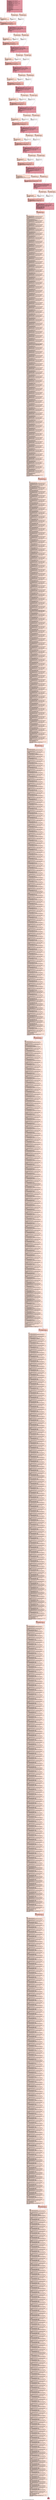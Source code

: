 digraph "CFG for '_Z22convolutionY_63_KernelPfS_iiiif' function" {
	label="CFG for '_Z22convolutionY_63_KernelPfS_iiiif' function";

	Node0x51e4a80 [shape=record,color="#b70d28ff", style=filled, fillcolor="#b70d2870",label="{%7:\l  %8 = tail call i32 @llvm.amdgcn.workgroup.id.x()\l  %9 = shl i32 %8, 3\l  %10 = tail call i32 @llvm.amdgcn.workitem.id.x(), !range !4\l  %11 = add i32 %9, %10\l  %12 = tail call i32 @llvm.amdgcn.workgroup.id.y()\l  %13 = shl i32 %12, 8\l  %14 = tail call i32 @llvm.amdgcn.workitem.id.y(), !range !4\l  %15 = add nsw i32 %14, -32\l  %16 = add i32 %15, %13\l  %17 = tail call i32 @llvm.amdgcn.workgroup.id.z()\l  %18 = sub nsw i32 32, %14\l  %19 = sub nsw i32 %3, %16\l  %20 = add nsw i32 %19, -1\l  %21 = mul nsw i32 %20, %2\l  %22 = mul nsw i32 %17, %3\l  %23 = add i32 %22, %16\l  %24 = mul i32 %23, %2\l  %25 = add nsw i32 %24, %11\l  %26 = sext i32 %25 to i64\l  %27 = getelementptr inbounds float, float addrspace(1)* %1, i64 %26\l  switch i32 %5, label %36 [\l    i32 0, label %28\l    i32 1, label %32\l  ]\l|{<s0>def|<s1>0|<s2>1}}"];
	Node0x51e4a80:s0 -> Node0x51e6ff0;
	Node0x51e4a80:s1 -> Node0x51e7080;
	Node0x51e4a80:s2 -> Node0x51e7140;
	Node0x51e7080 [shape=record,color="#3d50c3ff", style=filled, fillcolor="#f7af9170",label="{%28:\l28:                                               \l  %29 = icmp sgt i32 %19, 32\l  br i1 %29, label %30, label %45\l|{<s0>T|<s1>F}}"];
	Node0x51e7080:s0 -> Node0x51e7380;
	Node0x51e7080:s1 -> Node0x51e73d0;
	Node0x51e7380 [shape=record,color="#3d50c3ff", style=filled, fillcolor="#e5d8d170",label="{%30:\l30:                                               \l  %31 = shl nsw i32 %2, 5\l  br label %40\l}"];
	Node0x51e7380 -> Node0x51e75d0;
	Node0x51e7140 [shape=record,color="#3d50c3ff", style=filled, fillcolor="#f7a88970",label="{%32:\l32:                                               \l  %33 = icmp sgt i32 %19, 32\l  br i1 %33, label %34, label %45\l|{<s0>T|<s1>F}}"];
	Node0x51e7140:s0 -> Node0x51e6820;
	Node0x51e7140:s1 -> Node0x51e73d0;
	Node0x51e6820 [shape=record,color="#3d50c3ff", style=filled, fillcolor="#e5d8d170",label="{%34:\l34:                                               \l  %35 = shl nsw i32 %2, 5\l  br label %40\l}"];
	Node0x51e6820 -> Node0x51e75d0;
	Node0x51e6ff0 [shape=record,color="#3d50c3ff", style=filled, fillcolor="#f7af9170",label="{%36:\l36:                                               \l  %37 = icmp sgt i32 %19, 32\l  %38 = shl nsw i32 %2, 5\l  %39 = select i1 %37, i32 %38, i32 %21\l  br label %40\l}"];
	Node0x51e6ff0 -> Node0x51e75d0;
	Node0x51e75d0 [shape=record,color="#b70d28ff", style=filled, fillcolor="#d8564670",label="{%40:\l40:                                               \l  %41 = phi i32 [ %35, %34 ], [ %31, %30 ], [ %39, %36 ]\l  %42 = sext i32 %41 to i64\l  %43 = getelementptr inbounds float, float addrspace(1)* %27, i64 %42\l  %44 = load float, float addrspace(1)* %43, align 4, !tbaa !5\l  br label %45\l}"];
	Node0x51e75d0 -> Node0x51e73d0;
	Node0x51e73d0 [shape=record,color="#b70d28ff", style=filled, fillcolor="#b70d2870",label="{%45:\l45:                                               \l  %46 = phi float [ 0.000000e+00, %28 ], [ %6, %32 ], [ %44, %40 ]\l  %47 = add nuw nsw i32 %14, 32\l  %48 = getelementptr inbounds [8 x [321 x float]], [8 x [321 x float]]\l... addrspace(3)* @_ZZ22convolutionY_63_KernelPfS_iiiifE6s_Data, i32 0, i32 %10,\l... i32 %47\l  store float %46, float addrspace(3)* %48, align 4, !tbaa !5\l  switch i32 %5, label %57 [\l    i32 0, label %53\l    i32 1, label %49\l  ]\l|{<s0>def|<s1>0|<s2>1}}"];
	Node0x51e73d0:s0 -> Node0x51e8bc0;
	Node0x51e73d0:s1 -> Node0x51e93d0;
	Node0x51e73d0:s2 -> Node0x51e9460;
	Node0x51e9460 [shape=record,color="#3d50c3ff", style=filled, fillcolor="#f7a88970",label="{%49:\l49:                                               \l  %50 = icmp sgt i32 %19, 64\l  br i1 %50, label %51, label %66\l|{<s0>T|<s1>F}}"];
	Node0x51e9460:s0 -> Node0x51e96a0;
	Node0x51e9460:s1 -> Node0x51e96f0;
	Node0x51e96a0 [shape=record,color="#3d50c3ff", style=filled, fillcolor="#e5d8d170",label="{%51:\l51:                                               \l  %52 = shl nsw i32 %2, 6\l  br label %61\l}"];
	Node0x51e96a0 -> Node0x51e98c0;
	Node0x51e93d0 [shape=record,color="#3d50c3ff", style=filled, fillcolor="#f7af9170",label="{%53:\l53:                                               \l  %54 = icmp sgt i32 %19, 64\l  br i1 %54, label %55, label %66\l|{<s0>T|<s1>F}}"];
	Node0x51e93d0:s0 -> Node0x51e9a10;
	Node0x51e93d0:s1 -> Node0x51e96f0;
	Node0x51e9a10 [shape=record,color="#3d50c3ff", style=filled, fillcolor="#e5d8d170",label="{%55:\l55:                                               \l  %56 = shl nsw i32 %2, 6\l  br label %61\l}"];
	Node0x51e9a10 -> Node0x51e98c0;
	Node0x51e8bc0 [shape=record,color="#3d50c3ff", style=filled, fillcolor="#f7af9170",label="{%57:\l57:                                               \l  %58 = icmp sgt i32 %19, 64\l  %59 = shl nsw i32 %2, 6\l  %60 = select i1 %58, i32 %59, i32 %21\l  br label %61\l}"];
	Node0x51e8bc0 -> Node0x51e98c0;
	Node0x51e98c0 [shape=record,color="#b70d28ff", style=filled, fillcolor="#d8564670",label="{%61:\l61:                                               \l  %62 = phi i32 [ %56, %55 ], [ %52, %51 ], [ %60, %57 ]\l  %63 = sext i32 %62 to i64\l  %64 = getelementptr inbounds float, float addrspace(1)* %27, i64 %63\l  %65 = load float, float addrspace(1)* %64, align 4, !tbaa !5\l  br label %66\l}"];
	Node0x51e98c0 -> Node0x51e96f0;
	Node0x51e96f0 [shape=record,color="#b70d28ff", style=filled, fillcolor="#b70d2870",label="{%66:\l66:                                               \l  %67 = phi float [ %6, %49 ], [ 0.000000e+00, %53 ], [ %65, %61 ]\l  %68 = add nuw nsw i32 %14, 64\l  %69 = getelementptr inbounds [8 x [321 x float]], [8 x [321 x float]]\l... addrspace(3)* @_ZZ22convolutionY_63_KernelPfS_iiiifE6s_Data, i32 0, i32 %10,\l... i32 %68\l  store float %67, float addrspace(3)* %69, align 4, !tbaa !5\l  switch i32 %5, label %78 [\l    i32 0, label %74\l    i32 1, label %70\l  ]\l|{<s0>def|<s1>0|<s2>1}}"];
	Node0x51e96f0:s0 -> Node0x51ea4d0;
	Node0x51e96f0:s1 -> Node0x51ea690;
	Node0x51e96f0:s2 -> Node0x51ea6e0;
	Node0x51ea6e0 [shape=record,color="#3d50c3ff", style=filled, fillcolor="#f7a88970",label="{%70:\l70:                                               \l  %71 = icmp sgt i32 %19, 96\l  br i1 %71, label %72, label %87\l|{<s0>T|<s1>F}}"];
	Node0x51ea6e0:s0 -> Node0x51ea8e0;
	Node0x51ea6e0:s1 -> Node0x51ea930;
	Node0x51ea8e0 [shape=record,color="#3d50c3ff", style=filled, fillcolor="#e5d8d170",label="{%72:\l72:                                               \l  %73 = mul nsw i32 %2, 96\l  br label %82\l}"];
	Node0x51ea8e0 -> Node0x51eaac0;
	Node0x51ea690 [shape=record,color="#3d50c3ff", style=filled, fillcolor="#f7af9170",label="{%74:\l74:                                               \l  %75 = icmp sgt i32 %19, 96\l  br i1 %75, label %76, label %87\l|{<s0>T|<s1>F}}"];
	Node0x51ea690:s0 -> Node0x51eac10;
	Node0x51ea690:s1 -> Node0x51ea930;
	Node0x51eac10 [shape=record,color="#3d50c3ff", style=filled, fillcolor="#e5d8d170",label="{%76:\l76:                                               \l  %77 = mul nsw i32 %2, 96\l  br label %82\l}"];
	Node0x51eac10 -> Node0x51eaac0;
	Node0x51ea4d0 [shape=record,color="#3d50c3ff", style=filled, fillcolor="#f7af9170",label="{%78:\l78:                                               \l  %79 = icmp sgt i32 %19, 96\l  %80 = mul nsw i32 %2, 96\l  %81 = select i1 %79, i32 %80, i32 %21\l  br label %82\l}"];
	Node0x51ea4d0 -> Node0x51eaac0;
	Node0x51eaac0 [shape=record,color="#b70d28ff", style=filled, fillcolor="#d8564670",label="{%82:\l82:                                               \l  %83 = phi i32 [ %77, %76 ], [ %73, %72 ], [ %81, %78 ]\l  %84 = sext i32 %83 to i64\l  %85 = getelementptr inbounds float, float addrspace(1)* %27, i64 %84\l  %86 = load float, float addrspace(1)* %85, align 4, !tbaa !5\l  br label %87\l}"];
	Node0x51eaac0 -> Node0x51ea930;
	Node0x51ea930 [shape=record,color="#b70d28ff", style=filled, fillcolor="#b70d2870",label="{%87:\l87:                                               \l  %88 = phi float [ %6, %70 ], [ 0.000000e+00, %74 ], [ %86, %82 ]\l  %89 = add nuw nsw i32 %14, 96\l  %90 = getelementptr inbounds [8 x [321 x float]], [8 x [321 x float]]\l... addrspace(3)* @_ZZ22convolutionY_63_KernelPfS_iiiifE6s_Data, i32 0, i32 %10,\l... i32 %89\l  store float %88, float addrspace(3)* %90, align 4, !tbaa !5\l  switch i32 %5, label %99 [\l    i32 0, label %95\l    i32 1, label %91\l  ]\l|{<s0>def|<s1>0|<s2>1}}"];
	Node0x51ea930:s0 -> Node0x51eb470;
	Node0x51ea930:s1 -> Node0x51eb630;
	Node0x51ea930:s2 -> Node0x51eb680;
	Node0x51eb680 [shape=record,color="#3d50c3ff", style=filled, fillcolor="#f7a88970",label="{%91:\l91:                                               \l  %92 = icmp sgt i32 %19, 128\l  br i1 %92, label %93, label %108\l|{<s0>T|<s1>F}}"];
	Node0x51eb680:s0 -> Node0x51eb880;
	Node0x51eb680:s1 -> Node0x51eb8d0;
	Node0x51eb880 [shape=record,color="#3d50c3ff", style=filled, fillcolor="#e5d8d170",label="{%93:\l93:                                               \l  %94 = shl nsw i32 %2, 7\l  br label %103\l}"];
	Node0x51eb880 -> Node0x51eba90;
	Node0x51eb630 [shape=record,color="#3d50c3ff", style=filled, fillcolor="#f7af9170",label="{%95:\l95:                                               \l  %96 = icmp sgt i32 %19, 128\l  br i1 %96, label %97, label %108\l|{<s0>T|<s1>F}}"];
	Node0x51eb630:s0 -> Node0x51ebbe0;
	Node0x51eb630:s1 -> Node0x51eb8d0;
	Node0x51ebbe0 [shape=record,color="#3d50c3ff", style=filled, fillcolor="#e5d8d170",label="{%97:\l97:                                               \l  %98 = shl nsw i32 %2, 7\l  br label %103\l}"];
	Node0x51ebbe0 -> Node0x51eba90;
	Node0x51eb470 [shape=record,color="#3d50c3ff", style=filled, fillcolor="#f7af9170",label="{%99:\l99:                                               \l  %100 = icmp sgt i32 %19, 128\l  %101 = shl nsw i32 %2, 7\l  %102 = select i1 %100, i32 %101, i32 %21\l  br label %103\l}"];
	Node0x51eb470 -> Node0x51eba90;
	Node0x51eba90 [shape=record,color="#b70d28ff", style=filled, fillcolor="#d8564670",label="{%103:\l103:                                              \l  %104 = phi i32 [ %98, %97 ], [ %94, %93 ], [ %102, %99 ]\l  %105 = sext i32 %104 to i64\l  %106 = getelementptr inbounds float, float addrspace(1)* %27, i64 %105\l  %107 = load float, float addrspace(1)* %106, align 4, !tbaa !5\l  br label %108\l}"];
	Node0x51eba90 -> Node0x51eb8d0;
	Node0x51eb8d0 [shape=record,color="#b70d28ff", style=filled, fillcolor="#b70d2870",label="{%108:\l108:                                              \l  %109 = phi float [ %6, %91 ], [ 0.000000e+00, %95 ], [ %107, %103 ]\l  %110 = add nuw nsw i32 %14, 128\l  %111 = getelementptr inbounds [8 x [321 x float]], [8 x [321 x float]]\l... addrspace(3)* @_ZZ22convolutionY_63_KernelPfS_iiiifE6s_Data, i32 0, i32 %10,\l... i32 %110\l  store float %109, float addrspace(3)* %111, align 4, !tbaa !5\l  switch i32 %5, label %120 [\l    i32 0, label %116\l    i32 1, label %112\l  ]\l|{<s0>def|<s1>0|<s2>1}}"];
	Node0x51eb8d0:s0 -> Node0x51ec470;
	Node0x51eb8d0:s1 -> Node0x51ec630;
	Node0x51eb8d0:s2 -> Node0x51ec680;
	Node0x51ec680 [shape=record,color="#3d50c3ff", style=filled, fillcolor="#f7a88970",label="{%112:\l112:                                              \l  %113 = icmp sgt i32 %19, 160\l  br i1 %113, label %114, label %129\l|{<s0>T|<s1>F}}"];
	Node0x51ec680:s0 -> Node0x51ec880;
	Node0x51ec680:s1 -> Node0x51ec8d0;
	Node0x51ec880 [shape=record,color="#3d50c3ff", style=filled, fillcolor="#e5d8d170",label="{%114:\l114:                                              \l  %115 = mul nsw i32 %2, 160\l  br label %124\l}"];
	Node0x51ec880 -> Node0x51eca60;
	Node0x51ec630 [shape=record,color="#3d50c3ff", style=filled, fillcolor="#f7af9170",label="{%116:\l116:                                              \l  %117 = icmp sgt i32 %19, 160\l  br i1 %117, label %118, label %129\l|{<s0>T|<s1>F}}"];
	Node0x51ec630:s0 -> Node0x51ecbb0;
	Node0x51ec630:s1 -> Node0x51ec8d0;
	Node0x51ecbb0 [shape=record,color="#3d50c3ff", style=filled, fillcolor="#e5d8d170",label="{%118:\l118:                                              \l  %119 = mul nsw i32 %2, 160\l  br label %124\l}"];
	Node0x51ecbb0 -> Node0x51eca60;
	Node0x51ec470 [shape=record,color="#3d50c3ff", style=filled, fillcolor="#f7af9170",label="{%120:\l120:                                              \l  %121 = icmp sgt i32 %19, 160\l  %122 = mul nsw i32 %2, 160\l  %123 = select i1 %121, i32 %122, i32 %21\l  br label %124\l}"];
	Node0x51ec470 -> Node0x51eca60;
	Node0x51eca60 [shape=record,color="#b70d28ff", style=filled, fillcolor="#d8564670",label="{%124:\l124:                                              \l  %125 = phi i32 [ %119, %118 ], [ %115, %114 ], [ %123, %120 ]\l  %126 = sext i32 %125 to i64\l  %127 = getelementptr inbounds float, float addrspace(1)* %27, i64 %126\l  %128 = load float, float addrspace(1)* %127, align 4, !tbaa !5\l  br label %129\l}"];
	Node0x51eca60 -> Node0x51ec8d0;
	Node0x51ec8d0 [shape=record,color="#b70d28ff", style=filled, fillcolor="#b70d2870",label="{%129:\l129:                                              \l  %130 = phi float [ %6, %112 ], [ 0.000000e+00, %116 ], [ %128, %124 ]\l  %131 = add nuw nsw i32 %14, 160\l  %132 = getelementptr inbounds [8 x [321 x float]], [8 x [321 x float]]\l... addrspace(3)* @_ZZ22convolutionY_63_KernelPfS_iiiifE6s_Data, i32 0, i32 %10,\l... i32 %131\l  store float %130, float addrspace(3)* %132, align 4, !tbaa !5\l  switch i32 %5, label %141 [\l    i32 0, label %137\l    i32 1, label %133\l  ]\l|{<s0>def|<s1>0|<s2>1}}"];
	Node0x51ec8d0:s0 -> Node0x51ea200;
	Node0x51ec8d0:s1 -> Node0x51ea3f0;
	Node0x51ec8d0:s2 -> Node0x51eda50;
	Node0x51eda50 [shape=record,color="#3d50c3ff", style=filled, fillcolor="#f7a88970",label="{%133:\l133:                                              \l  %134 = icmp sgt i32 %19, 192\l  br i1 %134, label %135, label %150\l|{<s0>T|<s1>F}}"];
	Node0x51eda50:s0 -> Node0x51edc50;
	Node0x51eda50:s1 -> Node0x51edca0;
	Node0x51edc50 [shape=record,color="#3d50c3ff", style=filled, fillcolor="#e5d8d170",label="{%135:\l135:                                              \l  %136 = mul nsw i32 %2, 192\l  br label %145\l}"];
	Node0x51edc50 -> Node0x51ede30;
	Node0x51ea3f0 [shape=record,color="#3d50c3ff", style=filled, fillcolor="#f7af9170",label="{%137:\l137:                                              \l  %138 = icmp sgt i32 %19, 192\l  br i1 %138, label %139, label %150\l|{<s0>T|<s1>F}}"];
	Node0x51ea3f0:s0 -> Node0x51edf80;
	Node0x51ea3f0:s1 -> Node0x51edca0;
	Node0x51edf80 [shape=record,color="#3d50c3ff", style=filled, fillcolor="#e5d8d170",label="{%139:\l139:                                              \l  %140 = mul nsw i32 %2, 192\l  br label %145\l}"];
	Node0x51edf80 -> Node0x51ede30;
	Node0x51ea200 [shape=record,color="#3d50c3ff", style=filled, fillcolor="#f7af9170",label="{%141:\l141:                                              \l  %142 = icmp sgt i32 %19, 192\l  %143 = mul nsw i32 %2, 192\l  %144 = select i1 %142, i32 %143, i32 %21\l  br label %145\l}"];
	Node0x51ea200 -> Node0x51ede30;
	Node0x51ede30 [shape=record,color="#b70d28ff", style=filled, fillcolor="#d8564670",label="{%145:\l145:                                              \l  %146 = phi i32 [ %140, %139 ], [ %136, %135 ], [ %144, %141 ]\l  %147 = sext i32 %146 to i64\l  %148 = getelementptr inbounds float, float addrspace(1)* %27, i64 %147\l  %149 = load float, float addrspace(1)* %148, align 4, !tbaa !5\l  br label %150\l}"];
	Node0x51ede30 -> Node0x51edca0;
	Node0x51edca0 [shape=record,color="#b70d28ff", style=filled, fillcolor="#b70d2870",label="{%150:\l150:                                              \l  %151 = phi float [ %6, %133 ], [ 0.000000e+00, %137 ], [ %149, %145 ]\l  %152 = add nuw nsw i32 %14, 192\l  %153 = getelementptr inbounds [8 x [321 x float]], [8 x [321 x float]]\l... addrspace(3)* @_ZZ22convolutionY_63_KernelPfS_iiiifE6s_Data, i32 0, i32 %10,\l... i32 %152\l  store float %151, float addrspace(3)* %153, align 4, !tbaa !5\l  switch i32 %5, label %162 [\l    i32 0, label %158\l    i32 1, label %154\l  ]\l|{<s0>def|<s1>0|<s2>1}}"];
	Node0x51edca0:s0 -> Node0x51ee810;
	Node0x51edca0:s1 -> Node0x51ee9d0;
	Node0x51edca0:s2 -> Node0x51eea20;
	Node0x51eea20 [shape=record,color="#3d50c3ff", style=filled, fillcolor="#f7a88970",label="{%154:\l154:                                              \l  %155 = icmp sgt i32 %19, 224\l  br i1 %155, label %156, label %171\l|{<s0>T|<s1>F}}"];
	Node0x51eea20:s0 -> Node0x51eec20;
	Node0x51eea20:s1 -> Node0x51eec70;
	Node0x51eec20 [shape=record,color="#3d50c3ff", style=filled, fillcolor="#e5d8d170",label="{%156:\l156:                                              \l  %157 = mul nsw i32 %2, 224\l  br label %166\l}"];
	Node0x51eec20 -> Node0x51eee00;
	Node0x51ee9d0 [shape=record,color="#3d50c3ff", style=filled, fillcolor="#f7af9170",label="{%158:\l158:                                              \l  %159 = icmp sgt i32 %19, 224\l  br i1 %159, label %160, label %171\l|{<s0>T|<s1>F}}"];
	Node0x51ee9d0:s0 -> Node0x51eef50;
	Node0x51ee9d0:s1 -> Node0x51eec70;
	Node0x51eef50 [shape=record,color="#3d50c3ff", style=filled, fillcolor="#e5d8d170",label="{%160:\l160:                                              \l  %161 = mul nsw i32 %2, 224\l  br label %166\l}"];
	Node0x51eef50 -> Node0x51eee00;
	Node0x51ee810 [shape=record,color="#3d50c3ff", style=filled, fillcolor="#f7af9170",label="{%162:\l162:                                              \l  %163 = icmp sgt i32 %19, 224\l  %164 = mul nsw i32 %2, 224\l  %165 = select i1 %163, i32 %164, i32 %21\l  br label %166\l}"];
	Node0x51ee810 -> Node0x51eee00;
	Node0x51eee00 [shape=record,color="#b70d28ff", style=filled, fillcolor="#d8564670",label="{%166:\l166:                                              \l  %167 = phi i32 [ %161, %160 ], [ %157, %156 ], [ %165, %162 ]\l  %168 = sext i32 %167 to i64\l  %169 = getelementptr inbounds float, float addrspace(1)* %27, i64 %168\l  %170 = load float, float addrspace(1)* %169, align 4, !tbaa !5\l  br label %171\l}"];
	Node0x51eee00 -> Node0x51eec70;
	Node0x51eec70 [shape=record,color="#b70d28ff", style=filled, fillcolor="#b70d2870",label="{%171:\l171:                                              \l  %172 = phi float [ %6, %154 ], [ 0.000000e+00, %158 ], [ %170, %166 ]\l  %173 = add nuw nsw i32 %14, 224\l  %174 = getelementptr inbounds [8 x [321 x float]], [8 x [321 x float]]\l... addrspace(3)* @_ZZ22convolutionY_63_KernelPfS_iiiifE6s_Data, i32 0, i32 %10,\l... i32 %173\l  store float %172, float addrspace(3)* %174, align 4, !tbaa !5\l  switch i32 %5, label %183 [\l    i32 0, label %179\l    i32 1, label %175\l  ]\l|{<s0>def|<s1>0|<s2>1}}"];
	Node0x51eec70:s0 -> Node0x51ef7e0;
	Node0x51eec70:s1 -> Node0x51ef9a0;
	Node0x51eec70:s2 -> Node0x51ef9f0;
	Node0x51ef9f0 [shape=record,color="#3d50c3ff", style=filled, fillcolor="#f7a88970",label="{%175:\l175:                                              \l  %176 = icmp sgt i32 %19, 256\l  br i1 %176, label %177, label %192\l|{<s0>T|<s1>F}}"];
	Node0x51ef9f0:s0 -> Node0x51efbf0;
	Node0x51ef9f0:s1 -> Node0x51efc40;
	Node0x51efbf0 [shape=record,color="#3d50c3ff", style=filled, fillcolor="#e5d8d170",label="{%177:\l177:                                              \l  %178 = shl nsw i32 %2, 8\l  br label %187\l}"];
	Node0x51efbf0 -> Node0x51efdd0;
	Node0x51ef9a0 [shape=record,color="#3d50c3ff", style=filled, fillcolor="#f7af9170",label="{%179:\l179:                                              \l  %180 = icmp sgt i32 %19, 256\l  br i1 %180, label %181, label %192\l|{<s0>T|<s1>F}}"];
	Node0x51ef9a0:s0 -> Node0x51eff20;
	Node0x51ef9a0:s1 -> Node0x51efc40;
	Node0x51eff20 [shape=record,color="#3d50c3ff", style=filled, fillcolor="#e5d8d170",label="{%181:\l181:                                              \l  %182 = shl nsw i32 %2, 8\l  br label %187\l}"];
	Node0x51eff20 -> Node0x51efdd0;
	Node0x51ef7e0 [shape=record,color="#3d50c3ff", style=filled, fillcolor="#f7af9170",label="{%183:\l183:                                              \l  %184 = icmp sgt i32 %19, 256\l  %185 = shl nsw i32 %2, 8\l  %186 = select i1 %184, i32 %185, i32 %21\l  br label %187\l}"];
	Node0x51ef7e0 -> Node0x51efdd0;
	Node0x51efdd0 [shape=record,color="#b70d28ff", style=filled, fillcolor="#d8564670",label="{%187:\l187:                                              \l  %188 = phi i32 [ %182, %181 ], [ %178, %177 ], [ %186, %183 ]\l  %189 = sext i32 %188 to i64\l  %190 = getelementptr inbounds float, float addrspace(1)* %27, i64 %189\l  %191 = load float, float addrspace(1)* %190, align 4, !tbaa !5\l  br label %192\l}"];
	Node0x51efdd0 -> Node0x51efc40;
	Node0x51efc40 [shape=record,color="#b70d28ff", style=filled, fillcolor="#b70d2870",label="{%192:\l192:                                              \l  %193 = phi float [ %6, %175 ], [ 0.000000e+00, %179 ], [ %191, %187 ]\l  %194 = add nuw nsw i32 %14, 256\l  %195 = getelementptr inbounds [8 x [321 x float]], [8 x [321 x float]]\l... addrspace(3)* @_ZZ22convolutionY_63_KernelPfS_iiiifE6s_Data, i32 0, i32 %10,\l... i32 %194\l  store float %193, float addrspace(3)* %195, align 4, !tbaa !5\l  %196 = getelementptr inbounds float, float addrspace(1)* %0, i64 %26\l  switch i32 %5, label %201 [\l    i32 0, label %197\l    i32 1, label %199\l  ]\l|{<s0>def|<s1>0|<s2>1}}"];
	Node0x51efc40:s0 -> Node0x51f07b0;
	Node0x51efc40:s1 -> Node0x51f0a10;
	Node0x51efc40:s2 -> Node0x51f0a60;
	Node0x51f0a10 [shape=record,color="#3d50c3ff", style=filled, fillcolor="#f7af9170",label="{%197:\l197:                                              \l  %198 = icmp sgt i32 %16, -1\l  br i1 %198, label %207, label %210\l|{<s0>T|<s1>F}}"];
	Node0x51f0a10:s0 -> Node0x51f0c60;
	Node0x51f0a10:s1 -> Node0x51f0cb0;
	Node0x51f0a60 [shape=record,color="#3d50c3ff", style=filled, fillcolor="#f7a88970",label="{%199:\l199:                                              \l  %200 = icmp sgt i32 %16, -1\l  br i1 %200, label %207, label %210\l|{<s0>T|<s1>F}}"];
	Node0x51f0a60:s0 -> Node0x51f0c60;
	Node0x51f0a60:s1 -> Node0x51f0cb0;
	Node0x51f07b0 [shape=record,color="#3d50c3ff", style=filled, fillcolor="#f7af9170",label="{%201:\l201:                                              \l  %202 = mul i32 %18, %2\l  %203 = icmp slt i32 %16, 0\l  %204 = select i1 %203, i32 %202, i32 0\l  %205 = sext i32 %204 to i64\l  %206 = getelementptr float, float addrspace(1)* %27, i64 %205\l  br label %207\l}"];
	Node0x51f07b0 -> Node0x51f0c60;
	Node0x51f0c60 [shape=record,color="#b70d28ff", style=filled, fillcolor="#d0473d70",label="{%207:\l207:                                              \l  %208 = phi float addrspace(1)* [ %206, %201 ], [ %27, %197 ], [ %27, %199 ]\l  %209 = load float, float addrspace(1)* %208, align 4, !tbaa !5\l  br label %210\l}"];
	Node0x51f0c60 -> Node0x51f0cb0;
	Node0x51f0cb0 [shape=record,color="#b70d28ff", style=filled, fillcolor="#b70d2870",label="{%210:\l210:                                              \l  %211 = phi float [ 0.000000e+00, %197 ], [ %6, %199 ], [ %209, %207 ]\l  %212 = getelementptr inbounds [8 x [321 x float]], [8 x [321 x float]]\l... addrspace(3)* @_ZZ22convolutionY_63_KernelPfS_iiiifE6s_Data, i32 0, i32 %10,\l... i32 %14\l  store float %211, float addrspace(3)* %212, align 4, !tbaa !5\l  switch i32 %5, label %221 [\l    i32 0, label %213\l    i32 1, label %217\l  ]\l|{<s0>def|<s1>0|<s2>1}}"];
	Node0x51f0cb0:s0 -> Node0x51f14c0;
	Node0x51f0cb0:s1 -> Node0x51f1680;
	Node0x51f0cb0:s2 -> Node0x51f16d0;
	Node0x51f1680 [shape=record,color="#3d50c3ff", style=filled, fillcolor="#f7af9170",label="{%213:\l213:                                              \l  %214 = icmp sgt i32 %19, 288\l  br i1 %214, label %215, label %230\l|{<s0>T|<s1>F}}"];
	Node0x51f1680:s0 -> Node0x51f18d0;
	Node0x51f1680:s1 -> Node0x51f1920;
	Node0x51f18d0 [shape=record,color="#3d50c3ff", style=filled, fillcolor="#e5d8d170",label="{%215:\l215:                                              \l  %216 = mul nsw i32 %2, 288\l  br label %225\l}"];
	Node0x51f18d0 -> Node0x51f1ab0;
	Node0x51f16d0 [shape=record,color="#3d50c3ff", style=filled, fillcolor="#f7a88970",label="{%217:\l217:                                              \l  %218 = icmp sgt i32 %19, 288\l  br i1 %218, label %219, label %230\l|{<s0>T|<s1>F}}"];
	Node0x51f16d0:s0 -> Node0x51f1c00;
	Node0x51f16d0:s1 -> Node0x51f1920;
	Node0x51f1c00 [shape=record,color="#3d50c3ff", style=filled, fillcolor="#e5d8d170",label="{%219:\l219:                                              \l  %220 = mul nsw i32 %2, 288\l  br label %225\l}"];
	Node0x51f1c00 -> Node0x51f1ab0;
	Node0x51f14c0 [shape=record,color="#3d50c3ff", style=filled, fillcolor="#f7af9170",label="{%221:\l221:                                              \l  %222 = icmp sgt i32 %19, 288\l  %223 = mul nsw i32 %2, 288\l  %224 = select i1 %222, i32 %223, i32 %21\l  br label %225\l}"];
	Node0x51f14c0 -> Node0x51f1ab0;
	Node0x51f1ab0 [shape=record,color="#b70d28ff", style=filled, fillcolor="#d8564670",label="{%225:\l225:                                              \l  %226 = phi i32 [ %220, %219 ], [ %216, %215 ], [ %224, %221 ]\l  %227 = sext i32 %226 to i64\l  %228 = getelementptr inbounds float, float addrspace(1)* %27, i64 %227\l  %229 = load float, float addrspace(1)* %228, align 4, !tbaa !5\l  br label %230\l}"];
	Node0x51f1ab0 -> Node0x51f1920;
	Node0x51f1920 [shape=record,color="#b70d28ff", style=filled, fillcolor="#b70d2870",label="{%230:\l230:                                              \l  %231 = phi float [ 0.000000e+00, %213 ], [ %6, %217 ], [ %229, %225 ]\l  %232 = add nuw nsw i32 %14, 288\l  %233 = getelementptr inbounds [8 x [321 x float]], [8 x [321 x float]]\l... addrspace(3)* @_ZZ22convolutionY_63_KernelPfS_iiiifE6s_Data, i32 0, i32 %10,\l... i32 %232\l  store float %231, float addrspace(3)* %233, align 4, !tbaa !5\l  fence syncscope(\"workgroup\") release\l  tail call void @llvm.amdgcn.s.barrier()\l  fence syncscope(\"workgroup\") acquire\l  %234 = icmp slt i32 %11, %2\l  br i1 %234, label %235, label %3307\l|{<s0>T|<s1>F}}"];
	Node0x51f1920:s0 -> Node0x51f2920;
	Node0x51f1920:s1 -> Node0x51f2970;
	Node0x51f2920 [shape=record,color="#3d50c3ff", style=filled, fillcolor="#ec7f6370",label="{%235:\l235:                                              \l  %236 = icmp sgt i32 %19, 32\l  br i1 %236, label %237, label %619\l|{<s0>T|<s1>F}}"];
	Node0x51f2920:s0 -> Node0x51f2b00;
	Node0x51f2920:s1 -> Node0x51f2b50;
	Node0x51f2b00 [shape=record,color="#3d50c3ff", style=filled, fillcolor="#f6bfa670",label="{%237:\l237:                                              \l  %238 = add nuw nsw i32 %14, 32\l  %239 = load float, float addrspace(4)* getelementptr inbounds ([63 x float],\l... [63 x float] addrspace(4)* @c_Kernel, i64 0, i64 62), align 8, !tbaa !5\l  %240 = add nuw nsw i32 %14, 1\l  %241 = getelementptr inbounds [8 x [321 x float]], [8 x [321 x float]]\l... addrspace(3)* @_ZZ22convolutionY_63_KernelPfS_iiiifE6s_Data, i32 0, i32 %10,\l... i32 %240\l  %242 = load float, float addrspace(3)* %241, align 4, !tbaa !5\l  %243 = fmul contract float %239, %242\l  %244 = fadd contract float %243, 0.000000e+00\l  %245 = load float, float addrspace(4)* getelementptr inbounds ([63 x float],\l... [63 x float] addrspace(4)* @c_Kernel, i64 0, i64 61), align 4, !tbaa !5\l  %246 = add nuw nsw i32 %14, 2\l  %247 = getelementptr inbounds [8 x [321 x float]], [8 x [321 x float]]\l... addrspace(3)* @_ZZ22convolutionY_63_KernelPfS_iiiifE6s_Data, i32 0, i32 %10,\l... i32 %246\l  %248 = load float, float addrspace(3)* %247, align 4, !tbaa !5\l  %249 = fmul contract float %245, %248\l  %250 = fadd contract float %244, %249\l  %251 = load float, float addrspace(4)* getelementptr inbounds ([63 x float],\l... [63 x float] addrspace(4)* @c_Kernel, i64 0, i64 60), align 16, !tbaa !5\l  %252 = add nuw nsw i32 %14, 3\l  %253 = getelementptr inbounds [8 x [321 x float]], [8 x [321 x float]]\l... addrspace(3)* @_ZZ22convolutionY_63_KernelPfS_iiiifE6s_Data, i32 0, i32 %10,\l... i32 %252\l  %254 = load float, float addrspace(3)* %253, align 4, !tbaa !5\l  %255 = fmul contract float %251, %254\l  %256 = fadd contract float %250, %255\l  %257 = load float, float addrspace(4)* getelementptr inbounds ([63 x float],\l... [63 x float] addrspace(4)* @c_Kernel, i64 0, i64 59), align 4, !tbaa !5\l  %258 = add nuw nsw i32 %14, 4\l  %259 = getelementptr inbounds [8 x [321 x float]], [8 x [321 x float]]\l... addrspace(3)* @_ZZ22convolutionY_63_KernelPfS_iiiifE6s_Data, i32 0, i32 %10,\l... i32 %258\l  %260 = load float, float addrspace(3)* %259, align 4, !tbaa !5\l  %261 = fmul contract float %257, %260\l  %262 = fadd contract float %256, %261\l  %263 = load float, float addrspace(4)* getelementptr inbounds ([63 x float],\l... [63 x float] addrspace(4)* @c_Kernel, i64 0, i64 58), align 8, !tbaa !5\l  %264 = add nuw nsw i32 %14, 5\l  %265 = getelementptr inbounds [8 x [321 x float]], [8 x [321 x float]]\l... addrspace(3)* @_ZZ22convolutionY_63_KernelPfS_iiiifE6s_Data, i32 0, i32 %10,\l... i32 %264\l  %266 = load float, float addrspace(3)* %265, align 4, !tbaa !5\l  %267 = fmul contract float %263, %266\l  %268 = fadd contract float %262, %267\l  %269 = load float, float addrspace(4)* getelementptr inbounds ([63 x float],\l... [63 x float] addrspace(4)* @c_Kernel, i64 0, i64 57), align 4, !tbaa !5\l  %270 = add nuw nsw i32 %14, 6\l  %271 = getelementptr inbounds [8 x [321 x float]], [8 x [321 x float]]\l... addrspace(3)* @_ZZ22convolutionY_63_KernelPfS_iiiifE6s_Data, i32 0, i32 %10,\l... i32 %270\l  %272 = load float, float addrspace(3)* %271, align 4, !tbaa !5\l  %273 = fmul contract float %269, %272\l  %274 = fadd contract float %268, %273\l  %275 = load float, float addrspace(4)* getelementptr inbounds ([63 x float],\l... [63 x float] addrspace(4)* @c_Kernel, i64 0, i64 56), align 16, !tbaa !5\l  %276 = add nuw nsw i32 %14, 7\l  %277 = getelementptr inbounds [8 x [321 x float]], [8 x [321 x float]]\l... addrspace(3)* @_ZZ22convolutionY_63_KernelPfS_iiiifE6s_Data, i32 0, i32 %10,\l... i32 %276\l  %278 = load float, float addrspace(3)* %277, align 4, !tbaa !5\l  %279 = fmul contract float %275, %278\l  %280 = fadd contract float %274, %279\l  %281 = load float, float addrspace(4)* getelementptr inbounds ([63 x float],\l... [63 x float] addrspace(4)* @c_Kernel, i64 0, i64 55), align 4, !tbaa !5\l  %282 = add nuw nsw i32 %14, 8\l  %283 = getelementptr inbounds [8 x [321 x float]], [8 x [321 x float]]\l... addrspace(3)* @_ZZ22convolutionY_63_KernelPfS_iiiifE6s_Data, i32 0, i32 %10,\l... i32 %282\l  %284 = load float, float addrspace(3)* %283, align 4, !tbaa !5\l  %285 = fmul contract float %281, %284\l  %286 = fadd contract float %280, %285\l  %287 = load float, float addrspace(4)* getelementptr inbounds ([63 x float],\l... [63 x float] addrspace(4)* @c_Kernel, i64 0, i64 54), align 8, !tbaa !5\l  %288 = add nuw nsw i32 %14, 9\l  %289 = getelementptr inbounds [8 x [321 x float]], [8 x [321 x float]]\l... addrspace(3)* @_ZZ22convolutionY_63_KernelPfS_iiiifE6s_Data, i32 0, i32 %10,\l... i32 %288\l  %290 = load float, float addrspace(3)* %289, align 4, !tbaa !5\l  %291 = fmul contract float %287, %290\l  %292 = fadd contract float %286, %291\l  %293 = load float, float addrspace(4)* getelementptr inbounds ([63 x float],\l... [63 x float] addrspace(4)* @c_Kernel, i64 0, i64 53), align 4, !tbaa !5\l  %294 = add nuw nsw i32 %14, 10\l  %295 = getelementptr inbounds [8 x [321 x float]], [8 x [321 x float]]\l... addrspace(3)* @_ZZ22convolutionY_63_KernelPfS_iiiifE6s_Data, i32 0, i32 %10,\l... i32 %294\l  %296 = load float, float addrspace(3)* %295, align 4, !tbaa !5\l  %297 = fmul contract float %293, %296\l  %298 = fadd contract float %292, %297\l  %299 = load float, float addrspace(4)* getelementptr inbounds ([63 x float],\l... [63 x float] addrspace(4)* @c_Kernel, i64 0, i64 52), align 16, !tbaa !5\l  %300 = add nuw nsw i32 %14, 11\l  %301 = getelementptr inbounds [8 x [321 x float]], [8 x [321 x float]]\l... addrspace(3)* @_ZZ22convolutionY_63_KernelPfS_iiiifE6s_Data, i32 0, i32 %10,\l... i32 %300\l  %302 = load float, float addrspace(3)* %301, align 4, !tbaa !5\l  %303 = fmul contract float %299, %302\l  %304 = fadd contract float %298, %303\l  %305 = load float, float addrspace(4)* getelementptr inbounds ([63 x float],\l... [63 x float] addrspace(4)* @c_Kernel, i64 0, i64 51), align 4, !tbaa !5\l  %306 = add nuw nsw i32 %14, 12\l  %307 = getelementptr inbounds [8 x [321 x float]], [8 x [321 x float]]\l... addrspace(3)* @_ZZ22convolutionY_63_KernelPfS_iiiifE6s_Data, i32 0, i32 %10,\l... i32 %306\l  %308 = load float, float addrspace(3)* %307, align 4, !tbaa !5\l  %309 = fmul contract float %305, %308\l  %310 = fadd contract float %304, %309\l  %311 = load float, float addrspace(4)* getelementptr inbounds ([63 x float],\l... [63 x float] addrspace(4)* @c_Kernel, i64 0, i64 50), align 8, !tbaa !5\l  %312 = add nuw nsw i32 %14, 13\l  %313 = getelementptr inbounds [8 x [321 x float]], [8 x [321 x float]]\l... addrspace(3)* @_ZZ22convolutionY_63_KernelPfS_iiiifE6s_Data, i32 0, i32 %10,\l... i32 %312\l  %314 = load float, float addrspace(3)* %313, align 4, !tbaa !5\l  %315 = fmul contract float %311, %314\l  %316 = fadd contract float %310, %315\l  %317 = load float, float addrspace(4)* getelementptr inbounds ([63 x float],\l... [63 x float] addrspace(4)* @c_Kernel, i64 0, i64 49), align 4, !tbaa !5\l  %318 = add nuw nsw i32 %14, 14\l  %319 = getelementptr inbounds [8 x [321 x float]], [8 x [321 x float]]\l... addrspace(3)* @_ZZ22convolutionY_63_KernelPfS_iiiifE6s_Data, i32 0, i32 %10,\l... i32 %318\l  %320 = load float, float addrspace(3)* %319, align 4, !tbaa !5\l  %321 = fmul contract float %317, %320\l  %322 = fadd contract float %316, %321\l  %323 = load float, float addrspace(4)* getelementptr inbounds ([63 x float],\l... [63 x float] addrspace(4)* @c_Kernel, i64 0, i64 48), align 16, !tbaa !5\l  %324 = add nuw nsw i32 %14, 15\l  %325 = getelementptr inbounds [8 x [321 x float]], [8 x [321 x float]]\l... addrspace(3)* @_ZZ22convolutionY_63_KernelPfS_iiiifE6s_Data, i32 0, i32 %10,\l... i32 %324\l  %326 = load float, float addrspace(3)* %325, align 4, !tbaa !5\l  %327 = fmul contract float %323, %326\l  %328 = fadd contract float %322, %327\l  %329 = load float, float addrspace(4)* getelementptr inbounds ([63 x float],\l... [63 x float] addrspace(4)* @c_Kernel, i64 0, i64 47), align 4, !tbaa !5\l  %330 = add nuw nsw i32 %14, 16\l  %331 = getelementptr inbounds [8 x [321 x float]], [8 x [321 x float]]\l... addrspace(3)* @_ZZ22convolutionY_63_KernelPfS_iiiifE6s_Data, i32 0, i32 %10,\l... i32 %330\l  %332 = load float, float addrspace(3)* %331, align 4, !tbaa !5\l  %333 = fmul contract float %329, %332\l  %334 = fadd contract float %328, %333\l  %335 = load float, float addrspace(4)* getelementptr inbounds ([63 x float],\l... [63 x float] addrspace(4)* @c_Kernel, i64 0, i64 46), align 8, !tbaa !5\l  %336 = add nuw nsw i32 %14, 17\l  %337 = getelementptr inbounds [8 x [321 x float]], [8 x [321 x float]]\l... addrspace(3)* @_ZZ22convolutionY_63_KernelPfS_iiiifE6s_Data, i32 0, i32 %10,\l... i32 %336\l  %338 = load float, float addrspace(3)* %337, align 4, !tbaa !5\l  %339 = fmul contract float %335, %338\l  %340 = fadd contract float %334, %339\l  %341 = load float, float addrspace(4)* getelementptr inbounds ([63 x float],\l... [63 x float] addrspace(4)* @c_Kernel, i64 0, i64 45), align 4, !tbaa !5\l  %342 = add nuw nsw i32 %14, 18\l  %343 = getelementptr inbounds [8 x [321 x float]], [8 x [321 x float]]\l... addrspace(3)* @_ZZ22convolutionY_63_KernelPfS_iiiifE6s_Data, i32 0, i32 %10,\l... i32 %342\l  %344 = load float, float addrspace(3)* %343, align 4, !tbaa !5\l  %345 = fmul contract float %341, %344\l  %346 = fadd contract float %340, %345\l  %347 = load float, float addrspace(4)* getelementptr inbounds ([63 x float],\l... [63 x float] addrspace(4)* @c_Kernel, i64 0, i64 44), align 16, !tbaa !5\l  %348 = add nuw nsw i32 %14, 19\l  %349 = getelementptr inbounds [8 x [321 x float]], [8 x [321 x float]]\l... addrspace(3)* @_ZZ22convolutionY_63_KernelPfS_iiiifE6s_Data, i32 0, i32 %10,\l... i32 %348\l  %350 = load float, float addrspace(3)* %349, align 4, !tbaa !5\l  %351 = fmul contract float %347, %350\l  %352 = fadd contract float %346, %351\l  %353 = load float, float addrspace(4)* getelementptr inbounds ([63 x float],\l... [63 x float] addrspace(4)* @c_Kernel, i64 0, i64 43), align 4, !tbaa !5\l  %354 = add nuw nsw i32 %14, 20\l  %355 = getelementptr inbounds [8 x [321 x float]], [8 x [321 x float]]\l... addrspace(3)* @_ZZ22convolutionY_63_KernelPfS_iiiifE6s_Data, i32 0, i32 %10,\l... i32 %354\l  %356 = load float, float addrspace(3)* %355, align 4, !tbaa !5\l  %357 = fmul contract float %353, %356\l  %358 = fadd contract float %352, %357\l  %359 = load float, float addrspace(4)* getelementptr inbounds ([63 x float],\l... [63 x float] addrspace(4)* @c_Kernel, i64 0, i64 42), align 8, !tbaa !5\l  %360 = add nuw nsw i32 %14, 21\l  %361 = getelementptr inbounds [8 x [321 x float]], [8 x [321 x float]]\l... addrspace(3)* @_ZZ22convolutionY_63_KernelPfS_iiiifE6s_Data, i32 0, i32 %10,\l... i32 %360\l  %362 = load float, float addrspace(3)* %361, align 4, !tbaa !5\l  %363 = fmul contract float %359, %362\l  %364 = fadd contract float %358, %363\l  %365 = load float, float addrspace(4)* getelementptr inbounds ([63 x float],\l... [63 x float] addrspace(4)* @c_Kernel, i64 0, i64 41), align 4, !tbaa !5\l  %366 = add nuw nsw i32 %14, 22\l  %367 = getelementptr inbounds [8 x [321 x float]], [8 x [321 x float]]\l... addrspace(3)* @_ZZ22convolutionY_63_KernelPfS_iiiifE6s_Data, i32 0, i32 %10,\l... i32 %366\l  %368 = load float, float addrspace(3)* %367, align 4, !tbaa !5\l  %369 = fmul contract float %365, %368\l  %370 = fadd contract float %364, %369\l  %371 = load float, float addrspace(4)* getelementptr inbounds ([63 x float],\l... [63 x float] addrspace(4)* @c_Kernel, i64 0, i64 40), align 16, !tbaa !5\l  %372 = add nuw nsw i32 %14, 23\l  %373 = getelementptr inbounds [8 x [321 x float]], [8 x [321 x float]]\l... addrspace(3)* @_ZZ22convolutionY_63_KernelPfS_iiiifE6s_Data, i32 0, i32 %10,\l... i32 %372\l  %374 = load float, float addrspace(3)* %373, align 4, !tbaa !5\l  %375 = fmul contract float %371, %374\l  %376 = fadd contract float %370, %375\l  %377 = load float, float addrspace(4)* getelementptr inbounds ([63 x float],\l... [63 x float] addrspace(4)* @c_Kernel, i64 0, i64 39), align 4, !tbaa !5\l  %378 = add nuw nsw i32 %14, 24\l  %379 = getelementptr inbounds [8 x [321 x float]], [8 x [321 x float]]\l... addrspace(3)* @_ZZ22convolutionY_63_KernelPfS_iiiifE6s_Data, i32 0, i32 %10,\l... i32 %378\l  %380 = load float, float addrspace(3)* %379, align 4, !tbaa !5\l  %381 = fmul contract float %377, %380\l  %382 = fadd contract float %376, %381\l  %383 = load float, float addrspace(4)* getelementptr inbounds ([63 x float],\l... [63 x float] addrspace(4)* @c_Kernel, i64 0, i64 38), align 8, !tbaa !5\l  %384 = add nuw nsw i32 %14, 25\l  %385 = getelementptr inbounds [8 x [321 x float]], [8 x [321 x float]]\l... addrspace(3)* @_ZZ22convolutionY_63_KernelPfS_iiiifE6s_Data, i32 0, i32 %10,\l... i32 %384\l  %386 = load float, float addrspace(3)* %385, align 4, !tbaa !5\l  %387 = fmul contract float %383, %386\l  %388 = fadd contract float %382, %387\l  %389 = load float, float addrspace(4)* getelementptr inbounds ([63 x float],\l... [63 x float] addrspace(4)* @c_Kernel, i64 0, i64 37), align 4, !tbaa !5\l  %390 = add nuw nsw i32 %14, 26\l  %391 = getelementptr inbounds [8 x [321 x float]], [8 x [321 x float]]\l... addrspace(3)* @_ZZ22convolutionY_63_KernelPfS_iiiifE6s_Data, i32 0, i32 %10,\l... i32 %390\l  %392 = load float, float addrspace(3)* %391, align 4, !tbaa !5\l  %393 = fmul contract float %389, %392\l  %394 = fadd contract float %388, %393\l  %395 = load float, float addrspace(4)* getelementptr inbounds ([63 x float],\l... [63 x float] addrspace(4)* @c_Kernel, i64 0, i64 36), align 16, !tbaa !5\l  %396 = add nuw nsw i32 %14, 27\l  %397 = getelementptr inbounds [8 x [321 x float]], [8 x [321 x float]]\l... addrspace(3)* @_ZZ22convolutionY_63_KernelPfS_iiiifE6s_Data, i32 0, i32 %10,\l... i32 %396\l  %398 = load float, float addrspace(3)* %397, align 4, !tbaa !5\l  %399 = fmul contract float %395, %398\l  %400 = fadd contract float %394, %399\l  %401 = load float, float addrspace(4)* getelementptr inbounds ([63 x float],\l... [63 x float] addrspace(4)* @c_Kernel, i64 0, i64 35), align 4, !tbaa !5\l  %402 = add nuw nsw i32 %14, 28\l  %403 = getelementptr inbounds [8 x [321 x float]], [8 x [321 x float]]\l... addrspace(3)* @_ZZ22convolutionY_63_KernelPfS_iiiifE6s_Data, i32 0, i32 %10,\l... i32 %402\l  %404 = load float, float addrspace(3)* %403, align 4, !tbaa !5\l  %405 = fmul contract float %401, %404\l  %406 = fadd contract float %400, %405\l  %407 = load float, float addrspace(4)* getelementptr inbounds ([63 x float],\l... [63 x float] addrspace(4)* @c_Kernel, i64 0, i64 34), align 8, !tbaa !5\l  %408 = add nuw nsw i32 %14, 29\l  %409 = getelementptr inbounds [8 x [321 x float]], [8 x [321 x float]]\l... addrspace(3)* @_ZZ22convolutionY_63_KernelPfS_iiiifE6s_Data, i32 0, i32 %10,\l... i32 %408\l  %410 = load float, float addrspace(3)* %409, align 4, !tbaa !5\l  %411 = fmul contract float %407, %410\l  %412 = fadd contract float %406, %411\l  %413 = load float, float addrspace(4)* getelementptr inbounds ([63 x float],\l... [63 x float] addrspace(4)* @c_Kernel, i64 0, i64 33), align 4, !tbaa !5\l  %414 = add nuw nsw i32 %14, 30\l  %415 = getelementptr inbounds [8 x [321 x float]], [8 x [321 x float]]\l... addrspace(3)* @_ZZ22convolutionY_63_KernelPfS_iiiifE6s_Data, i32 0, i32 %10,\l... i32 %414\l  %416 = load float, float addrspace(3)* %415, align 4, !tbaa !5\l  %417 = fmul contract float %413, %416\l  %418 = fadd contract float %412, %417\l  %419 = load float, float addrspace(4)* getelementptr inbounds ([63 x float],\l... [63 x float] addrspace(4)* @c_Kernel, i64 0, i64 32), align 16, !tbaa !5\l  %420 = add nuw nsw i32 %14, 31\l  %421 = getelementptr inbounds [8 x [321 x float]], [8 x [321 x float]]\l... addrspace(3)* @_ZZ22convolutionY_63_KernelPfS_iiiifE6s_Data, i32 0, i32 %10,\l... i32 %420\l  %422 = load float, float addrspace(3)* %421, align 4, !tbaa !5\l  %423 = fmul contract float %419, %422\l  %424 = fadd contract float %418, %423\l  %425 = load float, float addrspace(4)* getelementptr inbounds ([63 x float],\l... [63 x float] addrspace(4)* @c_Kernel, i64 0, i64 31), align 4, !tbaa !5\l  %426 = getelementptr inbounds [8 x [321 x float]], [8 x [321 x float]]\l... addrspace(3)* @_ZZ22convolutionY_63_KernelPfS_iiiifE6s_Data, i32 0, i32 %10,\l... i32 %238\l  %427 = load float, float addrspace(3)* %426, align 4, !tbaa !5\l  %428 = fmul contract float %425, %427\l  %429 = fadd contract float %424, %428\l  %430 = load float, float addrspace(4)* getelementptr inbounds ([63 x float],\l... [63 x float] addrspace(4)* @c_Kernel, i64 0, i64 30), align 8, !tbaa !5\l  %431 = add nuw nsw i32 %14, 33\l  %432 = getelementptr inbounds [8 x [321 x float]], [8 x [321 x float]]\l... addrspace(3)* @_ZZ22convolutionY_63_KernelPfS_iiiifE6s_Data, i32 0, i32 %10,\l... i32 %431\l  %433 = load float, float addrspace(3)* %432, align 4, !tbaa !5\l  %434 = fmul contract float %430, %433\l  %435 = fadd contract float %429, %434\l  %436 = load float, float addrspace(4)* getelementptr inbounds ([63 x float],\l... [63 x float] addrspace(4)* @c_Kernel, i64 0, i64 29), align 4, !tbaa !5\l  %437 = add nuw nsw i32 %14, 34\l  %438 = getelementptr inbounds [8 x [321 x float]], [8 x [321 x float]]\l... addrspace(3)* @_ZZ22convolutionY_63_KernelPfS_iiiifE6s_Data, i32 0, i32 %10,\l... i32 %437\l  %439 = load float, float addrspace(3)* %438, align 4, !tbaa !5\l  %440 = fmul contract float %436, %439\l  %441 = fadd contract float %435, %440\l  %442 = load float, float addrspace(4)* getelementptr inbounds ([63 x float],\l... [63 x float] addrspace(4)* @c_Kernel, i64 0, i64 28), align 16, !tbaa !5\l  %443 = add nuw nsw i32 %14, 35\l  %444 = getelementptr inbounds [8 x [321 x float]], [8 x [321 x float]]\l... addrspace(3)* @_ZZ22convolutionY_63_KernelPfS_iiiifE6s_Data, i32 0, i32 %10,\l... i32 %443\l  %445 = load float, float addrspace(3)* %444, align 4, !tbaa !5\l  %446 = fmul contract float %442, %445\l  %447 = fadd contract float %441, %446\l  %448 = load float, float addrspace(4)* getelementptr inbounds ([63 x float],\l... [63 x float] addrspace(4)* @c_Kernel, i64 0, i64 27), align 4, !tbaa !5\l  %449 = add nuw nsw i32 %14, 36\l  %450 = getelementptr inbounds [8 x [321 x float]], [8 x [321 x float]]\l... addrspace(3)* @_ZZ22convolutionY_63_KernelPfS_iiiifE6s_Data, i32 0, i32 %10,\l... i32 %449\l  %451 = load float, float addrspace(3)* %450, align 4, !tbaa !5\l  %452 = fmul contract float %448, %451\l  %453 = fadd contract float %447, %452\l  %454 = load float, float addrspace(4)* getelementptr inbounds ([63 x float],\l... [63 x float] addrspace(4)* @c_Kernel, i64 0, i64 26), align 8, !tbaa !5\l  %455 = add nuw nsw i32 %14, 37\l  %456 = getelementptr inbounds [8 x [321 x float]], [8 x [321 x float]]\l... addrspace(3)* @_ZZ22convolutionY_63_KernelPfS_iiiifE6s_Data, i32 0, i32 %10,\l... i32 %455\l  %457 = load float, float addrspace(3)* %456, align 4, !tbaa !5\l  %458 = fmul contract float %454, %457\l  %459 = fadd contract float %453, %458\l  %460 = load float, float addrspace(4)* getelementptr inbounds ([63 x float],\l... [63 x float] addrspace(4)* @c_Kernel, i64 0, i64 25), align 4, !tbaa !5\l  %461 = add nuw nsw i32 %14, 38\l  %462 = getelementptr inbounds [8 x [321 x float]], [8 x [321 x float]]\l... addrspace(3)* @_ZZ22convolutionY_63_KernelPfS_iiiifE6s_Data, i32 0, i32 %10,\l... i32 %461\l  %463 = load float, float addrspace(3)* %462, align 4, !tbaa !5\l  %464 = fmul contract float %460, %463\l  %465 = fadd contract float %459, %464\l  %466 = load float, float addrspace(4)* getelementptr inbounds ([63 x float],\l... [63 x float] addrspace(4)* @c_Kernel, i64 0, i64 24), align 16, !tbaa !5\l  %467 = add nuw nsw i32 %14, 39\l  %468 = getelementptr inbounds [8 x [321 x float]], [8 x [321 x float]]\l... addrspace(3)* @_ZZ22convolutionY_63_KernelPfS_iiiifE6s_Data, i32 0, i32 %10,\l... i32 %467\l  %469 = load float, float addrspace(3)* %468, align 4, !tbaa !5\l  %470 = fmul contract float %466, %469\l  %471 = fadd contract float %465, %470\l  %472 = load float, float addrspace(4)* getelementptr inbounds ([63 x float],\l... [63 x float] addrspace(4)* @c_Kernel, i64 0, i64 23), align 4, !tbaa !5\l  %473 = add nuw nsw i32 %14, 40\l  %474 = getelementptr inbounds [8 x [321 x float]], [8 x [321 x float]]\l... addrspace(3)* @_ZZ22convolutionY_63_KernelPfS_iiiifE6s_Data, i32 0, i32 %10,\l... i32 %473\l  %475 = load float, float addrspace(3)* %474, align 4, !tbaa !5\l  %476 = fmul contract float %472, %475\l  %477 = fadd contract float %471, %476\l  %478 = load float, float addrspace(4)* getelementptr inbounds ([63 x float],\l... [63 x float] addrspace(4)* @c_Kernel, i64 0, i64 22), align 8, !tbaa !5\l  %479 = add nuw nsw i32 %14, 41\l  %480 = getelementptr inbounds [8 x [321 x float]], [8 x [321 x float]]\l... addrspace(3)* @_ZZ22convolutionY_63_KernelPfS_iiiifE6s_Data, i32 0, i32 %10,\l... i32 %479\l  %481 = load float, float addrspace(3)* %480, align 4, !tbaa !5\l  %482 = fmul contract float %478, %481\l  %483 = fadd contract float %477, %482\l  %484 = load float, float addrspace(4)* getelementptr inbounds ([63 x float],\l... [63 x float] addrspace(4)* @c_Kernel, i64 0, i64 21), align 4, !tbaa !5\l  %485 = add nuw nsw i32 %14, 42\l  %486 = getelementptr inbounds [8 x [321 x float]], [8 x [321 x float]]\l... addrspace(3)* @_ZZ22convolutionY_63_KernelPfS_iiiifE6s_Data, i32 0, i32 %10,\l... i32 %485\l  %487 = load float, float addrspace(3)* %486, align 4, !tbaa !5\l  %488 = fmul contract float %484, %487\l  %489 = fadd contract float %483, %488\l  %490 = load float, float addrspace(4)* getelementptr inbounds ([63 x float],\l... [63 x float] addrspace(4)* @c_Kernel, i64 0, i64 20), align 16, !tbaa !5\l  %491 = add nuw nsw i32 %14, 43\l  %492 = getelementptr inbounds [8 x [321 x float]], [8 x [321 x float]]\l... addrspace(3)* @_ZZ22convolutionY_63_KernelPfS_iiiifE6s_Data, i32 0, i32 %10,\l... i32 %491\l  %493 = load float, float addrspace(3)* %492, align 4, !tbaa !5\l  %494 = fmul contract float %490, %493\l  %495 = fadd contract float %489, %494\l  %496 = load float, float addrspace(4)* getelementptr inbounds ([63 x float],\l... [63 x float] addrspace(4)* @c_Kernel, i64 0, i64 19), align 4, !tbaa !5\l  %497 = add nuw nsw i32 %14, 44\l  %498 = getelementptr inbounds [8 x [321 x float]], [8 x [321 x float]]\l... addrspace(3)* @_ZZ22convolutionY_63_KernelPfS_iiiifE6s_Data, i32 0, i32 %10,\l... i32 %497\l  %499 = load float, float addrspace(3)* %498, align 4, !tbaa !5\l  %500 = fmul contract float %496, %499\l  %501 = fadd contract float %495, %500\l  %502 = load float, float addrspace(4)* getelementptr inbounds ([63 x float],\l... [63 x float] addrspace(4)* @c_Kernel, i64 0, i64 18), align 8, !tbaa !5\l  %503 = add nuw nsw i32 %14, 45\l  %504 = getelementptr inbounds [8 x [321 x float]], [8 x [321 x float]]\l... addrspace(3)* @_ZZ22convolutionY_63_KernelPfS_iiiifE6s_Data, i32 0, i32 %10,\l... i32 %503\l  %505 = load float, float addrspace(3)* %504, align 4, !tbaa !5\l  %506 = fmul contract float %502, %505\l  %507 = fadd contract float %501, %506\l  %508 = load float, float addrspace(4)* getelementptr inbounds ([63 x float],\l... [63 x float] addrspace(4)* @c_Kernel, i64 0, i64 17), align 4, !tbaa !5\l  %509 = add nuw nsw i32 %14, 46\l  %510 = getelementptr inbounds [8 x [321 x float]], [8 x [321 x float]]\l... addrspace(3)* @_ZZ22convolutionY_63_KernelPfS_iiiifE6s_Data, i32 0, i32 %10,\l... i32 %509\l  %511 = load float, float addrspace(3)* %510, align 4, !tbaa !5\l  %512 = fmul contract float %508, %511\l  %513 = fadd contract float %507, %512\l  %514 = load float, float addrspace(4)* getelementptr inbounds ([63 x float],\l... [63 x float] addrspace(4)* @c_Kernel, i64 0, i64 16), align 16, !tbaa !5\l  %515 = add nuw nsw i32 %14, 47\l  %516 = getelementptr inbounds [8 x [321 x float]], [8 x [321 x float]]\l... addrspace(3)* @_ZZ22convolutionY_63_KernelPfS_iiiifE6s_Data, i32 0, i32 %10,\l... i32 %515\l  %517 = load float, float addrspace(3)* %516, align 4, !tbaa !5\l  %518 = fmul contract float %514, %517\l  %519 = fadd contract float %513, %518\l  %520 = load float, float addrspace(4)* getelementptr inbounds ([63 x float],\l... [63 x float] addrspace(4)* @c_Kernel, i64 0, i64 15), align 4, !tbaa !5\l  %521 = add nuw nsw i32 %14, 48\l  %522 = getelementptr inbounds [8 x [321 x float]], [8 x [321 x float]]\l... addrspace(3)* @_ZZ22convolutionY_63_KernelPfS_iiiifE6s_Data, i32 0, i32 %10,\l... i32 %521\l  %523 = load float, float addrspace(3)* %522, align 4, !tbaa !5\l  %524 = fmul contract float %520, %523\l  %525 = fadd contract float %519, %524\l  %526 = load float, float addrspace(4)* getelementptr inbounds ([63 x float],\l... [63 x float] addrspace(4)* @c_Kernel, i64 0, i64 14), align 8, !tbaa !5\l  %527 = add nuw nsw i32 %14, 49\l  %528 = getelementptr inbounds [8 x [321 x float]], [8 x [321 x float]]\l... addrspace(3)* @_ZZ22convolutionY_63_KernelPfS_iiiifE6s_Data, i32 0, i32 %10,\l... i32 %527\l  %529 = load float, float addrspace(3)* %528, align 4, !tbaa !5\l  %530 = fmul contract float %526, %529\l  %531 = fadd contract float %525, %530\l  %532 = load float, float addrspace(4)* getelementptr inbounds ([63 x float],\l... [63 x float] addrspace(4)* @c_Kernel, i64 0, i64 13), align 4, !tbaa !5\l  %533 = add nuw nsw i32 %14, 50\l  %534 = getelementptr inbounds [8 x [321 x float]], [8 x [321 x float]]\l... addrspace(3)* @_ZZ22convolutionY_63_KernelPfS_iiiifE6s_Data, i32 0, i32 %10,\l... i32 %533\l  %535 = load float, float addrspace(3)* %534, align 4, !tbaa !5\l  %536 = fmul contract float %532, %535\l  %537 = fadd contract float %531, %536\l  %538 = load float, float addrspace(4)* getelementptr inbounds ([63 x float],\l... [63 x float] addrspace(4)* @c_Kernel, i64 0, i64 12), align 16, !tbaa !5\l  %539 = add nuw nsw i32 %14, 51\l  %540 = getelementptr inbounds [8 x [321 x float]], [8 x [321 x float]]\l... addrspace(3)* @_ZZ22convolutionY_63_KernelPfS_iiiifE6s_Data, i32 0, i32 %10,\l... i32 %539\l  %541 = load float, float addrspace(3)* %540, align 4, !tbaa !5\l  %542 = fmul contract float %538, %541\l  %543 = fadd contract float %537, %542\l  %544 = load float, float addrspace(4)* getelementptr inbounds ([63 x float],\l... [63 x float] addrspace(4)* @c_Kernel, i64 0, i64 11), align 4, !tbaa !5\l  %545 = add nuw nsw i32 %14, 52\l  %546 = getelementptr inbounds [8 x [321 x float]], [8 x [321 x float]]\l... addrspace(3)* @_ZZ22convolutionY_63_KernelPfS_iiiifE6s_Data, i32 0, i32 %10,\l... i32 %545\l  %547 = load float, float addrspace(3)* %546, align 4, !tbaa !5\l  %548 = fmul contract float %544, %547\l  %549 = fadd contract float %543, %548\l  %550 = load float, float addrspace(4)* getelementptr inbounds ([63 x float],\l... [63 x float] addrspace(4)* @c_Kernel, i64 0, i64 10), align 8, !tbaa !5\l  %551 = add nuw nsw i32 %14, 53\l  %552 = getelementptr inbounds [8 x [321 x float]], [8 x [321 x float]]\l... addrspace(3)* @_ZZ22convolutionY_63_KernelPfS_iiiifE6s_Data, i32 0, i32 %10,\l... i32 %551\l  %553 = load float, float addrspace(3)* %552, align 4, !tbaa !5\l  %554 = fmul contract float %550, %553\l  %555 = fadd contract float %549, %554\l  %556 = load float, float addrspace(4)* getelementptr inbounds ([63 x float],\l... [63 x float] addrspace(4)* @c_Kernel, i64 0, i64 9), align 4, !tbaa !5\l  %557 = add nuw nsw i32 %14, 54\l  %558 = getelementptr inbounds [8 x [321 x float]], [8 x [321 x float]]\l... addrspace(3)* @_ZZ22convolutionY_63_KernelPfS_iiiifE6s_Data, i32 0, i32 %10,\l... i32 %557\l  %559 = load float, float addrspace(3)* %558, align 4, !tbaa !5\l  %560 = fmul contract float %556, %559\l  %561 = fadd contract float %555, %560\l  %562 = load float, float addrspace(4)* getelementptr inbounds ([63 x float],\l... [63 x float] addrspace(4)* @c_Kernel, i64 0, i64 8), align 16, !tbaa !5\l  %563 = add nuw nsw i32 %14, 55\l  %564 = getelementptr inbounds [8 x [321 x float]], [8 x [321 x float]]\l... addrspace(3)* @_ZZ22convolutionY_63_KernelPfS_iiiifE6s_Data, i32 0, i32 %10,\l... i32 %563\l  %565 = load float, float addrspace(3)* %564, align 4, !tbaa !5\l  %566 = fmul contract float %562, %565\l  %567 = fadd contract float %561, %566\l  %568 = load float, float addrspace(4)* getelementptr inbounds ([63 x float],\l... [63 x float] addrspace(4)* @c_Kernel, i64 0, i64 7), align 4, !tbaa !5\l  %569 = add nuw nsw i32 %14, 56\l  %570 = getelementptr inbounds [8 x [321 x float]], [8 x [321 x float]]\l... addrspace(3)* @_ZZ22convolutionY_63_KernelPfS_iiiifE6s_Data, i32 0, i32 %10,\l... i32 %569\l  %571 = load float, float addrspace(3)* %570, align 4, !tbaa !5\l  %572 = fmul contract float %568, %571\l  %573 = fadd contract float %567, %572\l  %574 = load float, float addrspace(4)* getelementptr inbounds ([63 x float],\l... [63 x float] addrspace(4)* @c_Kernel, i64 0, i64 6), align 8, !tbaa !5\l  %575 = add nuw nsw i32 %14, 57\l  %576 = getelementptr inbounds [8 x [321 x float]], [8 x [321 x float]]\l... addrspace(3)* @_ZZ22convolutionY_63_KernelPfS_iiiifE6s_Data, i32 0, i32 %10,\l... i32 %575\l  %577 = load float, float addrspace(3)* %576, align 4, !tbaa !5\l  %578 = fmul contract float %574, %577\l  %579 = fadd contract float %573, %578\l  %580 = load float, float addrspace(4)* getelementptr inbounds ([63 x float],\l... [63 x float] addrspace(4)* @c_Kernel, i64 0, i64 5), align 4, !tbaa !5\l  %581 = add nuw nsw i32 %14, 58\l  %582 = getelementptr inbounds [8 x [321 x float]], [8 x [321 x float]]\l... addrspace(3)* @_ZZ22convolutionY_63_KernelPfS_iiiifE6s_Data, i32 0, i32 %10,\l... i32 %581\l  %583 = load float, float addrspace(3)* %582, align 4, !tbaa !5\l  %584 = fmul contract float %580, %583\l  %585 = fadd contract float %579, %584\l  %586 = load float, float addrspace(4)* getelementptr inbounds ([63 x float],\l... [63 x float] addrspace(4)* @c_Kernel, i64 0, i64 4), align 16, !tbaa !5\l  %587 = add nuw nsw i32 %14, 59\l  %588 = getelementptr inbounds [8 x [321 x float]], [8 x [321 x float]]\l... addrspace(3)* @_ZZ22convolutionY_63_KernelPfS_iiiifE6s_Data, i32 0, i32 %10,\l... i32 %587\l  %589 = load float, float addrspace(3)* %588, align 4, !tbaa !5\l  %590 = fmul contract float %586, %589\l  %591 = fadd contract float %585, %590\l  %592 = load float, float addrspace(4)* getelementptr inbounds ([63 x float],\l... [63 x float] addrspace(4)* @c_Kernel, i64 0, i64 3), align 4, !tbaa !5\l  %593 = add nuw nsw i32 %14, 60\l  %594 = getelementptr inbounds [8 x [321 x float]], [8 x [321 x float]]\l... addrspace(3)* @_ZZ22convolutionY_63_KernelPfS_iiiifE6s_Data, i32 0, i32 %10,\l... i32 %593\l  %595 = load float, float addrspace(3)* %594, align 4, !tbaa !5\l  %596 = fmul contract float %592, %595\l  %597 = fadd contract float %591, %596\l  %598 = load float, float addrspace(4)* getelementptr inbounds ([63 x float],\l... [63 x float] addrspace(4)* @c_Kernel, i64 0, i64 2), align 8, !tbaa !5\l  %599 = add nuw nsw i32 %14, 61\l  %600 = getelementptr inbounds [8 x [321 x float]], [8 x [321 x float]]\l... addrspace(3)* @_ZZ22convolutionY_63_KernelPfS_iiiifE6s_Data, i32 0, i32 %10,\l... i32 %599\l  %601 = load float, float addrspace(3)* %600, align 4, !tbaa !5\l  %602 = fmul contract float %598, %601\l  %603 = fadd contract float %597, %602\l  %604 = load float, float addrspace(4)* getelementptr inbounds ([63 x float],\l... [63 x float] addrspace(4)* @c_Kernel, i64 0, i64 1), align 4, !tbaa !5\l  %605 = add nuw nsw i32 %14, 62\l  %606 = getelementptr inbounds [8 x [321 x float]], [8 x [321 x float]]\l... addrspace(3)* @_ZZ22convolutionY_63_KernelPfS_iiiifE6s_Data, i32 0, i32 %10,\l... i32 %605\l  %607 = load float, float addrspace(3)* %606, align 4, !tbaa !5\l  %608 = fmul contract float %604, %607\l  %609 = fadd contract float %603, %608\l  %610 = load float, float addrspace(4)* getelementptr inbounds ([63 x float],\l... [63 x float] addrspace(4)* @c_Kernel, i64 0, i64 0), align 16, !tbaa !5\l  %611 = add nuw nsw i32 %14, 63\l  %612 = getelementptr inbounds [8 x [321 x float]], [8 x [321 x float]]\l... addrspace(3)* @_ZZ22convolutionY_63_KernelPfS_iiiifE6s_Data, i32 0, i32 %10,\l... i32 %611\l  %613 = load float, float addrspace(3)* %612, align 4, !tbaa !5\l  %614 = fmul contract float %610, %613\l  %615 = fadd contract float %609, %614\l  %616 = shl nsw i32 %2, 5\l  %617 = sext i32 %616 to i64\l  %618 = getelementptr inbounds float, float addrspace(1)* %196, i64 %617\l  store float %615, float addrspace(1)* %618, align 4, !tbaa !5\l  br label %619\l}"];
	Node0x51f2b00 -> Node0x51f2b50;
	Node0x51f2b50 [shape=record,color="#3d50c3ff", style=filled, fillcolor="#ec7f6370",label="{%619:\l619:                                              \l  %620 = icmp sgt i32 %19, 64\l  br i1 %620, label %621, label %1003\l|{<s0>T|<s1>F}}"];
	Node0x51f2b50:s0 -> Node0x5201f20;
	Node0x51f2b50:s1 -> Node0x520a720;
	Node0x5201f20 [shape=record,color="#3d50c3ff", style=filled, fillcolor="#f6bfa670",label="{%621:\l621:                                              \l  %622 = add nuw nsw i32 %14, 64\l  %623 = load float, float addrspace(4)* getelementptr inbounds ([63 x float],\l... [63 x float] addrspace(4)* @c_Kernel, i64 0, i64 62), align 8, !tbaa !5\l  %624 = add nuw nsw i32 %14, 33\l  %625 = getelementptr inbounds [8 x [321 x float]], [8 x [321 x float]]\l... addrspace(3)* @_ZZ22convolutionY_63_KernelPfS_iiiifE6s_Data, i32 0, i32 %10,\l... i32 %624\l  %626 = load float, float addrspace(3)* %625, align 4, !tbaa !5\l  %627 = fmul contract float %623, %626\l  %628 = fadd contract float %627, 0.000000e+00\l  %629 = load float, float addrspace(4)* getelementptr inbounds ([63 x float],\l... [63 x float] addrspace(4)* @c_Kernel, i64 0, i64 61), align 4, !tbaa !5\l  %630 = add nuw nsw i32 %14, 34\l  %631 = getelementptr inbounds [8 x [321 x float]], [8 x [321 x float]]\l... addrspace(3)* @_ZZ22convolutionY_63_KernelPfS_iiiifE6s_Data, i32 0, i32 %10,\l... i32 %630\l  %632 = load float, float addrspace(3)* %631, align 4, !tbaa !5\l  %633 = fmul contract float %629, %632\l  %634 = fadd contract float %628, %633\l  %635 = load float, float addrspace(4)* getelementptr inbounds ([63 x float],\l... [63 x float] addrspace(4)* @c_Kernel, i64 0, i64 60), align 16, !tbaa !5\l  %636 = add nuw nsw i32 %14, 35\l  %637 = getelementptr inbounds [8 x [321 x float]], [8 x [321 x float]]\l... addrspace(3)* @_ZZ22convolutionY_63_KernelPfS_iiiifE6s_Data, i32 0, i32 %10,\l... i32 %636\l  %638 = load float, float addrspace(3)* %637, align 4, !tbaa !5\l  %639 = fmul contract float %635, %638\l  %640 = fadd contract float %634, %639\l  %641 = load float, float addrspace(4)* getelementptr inbounds ([63 x float],\l... [63 x float] addrspace(4)* @c_Kernel, i64 0, i64 59), align 4, !tbaa !5\l  %642 = add nuw nsw i32 %14, 36\l  %643 = getelementptr inbounds [8 x [321 x float]], [8 x [321 x float]]\l... addrspace(3)* @_ZZ22convolutionY_63_KernelPfS_iiiifE6s_Data, i32 0, i32 %10,\l... i32 %642\l  %644 = load float, float addrspace(3)* %643, align 4, !tbaa !5\l  %645 = fmul contract float %641, %644\l  %646 = fadd contract float %640, %645\l  %647 = load float, float addrspace(4)* getelementptr inbounds ([63 x float],\l... [63 x float] addrspace(4)* @c_Kernel, i64 0, i64 58), align 8, !tbaa !5\l  %648 = add nuw nsw i32 %14, 37\l  %649 = getelementptr inbounds [8 x [321 x float]], [8 x [321 x float]]\l... addrspace(3)* @_ZZ22convolutionY_63_KernelPfS_iiiifE6s_Data, i32 0, i32 %10,\l... i32 %648\l  %650 = load float, float addrspace(3)* %649, align 4, !tbaa !5\l  %651 = fmul contract float %647, %650\l  %652 = fadd contract float %646, %651\l  %653 = load float, float addrspace(4)* getelementptr inbounds ([63 x float],\l... [63 x float] addrspace(4)* @c_Kernel, i64 0, i64 57), align 4, !tbaa !5\l  %654 = add nuw nsw i32 %14, 38\l  %655 = getelementptr inbounds [8 x [321 x float]], [8 x [321 x float]]\l... addrspace(3)* @_ZZ22convolutionY_63_KernelPfS_iiiifE6s_Data, i32 0, i32 %10,\l... i32 %654\l  %656 = load float, float addrspace(3)* %655, align 4, !tbaa !5\l  %657 = fmul contract float %653, %656\l  %658 = fadd contract float %652, %657\l  %659 = load float, float addrspace(4)* getelementptr inbounds ([63 x float],\l... [63 x float] addrspace(4)* @c_Kernel, i64 0, i64 56), align 16, !tbaa !5\l  %660 = add nuw nsw i32 %14, 39\l  %661 = getelementptr inbounds [8 x [321 x float]], [8 x [321 x float]]\l... addrspace(3)* @_ZZ22convolutionY_63_KernelPfS_iiiifE6s_Data, i32 0, i32 %10,\l... i32 %660\l  %662 = load float, float addrspace(3)* %661, align 4, !tbaa !5\l  %663 = fmul contract float %659, %662\l  %664 = fadd contract float %658, %663\l  %665 = load float, float addrspace(4)* getelementptr inbounds ([63 x float],\l... [63 x float] addrspace(4)* @c_Kernel, i64 0, i64 55), align 4, !tbaa !5\l  %666 = add nuw nsw i32 %14, 40\l  %667 = getelementptr inbounds [8 x [321 x float]], [8 x [321 x float]]\l... addrspace(3)* @_ZZ22convolutionY_63_KernelPfS_iiiifE6s_Data, i32 0, i32 %10,\l... i32 %666\l  %668 = load float, float addrspace(3)* %667, align 4, !tbaa !5\l  %669 = fmul contract float %665, %668\l  %670 = fadd contract float %664, %669\l  %671 = load float, float addrspace(4)* getelementptr inbounds ([63 x float],\l... [63 x float] addrspace(4)* @c_Kernel, i64 0, i64 54), align 8, !tbaa !5\l  %672 = add nuw nsw i32 %14, 41\l  %673 = getelementptr inbounds [8 x [321 x float]], [8 x [321 x float]]\l... addrspace(3)* @_ZZ22convolutionY_63_KernelPfS_iiiifE6s_Data, i32 0, i32 %10,\l... i32 %672\l  %674 = load float, float addrspace(3)* %673, align 4, !tbaa !5\l  %675 = fmul contract float %671, %674\l  %676 = fadd contract float %670, %675\l  %677 = load float, float addrspace(4)* getelementptr inbounds ([63 x float],\l... [63 x float] addrspace(4)* @c_Kernel, i64 0, i64 53), align 4, !tbaa !5\l  %678 = add nuw nsw i32 %14, 42\l  %679 = getelementptr inbounds [8 x [321 x float]], [8 x [321 x float]]\l... addrspace(3)* @_ZZ22convolutionY_63_KernelPfS_iiiifE6s_Data, i32 0, i32 %10,\l... i32 %678\l  %680 = load float, float addrspace(3)* %679, align 4, !tbaa !5\l  %681 = fmul contract float %677, %680\l  %682 = fadd contract float %676, %681\l  %683 = load float, float addrspace(4)* getelementptr inbounds ([63 x float],\l... [63 x float] addrspace(4)* @c_Kernel, i64 0, i64 52), align 16, !tbaa !5\l  %684 = add nuw nsw i32 %14, 43\l  %685 = getelementptr inbounds [8 x [321 x float]], [8 x [321 x float]]\l... addrspace(3)* @_ZZ22convolutionY_63_KernelPfS_iiiifE6s_Data, i32 0, i32 %10,\l... i32 %684\l  %686 = load float, float addrspace(3)* %685, align 4, !tbaa !5\l  %687 = fmul contract float %683, %686\l  %688 = fadd contract float %682, %687\l  %689 = load float, float addrspace(4)* getelementptr inbounds ([63 x float],\l... [63 x float] addrspace(4)* @c_Kernel, i64 0, i64 51), align 4, !tbaa !5\l  %690 = add nuw nsw i32 %14, 44\l  %691 = getelementptr inbounds [8 x [321 x float]], [8 x [321 x float]]\l... addrspace(3)* @_ZZ22convolutionY_63_KernelPfS_iiiifE6s_Data, i32 0, i32 %10,\l... i32 %690\l  %692 = load float, float addrspace(3)* %691, align 4, !tbaa !5\l  %693 = fmul contract float %689, %692\l  %694 = fadd contract float %688, %693\l  %695 = load float, float addrspace(4)* getelementptr inbounds ([63 x float],\l... [63 x float] addrspace(4)* @c_Kernel, i64 0, i64 50), align 8, !tbaa !5\l  %696 = add nuw nsw i32 %14, 45\l  %697 = getelementptr inbounds [8 x [321 x float]], [8 x [321 x float]]\l... addrspace(3)* @_ZZ22convolutionY_63_KernelPfS_iiiifE6s_Data, i32 0, i32 %10,\l... i32 %696\l  %698 = load float, float addrspace(3)* %697, align 4, !tbaa !5\l  %699 = fmul contract float %695, %698\l  %700 = fadd contract float %694, %699\l  %701 = load float, float addrspace(4)* getelementptr inbounds ([63 x float],\l... [63 x float] addrspace(4)* @c_Kernel, i64 0, i64 49), align 4, !tbaa !5\l  %702 = add nuw nsw i32 %14, 46\l  %703 = getelementptr inbounds [8 x [321 x float]], [8 x [321 x float]]\l... addrspace(3)* @_ZZ22convolutionY_63_KernelPfS_iiiifE6s_Data, i32 0, i32 %10,\l... i32 %702\l  %704 = load float, float addrspace(3)* %703, align 4, !tbaa !5\l  %705 = fmul contract float %701, %704\l  %706 = fadd contract float %700, %705\l  %707 = load float, float addrspace(4)* getelementptr inbounds ([63 x float],\l... [63 x float] addrspace(4)* @c_Kernel, i64 0, i64 48), align 16, !tbaa !5\l  %708 = add nuw nsw i32 %14, 47\l  %709 = getelementptr inbounds [8 x [321 x float]], [8 x [321 x float]]\l... addrspace(3)* @_ZZ22convolutionY_63_KernelPfS_iiiifE6s_Data, i32 0, i32 %10,\l... i32 %708\l  %710 = load float, float addrspace(3)* %709, align 4, !tbaa !5\l  %711 = fmul contract float %707, %710\l  %712 = fadd contract float %706, %711\l  %713 = load float, float addrspace(4)* getelementptr inbounds ([63 x float],\l... [63 x float] addrspace(4)* @c_Kernel, i64 0, i64 47), align 4, !tbaa !5\l  %714 = add nuw nsw i32 %14, 48\l  %715 = getelementptr inbounds [8 x [321 x float]], [8 x [321 x float]]\l... addrspace(3)* @_ZZ22convolutionY_63_KernelPfS_iiiifE6s_Data, i32 0, i32 %10,\l... i32 %714\l  %716 = load float, float addrspace(3)* %715, align 4, !tbaa !5\l  %717 = fmul contract float %713, %716\l  %718 = fadd contract float %712, %717\l  %719 = load float, float addrspace(4)* getelementptr inbounds ([63 x float],\l... [63 x float] addrspace(4)* @c_Kernel, i64 0, i64 46), align 8, !tbaa !5\l  %720 = add nuw nsw i32 %14, 49\l  %721 = getelementptr inbounds [8 x [321 x float]], [8 x [321 x float]]\l... addrspace(3)* @_ZZ22convolutionY_63_KernelPfS_iiiifE6s_Data, i32 0, i32 %10,\l... i32 %720\l  %722 = load float, float addrspace(3)* %721, align 4, !tbaa !5\l  %723 = fmul contract float %719, %722\l  %724 = fadd contract float %718, %723\l  %725 = load float, float addrspace(4)* getelementptr inbounds ([63 x float],\l... [63 x float] addrspace(4)* @c_Kernel, i64 0, i64 45), align 4, !tbaa !5\l  %726 = add nuw nsw i32 %14, 50\l  %727 = getelementptr inbounds [8 x [321 x float]], [8 x [321 x float]]\l... addrspace(3)* @_ZZ22convolutionY_63_KernelPfS_iiiifE6s_Data, i32 0, i32 %10,\l... i32 %726\l  %728 = load float, float addrspace(3)* %727, align 4, !tbaa !5\l  %729 = fmul contract float %725, %728\l  %730 = fadd contract float %724, %729\l  %731 = load float, float addrspace(4)* getelementptr inbounds ([63 x float],\l... [63 x float] addrspace(4)* @c_Kernel, i64 0, i64 44), align 16, !tbaa !5\l  %732 = add nuw nsw i32 %14, 51\l  %733 = getelementptr inbounds [8 x [321 x float]], [8 x [321 x float]]\l... addrspace(3)* @_ZZ22convolutionY_63_KernelPfS_iiiifE6s_Data, i32 0, i32 %10,\l... i32 %732\l  %734 = load float, float addrspace(3)* %733, align 4, !tbaa !5\l  %735 = fmul contract float %731, %734\l  %736 = fadd contract float %730, %735\l  %737 = load float, float addrspace(4)* getelementptr inbounds ([63 x float],\l... [63 x float] addrspace(4)* @c_Kernel, i64 0, i64 43), align 4, !tbaa !5\l  %738 = add nuw nsw i32 %14, 52\l  %739 = getelementptr inbounds [8 x [321 x float]], [8 x [321 x float]]\l... addrspace(3)* @_ZZ22convolutionY_63_KernelPfS_iiiifE6s_Data, i32 0, i32 %10,\l... i32 %738\l  %740 = load float, float addrspace(3)* %739, align 4, !tbaa !5\l  %741 = fmul contract float %737, %740\l  %742 = fadd contract float %736, %741\l  %743 = load float, float addrspace(4)* getelementptr inbounds ([63 x float],\l... [63 x float] addrspace(4)* @c_Kernel, i64 0, i64 42), align 8, !tbaa !5\l  %744 = add nuw nsw i32 %14, 53\l  %745 = getelementptr inbounds [8 x [321 x float]], [8 x [321 x float]]\l... addrspace(3)* @_ZZ22convolutionY_63_KernelPfS_iiiifE6s_Data, i32 0, i32 %10,\l... i32 %744\l  %746 = load float, float addrspace(3)* %745, align 4, !tbaa !5\l  %747 = fmul contract float %743, %746\l  %748 = fadd contract float %742, %747\l  %749 = load float, float addrspace(4)* getelementptr inbounds ([63 x float],\l... [63 x float] addrspace(4)* @c_Kernel, i64 0, i64 41), align 4, !tbaa !5\l  %750 = add nuw nsw i32 %14, 54\l  %751 = getelementptr inbounds [8 x [321 x float]], [8 x [321 x float]]\l... addrspace(3)* @_ZZ22convolutionY_63_KernelPfS_iiiifE6s_Data, i32 0, i32 %10,\l... i32 %750\l  %752 = load float, float addrspace(3)* %751, align 4, !tbaa !5\l  %753 = fmul contract float %749, %752\l  %754 = fadd contract float %748, %753\l  %755 = load float, float addrspace(4)* getelementptr inbounds ([63 x float],\l... [63 x float] addrspace(4)* @c_Kernel, i64 0, i64 40), align 16, !tbaa !5\l  %756 = add nuw nsw i32 %14, 55\l  %757 = getelementptr inbounds [8 x [321 x float]], [8 x [321 x float]]\l... addrspace(3)* @_ZZ22convolutionY_63_KernelPfS_iiiifE6s_Data, i32 0, i32 %10,\l... i32 %756\l  %758 = load float, float addrspace(3)* %757, align 4, !tbaa !5\l  %759 = fmul contract float %755, %758\l  %760 = fadd contract float %754, %759\l  %761 = load float, float addrspace(4)* getelementptr inbounds ([63 x float],\l... [63 x float] addrspace(4)* @c_Kernel, i64 0, i64 39), align 4, !tbaa !5\l  %762 = add nuw nsw i32 %14, 56\l  %763 = getelementptr inbounds [8 x [321 x float]], [8 x [321 x float]]\l... addrspace(3)* @_ZZ22convolutionY_63_KernelPfS_iiiifE6s_Data, i32 0, i32 %10,\l... i32 %762\l  %764 = load float, float addrspace(3)* %763, align 4, !tbaa !5\l  %765 = fmul contract float %761, %764\l  %766 = fadd contract float %760, %765\l  %767 = load float, float addrspace(4)* getelementptr inbounds ([63 x float],\l... [63 x float] addrspace(4)* @c_Kernel, i64 0, i64 38), align 8, !tbaa !5\l  %768 = add nuw nsw i32 %14, 57\l  %769 = getelementptr inbounds [8 x [321 x float]], [8 x [321 x float]]\l... addrspace(3)* @_ZZ22convolutionY_63_KernelPfS_iiiifE6s_Data, i32 0, i32 %10,\l... i32 %768\l  %770 = load float, float addrspace(3)* %769, align 4, !tbaa !5\l  %771 = fmul contract float %767, %770\l  %772 = fadd contract float %766, %771\l  %773 = load float, float addrspace(4)* getelementptr inbounds ([63 x float],\l... [63 x float] addrspace(4)* @c_Kernel, i64 0, i64 37), align 4, !tbaa !5\l  %774 = add nuw nsw i32 %14, 58\l  %775 = getelementptr inbounds [8 x [321 x float]], [8 x [321 x float]]\l... addrspace(3)* @_ZZ22convolutionY_63_KernelPfS_iiiifE6s_Data, i32 0, i32 %10,\l... i32 %774\l  %776 = load float, float addrspace(3)* %775, align 4, !tbaa !5\l  %777 = fmul contract float %773, %776\l  %778 = fadd contract float %772, %777\l  %779 = load float, float addrspace(4)* getelementptr inbounds ([63 x float],\l... [63 x float] addrspace(4)* @c_Kernel, i64 0, i64 36), align 16, !tbaa !5\l  %780 = add nuw nsw i32 %14, 59\l  %781 = getelementptr inbounds [8 x [321 x float]], [8 x [321 x float]]\l... addrspace(3)* @_ZZ22convolutionY_63_KernelPfS_iiiifE6s_Data, i32 0, i32 %10,\l... i32 %780\l  %782 = load float, float addrspace(3)* %781, align 4, !tbaa !5\l  %783 = fmul contract float %779, %782\l  %784 = fadd contract float %778, %783\l  %785 = load float, float addrspace(4)* getelementptr inbounds ([63 x float],\l... [63 x float] addrspace(4)* @c_Kernel, i64 0, i64 35), align 4, !tbaa !5\l  %786 = add nuw nsw i32 %14, 60\l  %787 = getelementptr inbounds [8 x [321 x float]], [8 x [321 x float]]\l... addrspace(3)* @_ZZ22convolutionY_63_KernelPfS_iiiifE6s_Data, i32 0, i32 %10,\l... i32 %786\l  %788 = load float, float addrspace(3)* %787, align 4, !tbaa !5\l  %789 = fmul contract float %785, %788\l  %790 = fadd contract float %784, %789\l  %791 = load float, float addrspace(4)* getelementptr inbounds ([63 x float],\l... [63 x float] addrspace(4)* @c_Kernel, i64 0, i64 34), align 8, !tbaa !5\l  %792 = add nuw nsw i32 %14, 61\l  %793 = getelementptr inbounds [8 x [321 x float]], [8 x [321 x float]]\l... addrspace(3)* @_ZZ22convolutionY_63_KernelPfS_iiiifE6s_Data, i32 0, i32 %10,\l... i32 %792\l  %794 = load float, float addrspace(3)* %793, align 4, !tbaa !5\l  %795 = fmul contract float %791, %794\l  %796 = fadd contract float %790, %795\l  %797 = load float, float addrspace(4)* getelementptr inbounds ([63 x float],\l... [63 x float] addrspace(4)* @c_Kernel, i64 0, i64 33), align 4, !tbaa !5\l  %798 = add nuw nsw i32 %14, 62\l  %799 = getelementptr inbounds [8 x [321 x float]], [8 x [321 x float]]\l... addrspace(3)* @_ZZ22convolutionY_63_KernelPfS_iiiifE6s_Data, i32 0, i32 %10,\l... i32 %798\l  %800 = load float, float addrspace(3)* %799, align 4, !tbaa !5\l  %801 = fmul contract float %797, %800\l  %802 = fadd contract float %796, %801\l  %803 = load float, float addrspace(4)* getelementptr inbounds ([63 x float],\l... [63 x float] addrspace(4)* @c_Kernel, i64 0, i64 32), align 16, !tbaa !5\l  %804 = add nuw nsw i32 %14, 63\l  %805 = getelementptr inbounds [8 x [321 x float]], [8 x [321 x float]]\l... addrspace(3)* @_ZZ22convolutionY_63_KernelPfS_iiiifE6s_Data, i32 0, i32 %10,\l... i32 %804\l  %806 = load float, float addrspace(3)* %805, align 4, !tbaa !5\l  %807 = fmul contract float %803, %806\l  %808 = fadd contract float %802, %807\l  %809 = load float, float addrspace(4)* getelementptr inbounds ([63 x float],\l... [63 x float] addrspace(4)* @c_Kernel, i64 0, i64 31), align 4, !tbaa !5\l  %810 = getelementptr inbounds [8 x [321 x float]], [8 x [321 x float]]\l... addrspace(3)* @_ZZ22convolutionY_63_KernelPfS_iiiifE6s_Data, i32 0, i32 %10,\l... i32 %622\l  %811 = load float, float addrspace(3)* %810, align 4, !tbaa !5\l  %812 = fmul contract float %809, %811\l  %813 = fadd contract float %808, %812\l  %814 = load float, float addrspace(4)* getelementptr inbounds ([63 x float],\l... [63 x float] addrspace(4)* @c_Kernel, i64 0, i64 30), align 8, !tbaa !5\l  %815 = add nuw nsw i32 %14, 65\l  %816 = getelementptr inbounds [8 x [321 x float]], [8 x [321 x float]]\l... addrspace(3)* @_ZZ22convolutionY_63_KernelPfS_iiiifE6s_Data, i32 0, i32 %10,\l... i32 %815\l  %817 = load float, float addrspace(3)* %816, align 4, !tbaa !5\l  %818 = fmul contract float %814, %817\l  %819 = fadd contract float %813, %818\l  %820 = load float, float addrspace(4)* getelementptr inbounds ([63 x float],\l... [63 x float] addrspace(4)* @c_Kernel, i64 0, i64 29), align 4, !tbaa !5\l  %821 = add nuw nsw i32 %14, 66\l  %822 = getelementptr inbounds [8 x [321 x float]], [8 x [321 x float]]\l... addrspace(3)* @_ZZ22convolutionY_63_KernelPfS_iiiifE6s_Data, i32 0, i32 %10,\l... i32 %821\l  %823 = load float, float addrspace(3)* %822, align 4, !tbaa !5\l  %824 = fmul contract float %820, %823\l  %825 = fadd contract float %819, %824\l  %826 = load float, float addrspace(4)* getelementptr inbounds ([63 x float],\l... [63 x float] addrspace(4)* @c_Kernel, i64 0, i64 28), align 16, !tbaa !5\l  %827 = add nuw nsw i32 %14, 67\l  %828 = getelementptr inbounds [8 x [321 x float]], [8 x [321 x float]]\l... addrspace(3)* @_ZZ22convolutionY_63_KernelPfS_iiiifE6s_Data, i32 0, i32 %10,\l... i32 %827\l  %829 = load float, float addrspace(3)* %828, align 4, !tbaa !5\l  %830 = fmul contract float %826, %829\l  %831 = fadd contract float %825, %830\l  %832 = load float, float addrspace(4)* getelementptr inbounds ([63 x float],\l... [63 x float] addrspace(4)* @c_Kernel, i64 0, i64 27), align 4, !tbaa !5\l  %833 = add nuw nsw i32 %14, 68\l  %834 = getelementptr inbounds [8 x [321 x float]], [8 x [321 x float]]\l... addrspace(3)* @_ZZ22convolutionY_63_KernelPfS_iiiifE6s_Data, i32 0, i32 %10,\l... i32 %833\l  %835 = load float, float addrspace(3)* %834, align 4, !tbaa !5\l  %836 = fmul contract float %832, %835\l  %837 = fadd contract float %831, %836\l  %838 = load float, float addrspace(4)* getelementptr inbounds ([63 x float],\l... [63 x float] addrspace(4)* @c_Kernel, i64 0, i64 26), align 8, !tbaa !5\l  %839 = add nuw nsw i32 %14, 69\l  %840 = getelementptr inbounds [8 x [321 x float]], [8 x [321 x float]]\l... addrspace(3)* @_ZZ22convolutionY_63_KernelPfS_iiiifE6s_Data, i32 0, i32 %10,\l... i32 %839\l  %841 = load float, float addrspace(3)* %840, align 4, !tbaa !5\l  %842 = fmul contract float %838, %841\l  %843 = fadd contract float %837, %842\l  %844 = load float, float addrspace(4)* getelementptr inbounds ([63 x float],\l... [63 x float] addrspace(4)* @c_Kernel, i64 0, i64 25), align 4, !tbaa !5\l  %845 = add nuw nsw i32 %14, 70\l  %846 = getelementptr inbounds [8 x [321 x float]], [8 x [321 x float]]\l... addrspace(3)* @_ZZ22convolutionY_63_KernelPfS_iiiifE6s_Data, i32 0, i32 %10,\l... i32 %845\l  %847 = load float, float addrspace(3)* %846, align 4, !tbaa !5\l  %848 = fmul contract float %844, %847\l  %849 = fadd contract float %843, %848\l  %850 = load float, float addrspace(4)* getelementptr inbounds ([63 x float],\l... [63 x float] addrspace(4)* @c_Kernel, i64 0, i64 24), align 16, !tbaa !5\l  %851 = add nuw nsw i32 %14, 71\l  %852 = getelementptr inbounds [8 x [321 x float]], [8 x [321 x float]]\l... addrspace(3)* @_ZZ22convolutionY_63_KernelPfS_iiiifE6s_Data, i32 0, i32 %10,\l... i32 %851\l  %853 = load float, float addrspace(3)* %852, align 4, !tbaa !5\l  %854 = fmul contract float %850, %853\l  %855 = fadd contract float %849, %854\l  %856 = load float, float addrspace(4)* getelementptr inbounds ([63 x float],\l... [63 x float] addrspace(4)* @c_Kernel, i64 0, i64 23), align 4, !tbaa !5\l  %857 = add nuw nsw i32 %14, 72\l  %858 = getelementptr inbounds [8 x [321 x float]], [8 x [321 x float]]\l... addrspace(3)* @_ZZ22convolutionY_63_KernelPfS_iiiifE6s_Data, i32 0, i32 %10,\l... i32 %857\l  %859 = load float, float addrspace(3)* %858, align 4, !tbaa !5\l  %860 = fmul contract float %856, %859\l  %861 = fadd contract float %855, %860\l  %862 = load float, float addrspace(4)* getelementptr inbounds ([63 x float],\l... [63 x float] addrspace(4)* @c_Kernel, i64 0, i64 22), align 8, !tbaa !5\l  %863 = add nuw nsw i32 %14, 73\l  %864 = getelementptr inbounds [8 x [321 x float]], [8 x [321 x float]]\l... addrspace(3)* @_ZZ22convolutionY_63_KernelPfS_iiiifE6s_Data, i32 0, i32 %10,\l... i32 %863\l  %865 = load float, float addrspace(3)* %864, align 4, !tbaa !5\l  %866 = fmul contract float %862, %865\l  %867 = fadd contract float %861, %866\l  %868 = load float, float addrspace(4)* getelementptr inbounds ([63 x float],\l... [63 x float] addrspace(4)* @c_Kernel, i64 0, i64 21), align 4, !tbaa !5\l  %869 = add nuw nsw i32 %14, 74\l  %870 = getelementptr inbounds [8 x [321 x float]], [8 x [321 x float]]\l... addrspace(3)* @_ZZ22convolutionY_63_KernelPfS_iiiifE6s_Data, i32 0, i32 %10,\l... i32 %869\l  %871 = load float, float addrspace(3)* %870, align 4, !tbaa !5\l  %872 = fmul contract float %868, %871\l  %873 = fadd contract float %867, %872\l  %874 = load float, float addrspace(4)* getelementptr inbounds ([63 x float],\l... [63 x float] addrspace(4)* @c_Kernel, i64 0, i64 20), align 16, !tbaa !5\l  %875 = add nuw nsw i32 %14, 75\l  %876 = getelementptr inbounds [8 x [321 x float]], [8 x [321 x float]]\l... addrspace(3)* @_ZZ22convolutionY_63_KernelPfS_iiiifE6s_Data, i32 0, i32 %10,\l... i32 %875\l  %877 = load float, float addrspace(3)* %876, align 4, !tbaa !5\l  %878 = fmul contract float %874, %877\l  %879 = fadd contract float %873, %878\l  %880 = load float, float addrspace(4)* getelementptr inbounds ([63 x float],\l... [63 x float] addrspace(4)* @c_Kernel, i64 0, i64 19), align 4, !tbaa !5\l  %881 = add nuw nsw i32 %14, 76\l  %882 = getelementptr inbounds [8 x [321 x float]], [8 x [321 x float]]\l... addrspace(3)* @_ZZ22convolutionY_63_KernelPfS_iiiifE6s_Data, i32 0, i32 %10,\l... i32 %881\l  %883 = load float, float addrspace(3)* %882, align 4, !tbaa !5\l  %884 = fmul contract float %880, %883\l  %885 = fadd contract float %879, %884\l  %886 = load float, float addrspace(4)* getelementptr inbounds ([63 x float],\l... [63 x float] addrspace(4)* @c_Kernel, i64 0, i64 18), align 8, !tbaa !5\l  %887 = add nuw nsw i32 %14, 77\l  %888 = getelementptr inbounds [8 x [321 x float]], [8 x [321 x float]]\l... addrspace(3)* @_ZZ22convolutionY_63_KernelPfS_iiiifE6s_Data, i32 0, i32 %10,\l... i32 %887\l  %889 = load float, float addrspace(3)* %888, align 4, !tbaa !5\l  %890 = fmul contract float %886, %889\l  %891 = fadd contract float %885, %890\l  %892 = load float, float addrspace(4)* getelementptr inbounds ([63 x float],\l... [63 x float] addrspace(4)* @c_Kernel, i64 0, i64 17), align 4, !tbaa !5\l  %893 = add nuw nsw i32 %14, 78\l  %894 = getelementptr inbounds [8 x [321 x float]], [8 x [321 x float]]\l... addrspace(3)* @_ZZ22convolutionY_63_KernelPfS_iiiifE6s_Data, i32 0, i32 %10,\l... i32 %893\l  %895 = load float, float addrspace(3)* %894, align 4, !tbaa !5\l  %896 = fmul contract float %892, %895\l  %897 = fadd contract float %891, %896\l  %898 = load float, float addrspace(4)* getelementptr inbounds ([63 x float],\l... [63 x float] addrspace(4)* @c_Kernel, i64 0, i64 16), align 16, !tbaa !5\l  %899 = add nuw nsw i32 %14, 79\l  %900 = getelementptr inbounds [8 x [321 x float]], [8 x [321 x float]]\l... addrspace(3)* @_ZZ22convolutionY_63_KernelPfS_iiiifE6s_Data, i32 0, i32 %10,\l... i32 %899\l  %901 = load float, float addrspace(3)* %900, align 4, !tbaa !5\l  %902 = fmul contract float %898, %901\l  %903 = fadd contract float %897, %902\l  %904 = load float, float addrspace(4)* getelementptr inbounds ([63 x float],\l... [63 x float] addrspace(4)* @c_Kernel, i64 0, i64 15), align 4, !tbaa !5\l  %905 = add nuw nsw i32 %14, 80\l  %906 = getelementptr inbounds [8 x [321 x float]], [8 x [321 x float]]\l... addrspace(3)* @_ZZ22convolutionY_63_KernelPfS_iiiifE6s_Data, i32 0, i32 %10,\l... i32 %905\l  %907 = load float, float addrspace(3)* %906, align 4, !tbaa !5\l  %908 = fmul contract float %904, %907\l  %909 = fadd contract float %903, %908\l  %910 = load float, float addrspace(4)* getelementptr inbounds ([63 x float],\l... [63 x float] addrspace(4)* @c_Kernel, i64 0, i64 14), align 8, !tbaa !5\l  %911 = add nuw nsw i32 %14, 81\l  %912 = getelementptr inbounds [8 x [321 x float]], [8 x [321 x float]]\l... addrspace(3)* @_ZZ22convolutionY_63_KernelPfS_iiiifE6s_Data, i32 0, i32 %10,\l... i32 %911\l  %913 = load float, float addrspace(3)* %912, align 4, !tbaa !5\l  %914 = fmul contract float %910, %913\l  %915 = fadd contract float %909, %914\l  %916 = load float, float addrspace(4)* getelementptr inbounds ([63 x float],\l... [63 x float] addrspace(4)* @c_Kernel, i64 0, i64 13), align 4, !tbaa !5\l  %917 = add nuw nsw i32 %14, 82\l  %918 = getelementptr inbounds [8 x [321 x float]], [8 x [321 x float]]\l... addrspace(3)* @_ZZ22convolutionY_63_KernelPfS_iiiifE6s_Data, i32 0, i32 %10,\l... i32 %917\l  %919 = load float, float addrspace(3)* %918, align 4, !tbaa !5\l  %920 = fmul contract float %916, %919\l  %921 = fadd contract float %915, %920\l  %922 = load float, float addrspace(4)* getelementptr inbounds ([63 x float],\l... [63 x float] addrspace(4)* @c_Kernel, i64 0, i64 12), align 16, !tbaa !5\l  %923 = add nuw nsw i32 %14, 83\l  %924 = getelementptr inbounds [8 x [321 x float]], [8 x [321 x float]]\l... addrspace(3)* @_ZZ22convolutionY_63_KernelPfS_iiiifE6s_Data, i32 0, i32 %10,\l... i32 %923\l  %925 = load float, float addrspace(3)* %924, align 4, !tbaa !5\l  %926 = fmul contract float %922, %925\l  %927 = fadd contract float %921, %926\l  %928 = load float, float addrspace(4)* getelementptr inbounds ([63 x float],\l... [63 x float] addrspace(4)* @c_Kernel, i64 0, i64 11), align 4, !tbaa !5\l  %929 = add nuw nsw i32 %14, 84\l  %930 = getelementptr inbounds [8 x [321 x float]], [8 x [321 x float]]\l... addrspace(3)* @_ZZ22convolutionY_63_KernelPfS_iiiifE6s_Data, i32 0, i32 %10,\l... i32 %929\l  %931 = load float, float addrspace(3)* %930, align 4, !tbaa !5\l  %932 = fmul contract float %928, %931\l  %933 = fadd contract float %927, %932\l  %934 = load float, float addrspace(4)* getelementptr inbounds ([63 x float],\l... [63 x float] addrspace(4)* @c_Kernel, i64 0, i64 10), align 8, !tbaa !5\l  %935 = add nuw nsw i32 %14, 85\l  %936 = getelementptr inbounds [8 x [321 x float]], [8 x [321 x float]]\l... addrspace(3)* @_ZZ22convolutionY_63_KernelPfS_iiiifE6s_Data, i32 0, i32 %10,\l... i32 %935\l  %937 = load float, float addrspace(3)* %936, align 4, !tbaa !5\l  %938 = fmul contract float %934, %937\l  %939 = fadd contract float %933, %938\l  %940 = load float, float addrspace(4)* getelementptr inbounds ([63 x float],\l... [63 x float] addrspace(4)* @c_Kernel, i64 0, i64 9), align 4, !tbaa !5\l  %941 = add nuw nsw i32 %14, 86\l  %942 = getelementptr inbounds [8 x [321 x float]], [8 x [321 x float]]\l... addrspace(3)* @_ZZ22convolutionY_63_KernelPfS_iiiifE6s_Data, i32 0, i32 %10,\l... i32 %941\l  %943 = load float, float addrspace(3)* %942, align 4, !tbaa !5\l  %944 = fmul contract float %940, %943\l  %945 = fadd contract float %939, %944\l  %946 = load float, float addrspace(4)* getelementptr inbounds ([63 x float],\l... [63 x float] addrspace(4)* @c_Kernel, i64 0, i64 8), align 16, !tbaa !5\l  %947 = add nuw nsw i32 %14, 87\l  %948 = getelementptr inbounds [8 x [321 x float]], [8 x [321 x float]]\l... addrspace(3)* @_ZZ22convolutionY_63_KernelPfS_iiiifE6s_Data, i32 0, i32 %10,\l... i32 %947\l  %949 = load float, float addrspace(3)* %948, align 4, !tbaa !5\l  %950 = fmul contract float %946, %949\l  %951 = fadd contract float %945, %950\l  %952 = load float, float addrspace(4)* getelementptr inbounds ([63 x float],\l... [63 x float] addrspace(4)* @c_Kernel, i64 0, i64 7), align 4, !tbaa !5\l  %953 = add nuw nsw i32 %14, 88\l  %954 = getelementptr inbounds [8 x [321 x float]], [8 x [321 x float]]\l... addrspace(3)* @_ZZ22convolutionY_63_KernelPfS_iiiifE6s_Data, i32 0, i32 %10,\l... i32 %953\l  %955 = load float, float addrspace(3)* %954, align 4, !tbaa !5\l  %956 = fmul contract float %952, %955\l  %957 = fadd contract float %951, %956\l  %958 = load float, float addrspace(4)* getelementptr inbounds ([63 x float],\l... [63 x float] addrspace(4)* @c_Kernel, i64 0, i64 6), align 8, !tbaa !5\l  %959 = add nuw nsw i32 %14, 89\l  %960 = getelementptr inbounds [8 x [321 x float]], [8 x [321 x float]]\l... addrspace(3)* @_ZZ22convolutionY_63_KernelPfS_iiiifE6s_Data, i32 0, i32 %10,\l... i32 %959\l  %961 = load float, float addrspace(3)* %960, align 4, !tbaa !5\l  %962 = fmul contract float %958, %961\l  %963 = fadd contract float %957, %962\l  %964 = load float, float addrspace(4)* getelementptr inbounds ([63 x float],\l... [63 x float] addrspace(4)* @c_Kernel, i64 0, i64 5), align 4, !tbaa !5\l  %965 = add nuw nsw i32 %14, 90\l  %966 = getelementptr inbounds [8 x [321 x float]], [8 x [321 x float]]\l... addrspace(3)* @_ZZ22convolutionY_63_KernelPfS_iiiifE6s_Data, i32 0, i32 %10,\l... i32 %965\l  %967 = load float, float addrspace(3)* %966, align 4, !tbaa !5\l  %968 = fmul contract float %964, %967\l  %969 = fadd contract float %963, %968\l  %970 = load float, float addrspace(4)* getelementptr inbounds ([63 x float],\l... [63 x float] addrspace(4)* @c_Kernel, i64 0, i64 4), align 16, !tbaa !5\l  %971 = add nuw nsw i32 %14, 91\l  %972 = getelementptr inbounds [8 x [321 x float]], [8 x [321 x float]]\l... addrspace(3)* @_ZZ22convolutionY_63_KernelPfS_iiiifE6s_Data, i32 0, i32 %10,\l... i32 %971\l  %973 = load float, float addrspace(3)* %972, align 4, !tbaa !5\l  %974 = fmul contract float %970, %973\l  %975 = fadd contract float %969, %974\l  %976 = load float, float addrspace(4)* getelementptr inbounds ([63 x float],\l... [63 x float] addrspace(4)* @c_Kernel, i64 0, i64 3), align 4, !tbaa !5\l  %977 = add nuw nsw i32 %14, 92\l  %978 = getelementptr inbounds [8 x [321 x float]], [8 x [321 x float]]\l... addrspace(3)* @_ZZ22convolutionY_63_KernelPfS_iiiifE6s_Data, i32 0, i32 %10,\l... i32 %977\l  %979 = load float, float addrspace(3)* %978, align 4, !tbaa !5\l  %980 = fmul contract float %976, %979\l  %981 = fadd contract float %975, %980\l  %982 = load float, float addrspace(4)* getelementptr inbounds ([63 x float],\l... [63 x float] addrspace(4)* @c_Kernel, i64 0, i64 2), align 8, !tbaa !5\l  %983 = add nuw nsw i32 %14, 93\l  %984 = getelementptr inbounds [8 x [321 x float]], [8 x [321 x float]]\l... addrspace(3)* @_ZZ22convolutionY_63_KernelPfS_iiiifE6s_Data, i32 0, i32 %10,\l... i32 %983\l  %985 = load float, float addrspace(3)* %984, align 4, !tbaa !5\l  %986 = fmul contract float %982, %985\l  %987 = fadd contract float %981, %986\l  %988 = load float, float addrspace(4)* getelementptr inbounds ([63 x float],\l... [63 x float] addrspace(4)* @c_Kernel, i64 0, i64 1), align 4, !tbaa !5\l  %989 = add nuw nsw i32 %14, 94\l  %990 = getelementptr inbounds [8 x [321 x float]], [8 x [321 x float]]\l... addrspace(3)* @_ZZ22convolutionY_63_KernelPfS_iiiifE6s_Data, i32 0, i32 %10,\l... i32 %989\l  %991 = load float, float addrspace(3)* %990, align 4, !tbaa !5\l  %992 = fmul contract float %988, %991\l  %993 = fadd contract float %987, %992\l  %994 = load float, float addrspace(4)* getelementptr inbounds ([63 x float],\l... [63 x float] addrspace(4)* @c_Kernel, i64 0, i64 0), align 16, !tbaa !5\l  %995 = add nuw nsw i32 %14, 95\l  %996 = getelementptr inbounds [8 x [321 x float]], [8 x [321 x float]]\l... addrspace(3)* @_ZZ22convolutionY_63_KernelPfS_iiiifE6s_Data, i32 0, i32 %10,\l... i32 %995\l  %997 = load float, float addrspace(3)* %996, align 4, !tbaa !5\l  %998 = fmul contract float %994, %997\l  %999 = fadd contract float %993, %998\l  %1000 = shl nsw i32 %2, 6\l  %1001 = sext i32 %1000 to i64\l  %1002 = getelementptr inbounds float, float addrspace(1)* %196, i64 %1001\l  store float %999, float addrspace(1)* %1002, align 4, !tbaa !5\l  br label %1003\l}"];
	Node0x5201f20 -> Node0x520a720;
	Node0x520a720 [shape=record,color="#3d50c3ff", style=filled, fillcolor="#ec7f6370",label="{%1003:\l1003:                                             \l  %1004 = icmp sgt i32 %19, 96\l  br i1 %1004, label %1005, label %1387\l|{<s0>T|<s1>F}}"];
	Node0x520a720:s0 -> Node0x520a9f0;
	Node0x520a720:s1 -> Node0x521d290;
	Node0x520a9f0 [shape=record,color="#3d50c3ff", style=filled, fillcolor="#f6bfa670",label="{%1005:\l1005:                                             \l  %1006 = add nuw nsw i32 %14, 96\l  %1007 = load float, float addrspace(4)* getelementptr inbounds ([63 x\l... float], [63 x float] addrspace(4)* @c_Kernel, i64 0, i64 62), align 8, !tbaa\l... !5\l  %1008 = add nuw nsw i32 %14, 65\l  %1009 = getelementptr inbounds [8 x [321 x float]], [8 x [321 x float]]\l... addrspace(3)* @_ZZ22convolutionY_63_KernelPfS_iiiifE6s_Data, i32 0, i32 %10,\l... i32 %1008\l  %1010 = load float, float addrspace(3)* %1009, align 4, !tbaa !5\l  %1011 = fmul contract float %1007, %1010\l  %1012 = fadd contract float %1011, 0.000000e+00\l  %1013 = load float, float addrspace(4)* getelementptr inbounds ([63 x\l... float], [63 x float] addrspace(4)* @c_Kernel, i64 0, i64 61), align 4, !tbaa\l... !5\l  %1014 = add nuw nsw i32 %14, 66\l  %1015 = getelementptr inbounds [8 x [321 x float]], [8 x [321 x float]]\l... addrspace(3)* @_ZZ22convolutionY_63_KernelPfS_iiiifE6s_Data, i32 0, i32 %10,\l... i32 %1014\l  %1016 = load float, float addrspace(3)* %1015, align 4, !tbaa !5\l  %1017 = fmul contract float %1013, %1016\l  %1018 = fadd contract float %1012, %1017\l  %1019 = load float, float addrspace(4)* getelementptr inbounds ([63 x\l... float], [63 x float] addrspace(4)* @c_Kernel, i64 0, i64 60), align 16, !tbaa\l... !5\l  %1020 = add nuw nsw i32 %14, 67\l  %1021 = getelementptr inbounds [8 x [321 x float]], [8 x [321 x float]]\l... addrspace(3)* @_ZZ22convolutionY_63_KernelPfS_iiiifE6s_Data, i32 0, i32 %10,\l... i32 %1020\l  %1022 = load float, float addrspace(3)* %1021, align 4, !tbaa !5\l  %1023 = fmul contract float %1019, %1022\l  %1024 = fadd contract float %1018, %1023\l  %1025 = load float, float addrspace(4)* getelementptr inbounds ([63 x\l... float], [63 x float] addrspace(4)* @c_Kernel, i64 0, i64 59), align 4, !tbaa\l... !5\l  %1026 = add nuw nsw i32 %14, 68\l  %1027 = getelementptr inbounds [8 x [321 x float]], [8 x [321 x float]]\l... addrspace(3)* @_ZZ22convolutionY_63_KernelPfS_iiiifE6s_Data, i32 0, i32 %10,\l... i32 %1026\l  %1028 = load float, float addrspace(3)* %1027, align 4, !tbaa !5\l  %1029 = fmul contract float %1025, %1028\l  %1030 = fadd contract float %1024, %1029\l  %1031 = load float, float addrspace(4)* getelementptr inbounds ([63 x\l... float], [63 x float] addrspace(4)* @c_Kernel, i64 0, i64 58), align 8, !tbaa\l... !5\l  %1032 = add nuw nsw i32 %14, 69\l  %1033 = getelementptr inbounds [8 x [321 x float]], [8 x [321 x float]]\l... addrspace(3)* @_ZZ22convolutionY_63_KernelPfS_iiiifE6s_Data, i32 0, i32 %10,\l... i32 %1032\l  %1034 = load float, float addrspace(3)* %1033, align 4, !tbaa !5\l  %1035 = fmul contract float %1031, %1034\l  %1036 = fadd contract float %1030, %1035\l  %1037 = load float, float addrspace(4)* getelementptr inbounds ([63 x\l... float], [63 x float] addrspace(4)* @c_Kernel, i64 0, i64 57), align 4, !tbaa\l... !5\l  %1038 = add nuw nsw i32 %14, 70\l  %1039 = getelementptr inbounds [8 x [321 x float]], [8 x [321 x float]]\l... addrspace(3)* @_ZZ22convolutionY_63_KernelPfS_iiiifE6s_Data, i32 0, i32 %10,\l... i32 %1038\l  %1040 = load float, float addrspace(3)* %1039, align 4, !tbaa !5\l  %1041 = fmul contract float %1037, %1040\l  %1042 = fadd contract float %1036, %1041\l  %1043 = load float, float addrspace(4)* getelementptr inbounds ([63 x\l... float], [63 x float] addrspace(4)* @c_Kernel, i64 0, i64 56), align 16, !tbaa\l... !5\l  %1044 = add nuw nsw i32 %14, 71\l  %1045 = getelementptr inbounds [8 x [321 x float]], [8 x [321 x float]]\l... addrspace(3)* @_ZZ22convolutionY_63_KernelPfS_iiiifE6s_Data, i32 0, i32 %10,\l... i32 %1044\l  %1046 = load float, float addrspace(3)* %1045, align 4, !tbaa !5\l  %1047 = fmul contract float %1043, %1046\l  %1048 = fadd contract float %1042, %1047\l  %1049 = load float, float addrspace(4)* getelementptr inbounds ([63 x\l... float], [63 x float] addrspace(4)* @c_Kernel, i64 0, i64 55), align 4, !tbaa\l... !5\l  %1050 = add nuw nsw i32 %14, 72\l  %1051 = getelementptr inbounds [8 x [321 x float]], [8 x [321 x float]]\l... addrspace(3)* @_ZZ22convolutionY_63_KernelPfS_iiiifE6s_Data, i32 0, i32 %10,\l... i32 %1050\l  %1052 = load float, float addrspace(3)* %1051, align 4, !tbaa !5\l  %1053 = fmul contract float %1049, %1052\l  %1054 = fadd contract float %1048, %1053\l  %1055 = load float, float addrspace(4)* getelementptr inbounds ([63 x\l... float], [63 x float] addrspace(4)* @c_Kernel, i64 0, i64 54), align 8, !tbaa\l... !5\l  %1056 = add nuw nsw i32 %14, 73\l  %1057 = getelementptr inbounds [8 x [321 x float]], [8 x [321 x float]]\l... addrspace(3)* @_ZZ22convolutionY_63_KernelPfS_iiiifE6s_Data, i32 0, i32 %10,\l... i32 %1056\l  %1058 = load float, float addrspace(3)* %1057, align 4, !tbaa !5\l  %1059 = fmul contract float %1055, %1058\l  %1060 = fadd contract float %1054, %1059\l  %1061 = load float, float addrspace(4)* getelementptr inbounds ([63 x\l... float], [63 x float] addrspace(4)* @c_Kernel, i64 0, i64 53), align 4, !tbaa\l... !5\l  %1062 = add nuw nsw i32 %14, 74\l  %1063 = getelementptr inbounds [8 x [321 x float]], [8 x [321 x float]]\l... addrspace(3)* @_ZZ22convolutionY_63_KernelPfS_iiiifE6s_Data, i32 0, i32 %10,\l... i32 %1062\l  %1064 = load float, float addrspace(3)* %1063, align 4, !tbaa !5\l  %1065 = fmul contract float %1061, %1064\l  %1066 = fadd contract float %1060, %1065\l  %1067 = load float, float addrspace(4)* getelementptr inbounds ([63 x\l... float], [63 x float] addrspace(4)* @c_Kernel, i64 0, i64 52), align 16, !tbaa\l... !5\l  %1068 = add nuw nsw i32 %14, 75\l  %1069 = getelementptr inbounds [8 x [321 x float]], [8 x [321 x float]]\l... addrspace(3)* @_ZZ22convolutionY_63_KernelPfS_iiiifE6s_Data, i32 0, i32 %10,\l... i32 %1068\l  %1070 = load float, float addrspace(3)* %1069, align 4, !tbaa !5\l  %1071 = fmul contract float %1067, %1070\l  %1072 = fadd contract float %1066, %1071\l  %1073 = load float, float addrspace(4)* getelementptr inbounds ([63 x\l... float], [63 x float] addrspace(4)* @c_Kernel, i64 0, i64 51), align 4, !tbaa\l... !5\l  %1074 = add nuw nsw i32 %14, 76\l  %1075 = getelementptr inbounds [8 x [321 x float]], [8 x [321 x float]]\l... addrspace(3)* @_ZZ22convolutionY_63_KernelPfS_iiiifE6s_Data, i32 0, i32 %10,\l... i32 %1074\l  %1076 = load float, float addrspace(3)* %1075, align 4, !tbaa !5\l  %1077 = fmul contract float %1073, %1076\l  %1078 = fadd contract float %1072, %1077\l  %1079 = load float, float addrspace(4)* getelementptr inbounds ([63 x\l... float], [63 x float] addrspace(4)* @c_Kernel, i64 0, i64 50), align 8, !tbaa\l... !5\l  %1080 = add nuw nsw i32 %14, 77\l  %1081 = getelementptr inbounds [8 x [321 x float]], [8 x [321 x float]]\l... addrspace(3)* @_ZZ22convolutionY_63_KernelPfS_iiiifE6s_Data, i32 0, i32 %10,\l... i32 %1080\l  %1082 = load float, float addrspace(3)* %1081, align 4, !tbaa !5\l  %1083 = fmul contract float %1079, %1082\l  %1084 = fadd contract float %1078, %1083\l  %1085 = load float, float addrspace(4)* getelementptr inbounds ([63 x\l... float], [63 x float] addrspace(4)* @c_Kernel, i64 0, i64 49), align 4, !tbaa\l... !5\l  %1086 = add nuw nsw i32 %14, 78\l  %1087 = getelementptr inbounds [8 x [321 x float]], [8 x [321 x float]]\l... addrspace(3)* @_ZZ22convolutionY_63_KernelPfS_iiiifE6s_Data, i32 0, i32 %10,\l... i32 %1086\l  %1088 = load float, float addrspace(3)* %1087, align 4, !tbaa !5\l  %1089 = fmul contract float %1085, %1088\l  %1090 = fadd contract float %1084, %1089\l  %1091 = load float, float addrspace(4)* getelementptr inbounds ([63 x\l... float], [63 x float] addrspace(4)* @c_Kernel, i64 0, i64 48), align 16, !tbaa\l... !5\l  %1092 = add nuw nsw i32 %14, 79\l  %1093 = getelementptr inbounds [8 x [321 x float]], [8 x [321 x float]]\l... addrspace(3)* @_ZZ22convolutionY_63_KernelPfS_iiiifE6s_Data, i32 0, i32 %10,\l... i32 %1092\l  %1094 = load float, float addrspace(3)* %1093, align 4, !tbaa !5\l  %1095 = fmul contract float %1091, %1094\l  %1096 = fadd contract float %1090, %1095\l  %1097 = load float, float addrspace(4)* getelementptr inbounds ([63 x\l... float], [63 x float] addrspace(4)* @c_Kernel, i64 0, i64 47), align 4, !tbaa\l... !5\l  %1098 = add nuw nsw i32 %14, 80\l  %1099 = getelementptr inbounds [8 x [321 x float]], [8 x [321 x float]]\l... addrspace(3)* @_ZZ22convolutionY_63_KernelPfS_iiiifE6s_Data, i32 0, i32 %10,\l... i32 %1098\l  %1100 = load float, float addrspace(3)* %1099, align 4, !tbaa !5\l  %1101 = fmul contract float %1097, %1100\l  %1102 = fadd contract float %1096, %1101\l  %1103 = load float, float addrspace(4)* getelementptr inbounds ([63 x\l... float], [63 x float] addrspace(4)* @c_Kernel, i64 0, i64 46), align 8, !tbaa\l... !5\l  %1104 = add nuw nsw i32 %14, 81\l  %1105 = getelementptr inbounds [8 x [321 x float]], [8 x [321 x float]]\l... addrspace(3)* @_ZZ22convolutionY_63_KernelPfS_iiiifE6s_Data, i32 0, i32 %10,\l... i32 %1104\l  %1106 = load float, float addrspace(3)* %1105, align 4, !tbaa !5\l  %1107 = fmul contract float %1103, %1106\l  %1108 = fadd contract float %1102, %1107\l  %1109 = load float, float addrspace(4)* getelementptr inbounds ([63 x\l... float], [63 x float] addrspace(4)* @c_Kernel, i64 0, i64 45), align 4, !tbaa\l... !5\l  %1110 = add nuw nsw i32 %14, 82\l  %1111 = getelementptr inbounds [8 x [321 x float]], [8 x [321 x float]]\l... addrspace(3)* @_ZZ22convolutionY_63_KernelPfS_iiiifE6s_Data, i32 0, i32 %10,\l... i32 %1110\l  %1112 = load float, float addrspace(3)* %1111, align 4, !tbaa !5\l  %1113 = fmul contract float %1109, %1112\l  %1114 = fadd contract float %1108, %1113\l  %1115 = load float, float addrspace(4)* getelementptr inbounds ([63 x\l... float], [63 x float] addrspace(4)* @c_Kernel, i64 0, i64 44), align 16, !tbaa\l... !5\l  %1116 = add nuw nsw i32 %14, 83\l  %1117 = getelementptr inbounds [8 x [321 x float]], [8 x [321 x float]]\l... addrspace(3)* @_ZZ22convolutionY_63_KernelPfS_iiiifE6s_Data, i32 0, i32 %10,\l... i32 %1116\l  %1118 = load float, float addrspace(3)* %1117, align 4, !tbaa !5\l  %1119 = fmul contract float %1115, %1118\l  %1120 = fadd contract float %1114, %1119\l  %1121 = load float, float addrspace(4)* getelementptr inbounds ([63 x\l... float], [63 x float] addrspace(4)* @c_Kernel, i64 0, i64 43), align 4, !tbaa\l... !5\l  %1122 = add nuw nsw i32 %14, 84\l  %1123 = getelementptr inbounds [8 x [321 x float]], [8 x [321 x float]]\l... addrspace(3)* @_ZZ22convolutionY_63_KernelPfS_iiiifE6s_Data, i32 0, i32 %10,\l... i32 %1122\l  %1124 = load float, float addrspace(3)* %1123, align 4, !tbaa !5\l  %1125 = fmul contract float %1121, %1124\l  %1126 = fadd contract float %1120, %1125\l  %1127 = load float, float addrspace(4)* getelementptr inbounds ([63 x\l... float], [63 x float] addrspace(4)* @c_Kernel, i64 0, i64 42), align 8, !tbaa\l... !5\l  %1128 = add nuw nsw i32 %14, 85\l  %1129 = getelementptr inbounds [8 x [321 x float]], [8 x [321 x float]]\l... addrspace(3)* @_ZZ22convolutionY_63_KernelPfS_iiiifE6s_Data, i32 0, i32 %10,\l... i32 %1128\l  %1130 = load float, float addrspace(3)* %1129, align 4, !tbaa !5\l  %1131 = fmul contract float %1127, %1130\l  %1132 = fadd contract float %1126, %1131\l  %1133 = load float, float addrspace(4)* getelementptr inbounds ([63 x\l... float], [63 x float] addrspace(4)* @c_Kernel, i64 0, i64 41), align 4, !tbaa\l... !5\l  %1134 = add nuw nsw i32 %14, 86\l  %1135 = getelementptr inbounds [8 x [321 x float]], [8 x [321 x float]]\l... addrspace(3)* @_ZZ22convolutionY_63_KernelPfS_iiiifE6s_Data, i32 0, i32 %10,\l... i32 %1134\l  %1136 = load float, float addrspace(3)* %1135, align 4, !tbaa !5\l  %1137 = fmul contract float %1133, %1136\l  %1138 = fadd contract float %1132, %1137\l  %1139 = load float, float addrspace(4)* getelementptr inbounds ([63 x\l... float], [63 x float] addrspace(4)* @c_Kernel, i64 0, i64 40), align 16, !tbaa\l... !5\l  %1140 = add nuw nsw i32 %14, 87\l  %1141 = getelementptr inbounds [8 x [321 x float]], [8 x [321 x float]]\l... addrspace(3)* @_ZZ22convolutionY_63_KernelPfS_iiiifE6s_Data, i32 0, i32 %10,\l... i32 %1140\l  %1142 = load float, float addrspace(3)* %1141, align 4, !tbaa !5\l  %1143 = fmul contract float %1139, %1142\l  %1144 = fadd contract float %1138, %1143\l  %1145 = load float, float addrspace(4)* getelementptr inbounds ([63 x\l... float], [63 x float] addrspace(4)* @c_Kernel, i64 0, i64 39), align 4, !tbaa\l... !5\l  %1146 = add nuw nsw i32 %14, 88\l  %1147 = getelementptr inbounds [8 x [321 x float]], [8 x [321 x float]]\l... addrspace(3)* @_ZZ22convolutionY_63_KernelPfS_iiiifE6s_Data, i32 0, i32 %10,\l... i32 %1146\l  %1148 = load float, float addrspace(3)* %1147, align 4, !tbaa !5\l  %1149 = fmul contract float %1145, %1148\l  %1150 = fadd contract float %1144, %1149\l  %1151 = load float, float addrspace(4)* getelementptr inbounds ([63 x\l... float], [63 x float] addrspace(4)* @c_Kernel, i64 0, i64 38), align 8, !tbaa\l... !5\l  %1152 = add nuw nsw i32 %14, 89\l  %1153 = getelementptr inbounds [8 x [321 x float]], [8 x [321 x float]]\l... addrspace(3)* @_ZZ22convolutionY_63_KernelPfS_iiiifE6s_Data, i32 0, i32 %10,\l... i32 %1152\l  %1154 = load float, float addrspace(3)* %1153, align 4, !tbaa !5\l  %1155 = fmul contract float %1151, %1154\l  %1156 = fadd contract float %1150, %1155\l  %1157 = load float, float addrspace(4)* getelementptr inbounds ([63 x\l... float], [63 x float] addrspace(4)* @c_Kernel, i64 0, i64 37), align 4, !tbaa\l... !5\l  %1158 = add nuw nsw i32 %14, 90\l  %1159 = getelementptr inbounds [8 x [321 x float]], [8 x [321 x float]]\l... addrspace(3)* @_ZZ22convolutionY_63_KernelPfS_iiiifE6s_Data, i32 0, i32 %10,\l... i32 %1158\l  %1160 = load float, float addrspace(3)* %1159, align 4, !tbaa !5\l  %1161 = fmul contract float %1157, %1160\l  %1162 = fadd contract float %1156, %1161\l  %1163 = load float, float addrspace(4)* getelementptr inbounds ([63 x\l... float], [63 x float] addrspace(4)* @c_Kernel, i64 0, i64 36), align 16, !tbaa\l... !5\l  %1164 = add nuw nsw i32 %14, 91\l  %1165 = getelementptr inbounds [8 x [321 x float]], [8 x [321 x float]]\l... addrspace(3)* @_ZZ22convolutionY_63_KernelPfS_iiiifE6s_Data, i32 0, i32 %10,\l... i32 %1164\l  %1166 = load float, float addrspace(3)* %1165, align 4, !tbaa !5\l  %1167 = fmul contract float %1163, %1166\l  %1168 = fadd contract float %1162, %1167\l  %1169 = load float, float addrspace(4)* getelementptr inbounds ([63 x\l... float], [63 x float] addrspace(4)* @c_Kernel, i64 0, i64 35), align 4, !tbaa\l... !5\l  %1170 = add nuw nsw i32 %14, 92\l  %1171 = getelementptr inbounds [8 x [321 x float]], [8 x [321 x float]]\l... addrspace(3)* @_ZZ22convolutionY_63_KernelPfS_iiiifE6s_Data, i32 0, i32 %10,\l... i32 %1170\l  %1172 = load float, float addrspace(3)* %1171, align 4, !tbaa !5\l  %1173 = fmul contract float %1169, %1172\l  %1174 = fadd contract float %1168, %1173\l  %1175 = load float, float addrspace(4)* getelementptr inbounds ([63 x\l... float], [63 x float] addrspace(4)* @c_Kernel, i64 0, i64 34), align 8, !tbaa\l... !5\l  %1176 = add nuw nsw i32 %14, 93\l  %1177 = getelementptr inbounds [8 x [321 x float]], [8 x [321 x float]]\l... addrspace(3)* @_ZZ22convolutionY_63_KernelPfS_iiiifE6s_Data, i32 0, i32 %10,\l... i32 %1176\l  %1178 = load float, float addrspace(3)* %1177, align 4, !tbaa !5\l  %1179 = fmul contract float %1175, %1178\l  %1180 = fadd contract float %1174, %1179\l  %1181 = load float, float addrspace(4)* getelementptr inbounds ([63 x\l... float], [63 x float] addrspace(4)* @c_Kernel, i64 0, i64 33), align 4, !tbaa\l... !5\l  %1182 = add nuw nsw i32 %14, 94\l  %1183 = getelementptr inbounds [8 x [321 x float]], [8 x [321 x float]]\l... addrspace(3)* @_ZZ22convolutionY_63_KernelPfS_iiiifE6s_Data, i32 0, i32 %10,\l... i32 %1182\l  %1184 = load float, float addrspace(3)* %1183, align 4, !tbaa !5\l  %1185 = fmul contract float %1181, %1184\l  %1186 = fadd contract float %1180, %1185\l  %1187 = load float, float addrspace(4)* getelementptr inbounds ([63 x\l... float], [63 x float] addrspace(4)* @c_Kernel, i64 0, i64 32), align 16, !tbaa\l... !5\l  %1188 = add nuw nsw i32 %14, 95\l  %1189 = getelementptr inbounds [8 x [321 x float]], [8 x [321 x float]]\l... addrspace(3)* @_ZZ22convolutionY_63_KernelPfS_iiiifE6s_Data, i32 0, i32 %10,\l... i32 %1188\l  %1190 = load float, float addrspace(3)* %1189, align 4, !tbaa !5\l  %1191 = fmul contract float %1187, %1190\l  %1192 = fadd contract float %1186, %1191\l  %1193 = load float, float addrspace(4)* getelementptr inbounds ([63 x\l... float], [63 x float] addrspace(4)* @c_Kernel, i64 0, i64 31), align 4, !tbaa\l... !5\l  %1194 = getelementptr inbounds [8 x [321 x float]], [8 x [321 x float]]\l... addrspace(3)* @_ZZ22convolutionY_63_KernelPfS_iiiifE6s_Data, i32 0, i32 %10,\l... i32 %1006\l  %1195 = load float, float addrspace(3)* %1194, align 4, !tbaa !5\l  %1196 = fmul contract float %1193, %1195\l  %1197 = fadd contract float %1192, %1196\l  %1198 = load float, float addrspace(4)* getelementptr inbounds ([63 x\l... float], [63 x float] addrspace(4)* @c_Kernel, i64 0, i64 30), align 8, !tbaa\l... !5\l  %1199 = add nuw nsw i32 %14, 97\l  %1200 = getelementptr inbounds [8 x [321 x float]], [8 x [321 x float]]\l... addrspace(3)* @_ZZ22convolutionY_63_KernelPfS_iiiifE6s_Data, i32 0, i32 %10,\l... i32 %1199\l  %1201 = load float, float addrspace(3)* %1200, align 4, !tbaa !5\l  %1202 = fmul contract float %1198, %1201\l  %1203 = fadd contract float %1197, %1202\l  %1204 = load float, float addrspace(4)* getelementptr inbounds ([63 x\l... float], [63 x float] addrspace(4)* @c_Kernel, i64 0, i64 29), align 4, !tbaa\l... !5\l  %1205 = add nuw nsw i32 %14, 98\l  %1206 = getelementptr inbounds [8 x [321 x float]], [8 x [321 x float]]\l... addrspace(3)* @_ZZ22convolutionY_63_KernelPfS_iiiifE6s_Data, i32 0, i32 %10,\l... i32 %1205\l  %1207 = load float, float addrspace(3)* %1206, align 4, !tbaa !5\l  %1208 = fmul contract float %1204, %1207\l  %1209 = fadd contract float %1203, %1208\l  %1210 = load float, float addrspace(4)* getelementptr inbounds ([63 x\l... float], [63 x float] addrspace(4)* @c_Kernel, i64 0, i64 28), align 16, !tbaa\l... !5\l  %1211 = add nuw nsw i32 %14, 99\l  %1212 = getelementptr inbounds [8 x [321 x float]], [8 x [321 x float]]\l... addrspace(3)* @_ZZ22convolutionY_63_KernelPfS_iiiifE6s_Data, i32 0, i32 %10,\l... i32 %1211\l  %1213 = load float, float addrspace(3)* %1212, align 4, !tbaa !5\l  %1214 = fmul contract float %1210, %1213\l  %1215 = fadd contract float %1209, %1214\l  %1216 = load float, float addrspace(4)* getelementptr inbounds ([63 x\l... float], [63 x float] addrspace(4)* @c_Kernel, i64 0, i64 27), align 4, !tbaa\l... !5\l  %1217 = add nuw nsw i32 %14, 100\l  %1218 = getelementptr inbounds [8 x [321 x float]], [8 x [321 x float]]\l... addrspace(3)* @_ZZ22convolutionY_63_KernelPfS_iiiifE6s_Data, i32 0, i32 %10,\l... i32 %1217\l  %1219 = load float, float addrspace(3)* %1218, align 4, !tbaa !5\l  %1220 = fmul contract float %1216, %1219\l  %1221 = fadd contract float %1215, %1220\l  %1222 = load float, float addrspace(4)* getelementptr inbounds ([63 x\l... float], [63 x float] addrspace(4)* @c_Kernel, i64 0, i64 26), align 8, !tbaa\l... !5\l  %1223 = add nuw nsw i32 %14, 101\l  %1224 = getelementptr inbounds [8 x [321 x float]], [8 x [321 x float]]\l... addrspace(3)* @_ZZ22convolutionY_63_KernelPfS_iiiifE6s_Data, i32 0, i32 %10,\l... i32 %1223\l  %1225 = load float, float addrspace(3)* %1224, align 4, !tbaa !5\l  %1226 = fmul contract float %1222, %1225\l  %1227 = fadd contract float %1221, %1226\l  %1228 = load float, float addrspace(4)* getelementptr inbounds ([63 x\l... float], [63 x float] addrspace(4)* @c_Kernel, i64 0, i64 25), align 4, !tbaa\l... !5\l  %1229 = add nuw nsw i32 %14, 102\l  %1230 = getelementptr inbounds [8 x [321 x float]], [8 x [321 x float]]\l... addrspace(3)* @_ZZ22convolutionY_63_KernelPfS_iiiifE6s_Data, i32 0, i32 %10,\l... i32 %1229\l  %1231 = load float, float addrspace(3)* %1230, align 4, !tbaa !5\l  %1232 = fmul contract float %1228, %1231\l  %1233 = fadd contract float %1227, %1232\l  %1234 = load float, float addrspace(4)* getelementptr inbounds ([63 x\l... float], [63 x float] addrspace(4)* @c_Kernel, i64 0, i64 24), align 16, !tbaa\l... !5\l  %1235 = add nuw nsw i32 %14, 103\l  %1236 = getelementptr inbounds [8 x [321 x float]], [8 x [321 x float]]\l... addrspace(3)* @_ZZ22convolutionY_63_KernelPfS_iiiifE6s_Data, i32 0, i32 %10,\l... i32 %1235\l  %1237 = load float, float addrspace(3)* %1236, align 4, !tbaa !5\l  %1238 = fmul contract float %1234, %1237\l  %1239 = fadd contract float %1233, %1238\l  %1240 = load float, float addrspace(4)* getelementptr inbounds ([63 x\l... float], [63 x float] addrspace(4)* @c_Kernel, i64 0, i64 23), align 4, !tbaa\l... !5\l  %1241 = add nuw nsw i32 %14, 104\l  %1242 = getelementptr inbounds [8 x [321 x float]], [8 x [321 x float]]\l... addrspace(3)* @_ZZ22convolutionY_63_KernelPfS_iiiifE6s_Data, i32 0, i32 %10,\l... i32 %1241\l  %1243 = load float, float addrspace(3)* %1242, align 4, !tbaa !5\l  %1244 = fmul contract float %1240, %1243\l  %1245 = fadd contract float %1239, %1244\l  %1246 = load float, float addrspace(4)* getelementptr inbounds ([63 x\l... float], [63 x float] addrspace(4)* @c_Kernel, i64 0, i64 22), align 8, !tbaa\l... !5\l  %1247 = add nuw nsw i32 %14, 105\l  %1248 = getelementptr inbounds [8 x [321 x float]], [8 x [321 x float]]\l... addrspace(3)* @_ZZ22convolutionY_63_KernelPfS_iiiifE6s_Data, i32 0, i32 %10,\l... i32 %1247\l  %1249 = load float, float addrspace(3)* %1248, align 4, !tbaa !5\l  %1250 = fmul contract float %1246, %1249\l  %1251 = fadd contract float %1245, %1250\l  %1252 = load float, float addrspace(4)* getelementptr inbounds ([63 x\l... float], [63 x float] addrspace(4)* @c_Kernel, i64 0, i64 21), align 4, !tbaa\l... !5\l  %1253 = add nuw nsw i32 %14, 106\l  %1254 = getelementptr inbounds [8 x [321 x float]], [8 x [321 x float]]\l... addrspace(3)* @_ZZ22convolutionY_63_KernelPfS_iiiifE6s_Data, i32 0, i32 %10,\l... i32 %1253\l  %1255 = load float, float addrspace(3)* %1254, align 4, !tbaa !5\l  %1256 = fmul contract float %1252, %1255\l  %1257 = fadd contract float %1251, %1256\l  %1258 = load float, float addrspace(4)* getelementptr inbounds ([63 x\l... float], [63 x float] addrspace(4)* @c_Kernel, i64 0, i64 20), align 16, !tbaa\l... !5\l  %1259 = add nuw nsw i32 %14, 107\l  %1260 = getelementptr inbounds [8 x [321 x float]], [8 x [321 x float]]\l... addrspace(3)* @_ZZ22convolutionY_63_KernelPfS_iiiifE6s_Data, i32 0, i32 %10,\l... i32 %1259\l  %1261 = load float, float addrspace(3)* %1260, align 4, !tbaa !5\l  %1262 = fmul contract float %1258, %1261\l  %1263 = fadd contract float %1257, %1262\l  %1264 = load float, float addrspace(4)* getelementptr inbounds ([63 x\l... float], [63 x float] addrspace(4)* @c_Kernel, i64 0, i64 19), align 4, !tbaa\l... !5\l  %1265 = add nuw nsw i32 %14, 108\l  %1266 = getelementptr inbounds [8 x [321 x float]], [8 x [321 x float]]\l... addrspace(3)* @_ZZ22convolutionY_63_KernelPfS_iiiifE6s_Data, i32 0, i32 %10,\l... i32 %1265\l  %1267 = load float, float addrspace(3)* %1266, align 4, !tbaa !5\l  %1268 = fmul contract float %1264, %1267\l  %1269 = fadd contract float %1263, %1268\l  %1270 = load float, float addrspace(4)* getelementptr inbounds ([63 x\l... float], [63 x float] addrspace(4)* @c_Kernel, i64 0, i64 18), align 8, !tbaa\l... !5\l  %1271 = add nuw nsw i32 %14, 109\l  %1272 = getelementptr inbounds [8 x [321 x float]], [8 x [321 x float]]\l... addrspace(3)* @_ZZ22convolutionY_63_KernelPfS_iiiifE6s_Data, i32 0, i32 %10,\l... i32 %1271\l  %1273 = load float, float addrspace(3)* %1272, align 4, !tbaa !5\l  %1274 = fmul contract float %1270, %1273\l  %1275 = fadd contract float %1269, %1274\l  %1276 = load float, float addrspace(4)* getelementptr inbounds ([63 x\l... float], [63 x float] addrspace(4)* @c_Kernel, i64 0, i64 17), align 4, !tbaa\l... !5\l  %1277 = add nuw nsw i32 %14, 110\l  %1278 = getelementptr inbounds [8 x [321 x float]], [8 x [321 x float]]\l... addrspace(3)* @_ZZ22convolutionY_63_KernelPfS_iiiifE6s_Data, i32 0, i32 %10,\l... i32 %1277\l  %1279 = load float, float addrspace(3)* %1278, align 4, !tbaa !5\l  %1280 = fmul contract float %1276, %1279\l  %1281 = fadd contract float %1275, %1280\l  %1282 = load float, float addrspace(4)* getelementptr inbounds ([63 x\l... float], [63 x float] addrspace(4)* @c_Kernel, i64 0, i64 16), align 16, !tbaa\l... !5\l  %1283 = add nuw nsw i32 %14, 111\l  %1284 = getelementptr inbounds [8 x [321 x float]], [8 x [321 x float]]\l... addrspace(3)* @_ZZ22convolutionY_63_KernelPfS_iiiifE6s_Data, i32 0, i32 %10,\l... i32 %1283\l  %1285 = load float, float addrspace(3)* %1284, align 4, !tbaa !5\l  %1286 = fmul contract float %1282, %1285\l  %1287 = fadd contract float %1281, %1286\l  %1288 = load float, float addrspace(4)* getelementptr inbounds ([63 x\l... float], [63 x float] addrspace(4)* @c_Kernel, i64 0, i64 15), align 4, !tbaa\l... !5\l  %1289 = add nuw nsw i32 %14, 112\l  %1290 = getelementptr inbounds [8 x [321 x float]], [8 x [321 x float]]\l... addrspace(3)* @_ZZ22convolutionY_63_KernelPfS_iiiifE6s_Data, i32 0, i32 %10,\l... i32 %1289\l  %1291 = load float, float addrspace(3)* %1290, align 4, !tbaa !5\l  %1292 = fmul contract float %1288, %1291\l  %1293 = fadd contract float %1287, %1292\l  %1294 = load float, float addrspace(4)* getelementptr inbounds ([63 x\l... float], [63 x float] addrspace(4)* @c_Kernel, i64 0, i64 14), align 8, !tbaa\l... !5\l  %1295 = add nuw nsw i32 %14, 113\l  %1296 = getelementptr inbounds [8 x [321 x float]], [8 x [321 x float]]\l... addrspace(3)* @_ZZ22convolutionY_63_KernelPfS_iiiifE6s_Data, i32 0, i32 %10,\l... i32 %1295\l  %1297 = load float, float addrspace(3)* %1296, align 4, !tbaa !5\l  %1298 = fmul contract float %1294, %1297\l  %1299 = fadd contract float %1293, %1298\l  %1300 = load float, float addrspace(4)* getelementptr inbounds ([63 x\l... float], [63 x float] addrspace(4)* @c_Kernel, i64 0, i64 13), align 4, !tbaa\l... !5\l  %1301 = add nuw nsw i32 %14, 114\l  %1302 = getelementptr inbounds [8 x [321 x float]], [8 x [321 x float]]\l... addrspace(3)* @_ZZ22convolutionY_63_KernelPfS_iiiifE6s_Data, i32 0, i32 %10,\l... i32 %1301\l  %1303 = load float, float addrspace(3)* %1302, align 4, !tbaa !5\l  %1304 = fmul contract float %1300, %1303\l  %1305 = fadd contract float %1299, %1304\l  %1306 = load float, float addrspace(4)* getelementptr inbounds ([63 x\l... float], [63 x float] addrspace(4)* @c_Kernel, i64 0, i64 12), align 16, !tbaa\l... !5\l  %1307 = add nuw nsw i32 %14, 115\l  %1308 = getelementptr inbounds [8 x [321 x float]], [8 x [321 x float]]\l... addrspace(3)* @_ZZ22convolutionY_63_KernelPfS_iiiifE6s_Data, i32 0, i32 %10,\l... i32 %1307\l  %1309 = load float, float addrspace(3)* %1308, align 4, !tbaa !5\l  %1310 = fmul contract float %1306, %1309\l  %1311 = fadd contract float %1305, %1310\l  %1312 = load float, float addrspace(4)* getelementptr inbounds ([63 x\l... float], [63 x float] addrspace(4)* @c_Kernel, i64 0, i64 11), align 4, !tbaa\l... !5\l  %1313 = add nuw nsw i32 %14, 116\l  %1314 = getelementptr inbounds [8 x [321 x float]], [8 x [321 x float]]\l... addrspace(3)* @_ZZ22convolutionY_63_KernelPfS_iiiifE6s_Data, i32 0, i32 %10,\l... i32 %1313\l  %1315 = load float, float addrspace(3)* %1314, align 4, !tbaa !5\l  %1316 = fmul contract float %1312, %1315\l  %1317 = fadd contract float %1311, %1316\l  %1318 = load float, float addrspace(4)* getelementptr inbounds ([63 x\l... float], [63 x float] addrspace(4)* @c_Kernel, i64 0, i64 10), align 8, !tbaa\l... !5\l  %1319 = add nuw nsw i32 %14, 117\l  %1320 = getelementptr inbounds [8 x [321 x float]], [8 x [321 x float]]\l... addrspace(3)* @_ZZ22convolutionY_63_KernelPfS_iiiifE6s_Data, i32 0, i32 %10,\l... i32 %1319\l  %1321 = load float, float addrspace(3)* %1320, align 4, !tbaa !5\l  %1322 = fmul contract float %1318, %1321\l  %1323 = fadd contract float %1317, %1322\l  %1324 = load float, float addrspace(4)* getelementptr inbounds ([63 x\l... float], [63 x float] addrspace(4)* @c_Kernel, i64 0, i64 9), align 4, !tbaa !5\l  %1325 = add nuw nsw i32 %14, 118\l  %1326 = getelementptr inbounds [8 x [321 x float]], [8 x [321 x float]]\l... addrspace(3)* @_ZZ22convolutionY_63_KernelPfS_iiiifE6s_Data, i32 0, i32 %10,\l... i32 %1325\l  %1327 = load float, float addrspace(3)* %1326, align 4, !tbaa !5\l  %1328 = fmul contract float %1324, %1327\l  %1329 = fadd contract float %1323, %1328\l  %1330 = load float, float addrspace(4)* getelementptr inbounds ([63 x\l... float], [63 x float] addrspace(4)* @c_Kernel, i64 0, i64 8), align 16, !tbaa\l... !5\l  %1331 = add nuw nsw i32 %14, 119\l  %1332 = getelementptr inbounds [8 x [321 x float]], [8 x [321 x float]]\l... addrspace(3)* @_ZZ22convolutionY_63_KernelPfS_iiiifE6s_Data, i32 0, i32 %10,\l... i32 %1331\l  %1333 = load float, float addrspace(3)* %1332, align 4, !tbaa !5\l  %1334 = fmul contract float %1330, %1333\l  %1335 = fadd contract float %1329, %1334\l  %1336 = load float, float addrspace(4)* getelementptr inbounds ([63 x\l... float], [63 x float] addrspace(4)* @c_Kernel, i64 0, i64 7), align 4, !tbaa !5\l  %1337 = add nuw nsw i32 %14, 120\l  %1338 = getelementptr inbounds [8 x [321 x float]], [8 x [321 x float]]\l... addrspace(3)* @_ZZ22convolutionY_63_KernelPfS_iiiifE6s_Data, i32 0, i32 %10,\l... i32 %1337\l  %1339 = load float, float addrspace(3)* %1338, align 4, !tbaa !5\l  %1340 = fmul contract float %1336, %1339\l  %1341 = fadd contract float %1335, %1340\l  %1342 = load float, float addrspace(4)* getelementptr inbounds ([63 x\l... float], [63 x float] addrspace(4)* @c_Kernel, i64 0, i64 6), align 8, !tbaa !5\l  %1343 = add nuw nsw i32 %14, 121\l  %1344 = getelementptr inbounds [8 x [321 x float]], [8 x [321 x float]]\l... addrspace(3)* @_ZZ22convolutionY_63_KernelPfS_iiiifE6s_Data, i32 0, i32 %10,\l... i32 %1343\l  %1345 = load float, float addrspace(3)* %1344, align 4, !tbaa !5\l  %1346 = fmul contract float %1342, %1345\l  %1347 = fadd contract float %1341, %1346\l  %1348 = load float, float addrspace(4)* getelementptr inbounds ([63 x\l... float], [63 x float] addrspace(4)* @c_Kernel, i64 0, i64 5), align 4, !tbaa !5\l  %1349 = add nuw nsw i32 %14, 122\l  %1350 = getelementptr inbounds [8 x [321 x float]], [8 x [321 x float]]\l... addrspace(3)* @_ZZ22convolutionY_63_KernelPfS_iiiifE6s_Data, i32 0, i32 %10,\l... i32 %1349\l  %1351 = load float, float addrspace(3)* %1350, align 4, !tbaa !5\l  %1352 = fmul contract float %1348, %1351\l  %1353 = fadd contract float %1347, %1352\l  %1354 = load float, float addrspace(4)* getelementptr inbounds ([63 x\l... float], [63 x float] addrspace(4)* @c_Kernel, i64 0, i64 4), align 16, !tbaa\l... !5\l  %1355 = add nuw nsw i32 %14, 123\l  %1356 = getelementptr inbounds [8 x [321 x float]], [8 x [321 x float]]\l... addrspace(3)* @_ZZ22convolutionY_63_KernelPfS_iiiifE6s_Data, i32 0, i32 %10,\l... i32 %1355\l  %1357 = load float, float addrspace(3)* %1356, align 4, !tbaa !5\l  %1358 = fmul contract float %1354, %1357\l  %1359 = fadd contract float %1353, %1358\l  %1360 = load float, float addrspace(4)* getelementptr inbounds ([63 x\l... float], [63 x float] addrspace(4)* @c_Kernel, i64 0, i64 3), align 4, !tbaa !5\l  %1361 = add nuw nsw i32 %14, 124\l  %1362 = getelementptr inbounds [8 x [321 x float]], [8 x [321 x float]]\l... addrspace(3)* @_ZZ22convolutionY_63_KernelPfS_iiiifE6s_Data, i32 0, i32 %10,\l... i32 %1361\l  %1363 = load float, float addrspace(3)* %1362, align 4, !tbaa !5\l  %1364 = fmul contract float %1360, %1363\l  %1365 = fadd contract float %1359, %1364\l  %1366 = load float, float addrspace(4)* getelementptr inbounds ([63 x\l... float], [63 x float] addrspace(4)* @c_Kernel, i64 0, i64 2), align 8, !tbaa !5\l  %1367 = add nuw nsw i32 %14, 125\l  %1368 = getelementptr inbounds [8 x [321 x float]], [8 x [321 x float]]\l... addrspace(3)* @_ZZ22convolutionY_63_KernelPfS_iiiifE6s_Data, i32 0, i32 %10,\l... i32 %1367\l  %1369 = load float, float addrspace(3)* %1368, align 4, !tbaa !5\l  %1370 = fmul contract float %1366, %1369\l  %1371 = fadd contract float %1365, %1370\l  %1372 = load float, float addrspace(4)* getelementptr inbounds ([63 x\l... float], [63 x float] addrspace(4)* @c_Kernel, i64 0, i64 1), align 4, !tbaa !5\l  %1373 = add nuw nsw i32 %14, 126\l  %1374 = getelementptr inbounds [8 x [321 x float]], [8 x [321 x float]]\l... addrspace(3)* @_ZZ22convolutionY_63_KernelPfS_iiiifE6s_Data, i32 0, i32 %10,\l... i32 %1373\l  %1375 = load float, float addrspace(3)* %1374, align 4, !tbaa !5\l  %1376 = fmul contract float %1372, %1375\l  %1377 = fadd contract float %1371, %1376\l  %1378 = load float, float addrspace(4)* getelementptr inbounds ([63 x\l... float], [63 x float] addrspace(4)* @c_Kernel, i64 0, i64 0), align 16, !tbaa\l... !5\l  %1379 = add nuw nsw i32 %14, 127\l  %1380 = getelementptr inbounds [8 x [321 x float]], [8 x [321 x float]]\l... addrspace(3)* @_ZZ22convolutionY_63_KernelPfS_iiiifE6s_Data, i32 0, i32 %10,\l... i32 %1379\l  %1381 = load float, float addrspace(3)* %1380, align 4, !tbaa !5\l  %1382 = fmul contract float %1378, %1381\l  %1383 = fadd contract float %1377, %1382\l  %1384 = mul nsw i32 %2, 96\l  %1385 = sext i32 %1384 to i64\l  %1386 = getelementptr inbounds float, float addrspace(1)* %196, i64 %1385\l  store float %1383, float addrspace(1)* %1386, align 4, !tbaa !5\l  br label %1387\l}"];
	Node0x520a9f0 -> Node0x521d290;
	Node0x521d290 [shape=record,color="#3d50c3ff", style=filled, fillcolor="#ec7f6370",label="{%1387:\l1387:                                             \l  %1388 = icmp sgt i32 %19, 128\l  br i1 %1388, label %1389, label %1771\l|{<s0>T|<s1>F}}"];
	Node0x521d290:s0 -> Node0x521d520;
	Node0x521d290:s1 -> Node0x5215f40;
	Node0x521d520 [shape=record,color="#3d50c3ff", style=filled, fillcolor="#f6bfa670",label="{%1389:\l1389:                                             \l  %1390 = add nuw nsw i32 %14, 128\l  %1391 = load float, float addrspace(4)* getelementptr inbounds ([63 x\l... float], [63 x float] addrspace(4)* @c_Kernel, i64 0, i64 62), align 8, !tbaa\l... !5\l  %1392 = add nuw nsw i32 %14, 97\l  %1393 = getelementptr inbounds [8 x [321 x float]], [8 x [321 x float]]\l... addrspace(3)* @_ZZ22convolutionY_63_KernelPfS_iiiifE6s_Data, i32 0, i32 %10,\l... i32 %1392\l  %1394 = load float, float addrspace(3)* %1393, align 4, !tbaa !5\l  %1395 = fmul contract float %1391, %1394\l  %1396 = fadd contract float %1395, 0.000000e+00\l  %1397 = load float, float addrspace(4)* getelementptr inbounds ([63 x\l... float], [63 x float] addrspace(4)* @c_Kernel, i64 0, i64 61), align 4, !tbaa\l... !5\l  %1398 = add nuw nsw i32 %14, 98\l  %1399 = getelementptr inbounds [8 x [321 x float]], [8 x [321 x float]]\l... addrspace(3)* @_ZZ22convolutionY_63_KernelPfS_iiiifE6s_Data, i32 0, i32 %10,\l... i32 %1398\l  %1400 = load float, float addrspace(3)* %1399, align 4, !tbaa !5\l  %1401 = fmul contract float %1397, %1400\l  %1402 = fadd contract float %1396, %1401\l  %1403 = load float, float addrspace(4)* getelementptr inbounds ([63 x\l... float], [63 x float] addrspace(4)* @c_Kernel, i64 0, i64 60), align 16, !tbaa\l... !5\l  %1404 = add nuw nsw i32 %14, 99\l  %1405 = getelementptr inbounds [8 x [321 x float]], [8 x [321 x float]]\l... addrspace(3)* @_ZZ22convolutionY_63_KernelPfS_iiiifE6s_Data, i32 0, i32 %10,\l... i32 %1404\l  %1406 = load float, float addrspace(3)* %1405, align 4, !tbaa !5\l  %1407 = fmul contract float %1403, %1406\l  %1408 = fadd contract float %1402, %1407\l  %1409 = load float, float addrspace(4)* getelementptr inbounds ([63 x\l... float], [63 x float] addrspace(4)* @c_Kernel, i64 0, i64 59), align 4, !tbaa\l... !5\l  %1410 = add nuw nsw i32 %14, 100\l  %1411 = getelementptr inbounds [8 x [321 x float]], [8 x [321 x float]]\l... addrspace(3)* @_ZZ22convolutionY_63_KernelPfS_iiiifE6s_Data, i32 0, i32 %10,\l... i32 %1410\l  %1412 = load float, float addrspace(3)* %1411, align 4, !tbaa !5\l  %1413 = fmul contract float %1409, %1412\l  %1414 = fadd contract float %1408, %1413\l  %1415 = load float, float addrspace(4)* getelementptr inbounds ([63 x\l... float], [63 x float] addrspace(4)* @c_Kernel, i64 0, i64 58), align 8, !tbaa\l... !5\l  %1416 = add nuw nsw i32 %14, 101\l  %1417 = getelementptr inbounds [8 x [321 x float]], [8 x [321 x float]]\l... addrspace(3)* @_ZZ22convolutionY_63_KernelPfS_iiiifE6s_Data, i32 0, i32 %10,\l... i32 %1416\l  %1418 = load float, float addrspace(3)* %1417, align 4, !tbaa !5\l  %1419 = fmul contract float %1415, %1418\l  %1420 = fadd contract float %1414, %1419\l  %1421 = load float, float addrspace(4)* getelementptr inbounds ([63 x\l... float], [63 x float] addrspace(4)* @c_Kernel, i64 0, i64 57), align 4, !tbaa\l... !5\l  %1422 = add nuw nsw i32 %14, 102\l  %1423 = getelementptr inbounds [8 x [321 x float]], [8 x [321 x float]]\l... addrspace(3)* @_ZZ22convolutionY_63_KernelPfS_iiiifE6s_Data, i32 0, i32 %10,\l... i32 %1422\l  %1424 = load float, float addrspace(3)* %1423, align 4, !tbaa !5\l  %1425 = fmul contract float %1421, %1424\l  %1426 = fadd contract float %1420, %1425\l  %1427 = load float, float addrspace(4)* getelementptr inbounds ([63 x\l... float], [63 x float] addrspace(4)* @c_Kernel, i64 0, i64 56), align 16, !tbaa\l... !5\l  %1428 = add nuw nsw i32 %14, 103\l  %1429 = getelementptr inbounds [8 x [321 x float]], [8 x [321 x float]]\l... addrspace(3)* @_ZZ22convolutionY_63_KernelPfS_iiiifE6s_Data, i32 0, i32 %10,\l... i32 %1428\l  %1430 = load float, float addrspace(3)* %1429, align 4, !tbaa !5\l  %1431 = fmul contract float %1427, %1430\l  %1432 = fadd contract float %1426, %1431\l  %1433 = load float, float addrspace(4)* getelementptr inbounds ([63 x\l... float], [63 x float] addrspace(4)* @c_Kernel, i64 0, i64 55), align 4, !tbaa\l... !5\l  %1434 = add nuw nsw i32 %14, 104\l  %1435 = getelementptr inbounds [8 x [321 x float]], [8 x [321 x float]]\l... addrspace(3)* @_ZZ22convolutionY_63_KernelPfS_iiiifE6s_Data, i32 0, i32 %10,\l... i32 %1434\l  %1436 = load float, float addrspace(3)* %1435, align 4, !tbaa !5\l  %1437 = fmul contract float %1433, %1436\l  %1438 = fadd contract float %1432, %1437\l  %1439 = load float, float addrspace(4)* getelementptr inbounds ([63 x\l... float], [63 x float] addrspace(4)* @c_Kernel, i64 0, i64 54), align 8, !tbaa\l... !5\l  %1440 = add nuw nsw i32 %14, 105\l  %1441 = getelementptr inbounds [8 x [321 x float]], [8 x [321 x float]]\l... addrspace(3)* @_ZZ22convolutionY_63_KernelPfS_iiiifE6s_Data, i32 0, i32 %10,\l... i32 %1440\l  %1442 = load float, float addrspace(3)* %1441, align 4, !tbaa !5\l  %1443 = fmul contract float %1439, %1442\l  %1444 = fadd contract float %1438, %1443\l  %1445 = load float, float addrspace(4)* getelementptr inbounds ([63 x\l... float], [63 x float] addrspace(4)* @c_Kernel, i64 0, i64 53), align 4, !tbaa\l... !5\l  %1446 = add nuw nsw i32 %14, 106\l  %1447 = getelementptr inbounds [8 x [321 x float]], [8 x [321 x float]]\l... addrspace(3)* @_ZZ22convolutionY_63_KernelPfS_iiiifE6s_Data, i32 0, i32 %10,\l... i32 %1446\l  %1448 = load float, float addrspace(3)* %1447, align 4, !tbaa !5\l  %1449 = fmul contract float %1445, %1448\l  %1450 = fadd contract float %1444, %1449\l  %1451 = load float, float addrspace(4)* getelementptr inbounds ([63 x\l... float], [63 x float] addrspace(4)* @c_Kernel, i64 0, i64 52), align 16, !tbaa\l... !5\l  %1452 = add nuw nsw i32 %14, 107\l  %1453 = getelementptr inbounds [8 x [321 x float]], [8 x [321 x float]]\l... addrspace(3)* @_ZZ22convolutionY_63_KernelPfS_iiiifE6s_Data, i32 0, i32 %10,\l... i32 %1452\l  %1454 = load float, float addrspace(3)* %1453, align 4, !tbaa !5\l  %1455 = fmul contract float %1451, %1454\l  %1456 = fadd contract float %1450, %1455\l  %1457 = load float, float addrspace(4)* getelementptr inbounds ([63 x\l... float], [63 x float] addrspace(4)* @c_Kernel, i64 0, i64 51), align 4, !tbaa\l... !5\l  %1458 = add nuw nsw i32 %14, 108\l  %1459 = getelementptr inbounds [8 x [321 x float]], [8 x [321 x float]]\l... addrspace(3)* @_ZZ22convolutionY_63_KernelPfS_iiiifE6s_Data, i32 0, i32 %10,\l... i32 %1458\l  %1460 = load float, float addrspace(3)* %1459, align 4, !tbaa !5\l  %1461 = fmul contract float %1457, %1460\l  %1462 = fadd contract float %1456, %1461\l  %1463 = load float, float addrspace(4)* getelementptr inbounds ([63 x\l... float], [63 x float] addrspace(4)* @c_Kernel, i64 0, i64 50), align 8, !tbaa\l... !5\l  %1464 = add nuw nsw i32 %14, 109\l  %1465 = getelementptr inbounds [8 x [321 x float]], [8 x [321 x float]]\l... addrspace(3)* @_ZZ22convolutionY_63_KernelPfS_iiiifE6s_Data, i32 0, i32 %10,\l... i32 %1464\l  %1466 = load float, float addrspace(3)* %1465, align 4, !tbaa !5\l  %1467 = fmul contract float %1463, %1466\l  %1468 = fadd contract float %1462, %1467\l  %1469 = load float, float addrspace(4)* getelementptr inbounds ([63 x\l... float], [63 x float] addrspace(4)* @c_Kernel, i64 0, i64 49), align 4, !tbaa\l... !5\l  %1470 = add nuw nsw i32 %14, 110\l  %1471 = getelementptr inbounds [8 x [321 x float]], [8 x [321 x float]]\l... addrspace(3)* @_ZZ22convolutionY_63_KernelPfS_iiiifE6s_Data, i32 0, i32 %10,\l... i32 %1470\l  %1472 = load float, float addrspace(3)* %1471, align 4, !tbaa !5\l  %1473 = fmul contract float %1469, %1472\l  %1474 = fadd contract float %1468, %1473\l  %1475 = load float, float addrspace(4)* getelementptr inbounds ([63 x\l... float], [63 x float] addrspace(4)* @c_Kernel, i64 0, i64 48), align 16, !tbaa\l... !5\l  %1476 = add nuw nsw i32 %14, 111\l  %1477 = getelementptr inbounds [8 x [321 x float]], [8 x [321 x float]]\l... addrspace(3)* @_ZZ22convolutionY_63_KernelPfS_iiiifE6s_Data, i32 0, i32 %10,\l... i32 %1476\l  %1478 = load float, float addrspace(3)* %1477, align 4, !tbaa !5\l  %1479 = fmul contract float %1475, %1478\l  %1480 = fadd contract float %1474, %1479\l  %1481 = load float, float addrspace(4)* getelementptr inbounds ([63 x\l... float], [63 x float] addrspace(4)* @c_Kernel, i64 0, i64 47), align 4, !tbaa\l... !5\l  %1482 = add nuw nsw i32 %14, 112\l  %1483 = getelementptr inbounds [8 x [321 x float]], [8 x [321 x float]]\l... addrspace(3)* @_ZZ22convolutionY_63_KernelPfS_iiiifE6s_Data, i32 0, i32 %10,\l... i32 %1482\l  %1484 = load float, float addrspace(3)* %1483, align 4, !tbaa !5\l  %1485 = fmul contract float %1481, %1484\l  %1486 = fadd contract float %1480, %1485\l  %1487 = load float, float addrspace(4)* getelementptr inbounds ([63 x\l... float], [63 x float] addrspace(4)* @c_Kernel, i64 0, i64 46), align 8, !tbaa\l... !5\l  %1488 = add nuw nsw i32 %14, 113\l  %1489 = getelementptr inbounds [8 x [321 x float]], [8 x [321 x float]]\l... addrspace(3)* @_ZZ22convolutionY_63_KernelPfS_iiiifE6s_Data, i32 0, i32 %10,\l... i32 %1488\l  %1490 = load float, float addrspace(3)* %1489, align 4, !tbaa !5\l  %1491 = fmul contract float %1487, %1490\l  %1492 = fadd contract float %1486, %1491\l  %1493 = load float, float addrspace(4)* getelementptr inbounds ([63 x\l... float], [63 x float] addrspace(4)* @c_Kernel, i64 0, i64 45), align 4, !tbaa\l... !5\l  %1494 = add nuw nsw i32 %14, 114\l  %1495 = getelementptr inbounds [8 x [321 x float]], [8 x [321 x float]]\l... addrspace(3)* @_ZZ22convolutionY_63_KernelPfS_iiiifE6s_Data, i32 0, i32 %10,\l... i32 %1494\l  %1496 = load float, float addrspace(3)* %1495, align 4, !tbaa !5\l  %1497 = fmul contract float %1493, %1496\l  %1498 = fadd contract float %1492, %1497\l  %1499 = load float, float addrspace(4)* getelementptr inbounds ([63 x\l... float], [63 x float] addrspace(4)* @c_Kernel, i64 0, i64 44), align 16, !tbaa\l... !5\l  %1500 = add nuw nsw i32 %14, 115\l  %1501 = getelementptr inbounds [8 x [321 x float]], [8 x [321 x float]]\l... addrspace(3)* @_ZZ22convolutionY_63_KernelPfS_iiiifE6s_Data, i32 0, i32 %10,\l... i32 %1500\l  %1502 = load float, float addrspace(3)* %1501, align 4, !tbaa !5\l  %1503 = fmul contract float %1499, %1502\l  %1504 = fadd contract float %1498, %1503\l  %1505 = load float, float addrspace(4)* getelementptr inbounds ([63 x\l... float], [63 x float] addrspace(4)* @c_Kernel, i64 0, i64 43), align 4, !tbaa\l... !5\l  %1506 = add nuw nsw i32 %14, 116\l  %1507 = getelementptr inbounds [8 x [321 x float]], [8 x [321 x float]]\l... addrspace(3)* @_ZZ22convolutionY_63_KernelPfS_iiiifE6s_Data, i32 0, i32 %10,\l... i32 %1506\l  %1508 = load float, float addrspace(3)* %1507, align 4, !tbaa !5\l  %1509 = fmul contract float %1505, %1508\l  %1510 = fadd contract float %1504, %1509\l  %1511 = load float, float addrspace(4)* getelementptr inbounds ([63 x\l... float], [63 x float] addrspace(4)* @c_Kernel, i64 0, i64 42), align 8, !tbaa\l... !5\l  %1512 = add nuw nsw i32 %14, 117\l  %1513 = getelementptr inbounds [8 x [321 x float]], [8 x [321 x float]]\l... addrspace(3)* @_ZZ22convolutionY_63_KernelPfS_iiiifE6s_Data, i32 0, i32 %10,\l... i32 %1512\l  %1514 = load float, float addrspace(3)* %1513, align 4, !tbaa !5\l  %1515 = fmul contract float %1511, %1514\l  %1516 = fadd contract float %1510, %1515\l  %1517 = load float, float addrspace(4)* getelementptr inbounds ([63 x\l... float], [63 x float] addrspace(4)* @c_Kernel, i64 0, i64 41), align 4, !tbaa\l... !5\l  %1518 = add nuw nsw i32 %14, 118\l  %1519 = getelementptr inbounds [8 x [321 x float]], [8 x [321 x float]]\l... addrspace(3)* @_ZZ22convolutionY_63_KernelPfS_iiiifE6s_Data, i32 0, i32 %10,\l... i32 %1518\l  %1520 = load float, float addrspace(3)* %1519, align 4, !tbaa !5\l  %1521 = fmul contract float %1517, %1520\l  %1522 = fadd contract float %1516, %1521\l  %1523 = load float, float addrspace(4)* getelementptr inbounds ([63 x\l... float], [63 x float] addrspace(4)* @c_Kernel, i64 0, i64 40), align 16, !tbaa\l... !5\l  %1524 = add nuw nsw i32 %14, 119\l  %1525 = getelementptr inbounds [8 x [321 x float]], [8 x [321 x float]]\l... addrspace(3)* @_ZZ22convolutionY_63_KernelPfS_iiiifE6s_Data, i32 0, i32 %10,\l... i32 %1524\l  %1526 = load float, float addrspace(3)* %1525, align 4, !tbaa !5\l  %1527 = fmul contract float %1523, %1526\l  %1528 = fadd contract float %1522, %1527\l  %1529 = load float, float addrspace(4)* getelementptr inbounds ([63 x\l... float], [63 x float] addrspace(4)* @c_Kernel, i64 0, i64 39), align 4, !tbaa\l... !5\l  %1530 = add nuw nsw i32 %14, 120\l  %1531 = getelementptr inbounds [8 x [321 x float]], [8 x [321 x float]]\l... addrspace(3)* @_ZZ22convolutionY_63_KernelPfS_iiiifE6s_Data, i32 0, i32 %10,\l... i32 %1530\l  %1532 = load float, float addrspace(3)* %1531, align 4, !tbaa !5\l  %1533 = fmul contract float %1529, %1532\l  %1534 = fadd contract float %1528, %1533\l  %1535 = load float, float addrspace(4)* getelementptr inbounds ([63 x\l... float], [63 x float] addrspace(4)* @c_Kernel, i64 0, i64 38), align 8, !tbaa\l... !5\l  %1536 = add nuw nsw i32 %14, 121\l  %1537 = getelementptr inbounds [8 x [321 x float]], [8 x [321 x float]]\l... addrspace(3)* @_ZZ22convolutionY_63_KernelPfS_iiiifE6s_Data, i32 0, i32 %10,\l... i32 %1536\l  %1538 = load float, float addrspace(3)* %1537, align 4, !tbaa !5\l  %1539 = fmul contract float %1535, %1538\l  %1540 = fadd contract float %1534, %1539\l  %1541 = load float, float addrspace(4)* getelementptr inbounds ([63 x\l... float], [63 x float] addrspace(4)* @c_Kernel, i64 0, i64 37), align 4, !tbaa\l... !5\l  %1542 = add nuw nsw i32 %14, 122\l  %1543 = getelementptr inbounds [8 x [321 x float]], [8 x [321 x float]]\l... addrspace(3)* @_ZZ22convolutionY_63_KernelPfS_iiiifE6s_Data, i32 0, i32 %10,\l... i32 %1542\l  %1544 = load float, float addrspace(3)* %1543, align 4, !tbaa !5\l  %1545 = fmul contract float %1541, %1544\l  %1546 = fadd contract float %1540, %1545\l  %1547 = load float, float addrspace(4)* getelementptr inbounds ([63 x\l... float], [63 x float] addrspace(4)* @c_Kernel, i64 0, i64 36), align 16, !tbaa\l... !5\l  %1548 = add nuw nsw i32 %14, 123\l  %1549 = getelementptr inbounds [8 x [321 x float]], [8 x [321 x float]]\l... addrspace(3)* @_ZZ22convolutionY_63_KernelPfS_iiiifE6s_Data, i32 0, i32 %10,\l... i32 %1548\l  %1550 = load float, float addrspace(3)* %1549, align 4, !tbaa !5\l  %1551 = fmul contract float %1547, %1550\l  %1552 = fadd contract float %1546, %1551\l  %1553 = load float, float addrspace(4)* getelementptr inbounds ([63 x\l... float], [63 x float] addrspace(4)* @c_Kernel, i64 0, i64 35), align 4, !tbaa\l... !5\l  %1554 = add nuw nsw i32 %14, 124\l  %1555 = getelementptr inbounds [8 x [321 x float]], [8 x [321 x float]]\l... addrspace(3)* @_ZZ22convolutionY_63_KernelPfS_iiiifE6s_Data, i32 0, i32 %10,\l... i32 %1554\l  %1556 = load float, float addrspace(3)* %1555, align 4, !tbaa !5\l  %1557 = fmul contract float %1553, %1556\l  %1558 = fadd contract float %1552, %1557\l  %1559 = load float, float addrspace(4)* getelementptr inbounds ([63 x\l... float], [63 x float] addrspace(4)* @c_Kernel, i64 0, i64 34), align 8, !tbaa\l... !5\l  %1560 = add nuw nsw i32 %14, 125\l  %1561 = getelementptr inbounds [8 x [321 x float]], [8 x [321 x float]]\l... addrspace(3)* @_ZZ22convolutionY_63_KernelPfS_iiiifE6s_Data, i32 0, i32 %10,\l... i32 %1560\l  %1562 = load float, float addrspace(3)* %1561, align 4, !tbaa !5\l  %1563 = fmul contract float %1559, %1562\l  %1564 = fadd contract float %1558, %1563\l  %1565 = load float, float addrspace(4)* getelementptr inbounds ([63 x\l... float], [63 x float] addrspace(4)* @c_Kernel, i64 0, i64 33), align 4, !tbaa\l... !5\l  %1566 = add nuw nsw i32 %14, 126\l  %1567 = getelementptr inbounds [8 x [321 x float]], [8 x [321 x float]]\l... addrspace(3)* @_ZZ22convolutionY_63_KernelPfS_iiiifE6s_Data, i32 0, i32 %10,\l... i32 %1566\l  %1568 = load float, float addrspace(3)* %1567, align 4, !tbaa !5\l  %1569 = fmul contract float %1565, %1568\l  %1570 = fadd contract float %1564, %1569\l  %1571 = load float, float addrspace(4)* getelementptr inbounds ([63 x\l... float], [63 x float] addrspace(4)* @c_Kernel, i64 0, i64 32), align 16, !tbaa\l... !5\l  %1572 = add nuw nsw i32 %14, 127\l  %1573 = getelementptr inbounds [8 x [321 x float]], [8 x [321 x float]]\l... addrspace(3)* @_ZZ22convolutionY_63_KernelPfS_iiiifE6s_Data, i32 0, i32 %10,\l... i32 %1572\l  %1574 = load float, float addrspace(3)* %1573, align 4, !tbaa !5\l  %1575 = fmul contract float %1571, %1574\l  %1576 = fadd contract float %1570, %1575\l  %1577 = load float, float addrspace(4)* getelementptr inbounds ([63 x\l... float], [63 x float] addrspace(4)* @c_Kernel, i64 0, i64 31), align 4, !tbaa\l... !5\l  %1578 = getelementptr inbounds [8 x [321 x float]], [8 x [321 x float]]\l... addrspace(3)* @_ZZ22convolutionY_63_KernelPfS_iiiifE6s_Data, i32 0, i32 %10,\l... i32 %1390\l  %1579 = load float, float addrspace(3)* %1578, align 4, !tbaa !5\l  %1580 = fmul contract float %1577, %1579\l  %1581 = fadd contract float %1576, %1580\l  %1582 = load float, float addrspace(4)* getelementptr inbounds ([63 x\l... float], [63 x float] addrspace(4)* @c_Kernel, i64 0, i64 30), align 8, !tbaa\l... !5\l  %1583 = add nuw nsw i32 %14, 129\l  %1584 = getelementptr inbounds [8 x [321 x float]], [8 x [321 x float]]\l... addrspace(3)* @_ZZ22convolutionY_63_KernelPfS_iiiifE6s_Data, i32 0, i32 %10,\l... i32 %1583\l  %1585 = load float, float addrspace(3)* %1584, align 4, !tbaa !5\l  %1586 = fmul contract float %1582, %1585\l  %1587 = fadd contract float %1581, %1586\l  %1588 = load float, float addrspace(4)* getelementptr inbounds ([63 x\l... float], [63 x float] addrspace(4)* @c_Kernel, i64 0, i64 29), align 4, !tbaa\l... !5\l  %1589 = add nuw nsw i32 %14, 130\l  %1590 = getelementptr inbounds [8 x [321 x float]], [8 x [321 x float]]\l... addrspace(3)* @_ZZ22convolutionY_63_KernelPfS_iiiifE6s_Data, i32 0, i32 %10,\l... i32 %1589\l  %1591 = load float, float addrspace(3)* %1590, align 4, !tbaa !5\l  %1592 = fmul contract float %1588, %1591\l  %1593 = fadd contract float %1587, %1592\l  %1594 = load float, float addrspace(4)* getelementptr inbounds ([63 x\l... float], [63 x float] addrspace(4)* @c_Kernel, i64 0, i64 28), align 16, !tbaa\l... !5\l  %1595 = add nuw nsw i32 %14, 131\l  %1596 = getelementptr inbounds [8 x [321 x float]], [8 x [321 x float]]\l... addrspace(3)* @_ZZ22convolutionY_63_KernelPfS_iiiifE6s_Data, i32 0, i32 %10,\l... i32 %1595\l  %1597 = load float, float addrspace(3)* %1596, align 4, !tbaa !5\l  %1598 = fmul contract float %1594, %1597\l  %1599 = fadd contract float %1593, %1598\l  %1600 = load float, float addrspace(4)* getelementptr inbounds ([63 x\l... float], [63 x float] addrspace(4)* @c_Kernel, i64 0, i64 27), align 4, !tbaa\l... !5\l  %1601 = add nuw nsw i32 %14, 132\l  %1602 = getelementptr inbounds [8 x [321 x float]], [8 x [321 x float]]\l... addrspace(3)* @_ZZ22convolutionY_63_KernelPfS_iiiifE6s_Data, i32 0, i32 %10,\l... i32 %1601\l  %1603 = load float, float addrspace(3)* %1602, align 4, !tbaa !5\l  %1604 = fmul contract float %1600, %1603\l  %1605 = fadd contract float %1599, %1604\l  %1606 = load float, float addrspace(4)* getelementptr inbounds ([63 x\l... float], [63 x float] addrspace(4)* @c_Kernel, i64 0, i64 26), align 8, !tbaa\l... !5\l  %1607 = add nuw nsw i32 %14, 133\l  %1608 = getelementptr inbounds [8 x [321 x float]], [8 x [321 x float]]\l... addrspace(3)* @_ZZ22convolutionY_63_KernelPfS_iiiifE6s_Data, i32 0, i32 %10,\l... i32 %1607\l  %1609 = load float, float addrspace(3)* %1608, align 4, !tbaa !5\l  %1610 = fmul contract float %1606, %1609\l  %1611 = fadd contract float %1605, %1610\l  %1612 = load float, float addrspace(4)* getelementptr inbounds ([63 x\l... float], [63 x float] addrspace(4)* @c_Kernel, i64 0, i64 25), align 4, !tbaa\l... !5\l  %1613 = add nuw nsw i32 %14, 134\l  %1614 = getelementptr inbounds [8 x [321 x float]], [8 x [321 x float]]\l... addrspace(3)* @_ZZ22convolutionY_63_KernelPfS_iiiifE6s_Data, i32 0, i32 %10,\l... i32 %1613\l  %1615 = load float, float addrspace(3)* %1614, align 4, !tbaa !5\l  %1616 = fmul contract float %1612, %1615\l  %1617 = fadd contract float %1611, %1616\l  %1618 = load float, float addrspace(4)* getelementptr inbounds ([63 x\l... float], [63 x float] addrspace(4)* @c_Kernel, i64 0, i64 24), align 16, !tbaa\l... !5\l  %1619 = add nuw nsw i32 %14, 135\l  %1620 = getelementptr inbounds [8 x [321 x float]], [8 x [321 x float]]\l... addrspace(3)* @_ZZ22convolutionY_63_KernelPfS_iiiifE6s_Data, i32 0, i32 %10,\l... i32 %1619\l  %1621 = load float, float addrspace(3)* %1620, align 4, !tbaa !5\l  %1622 = fmul contract float %1618, %1621\l  %1623 = fadd contract float %1617, %1622\l  %1624 = load float, float addrspace(4)* getelementptr inbounds ([63 x\l... float], [63 x float] addrspace(4)* @c_Kernel, i64 0, i64 23), align 4, !tbaa\l... !5\l  %1625 = add nuw nsw i32 %14, 136\l  %1626 = getelementptr inbounds [8 x [321 x float]], [8 x [321 x float]]\l... addrspace(3)* @_ZZ22convolutionY_63_KernelPfS_iiiifE6s_Data, i32 0, i32 %10,\l... i32 %1625\l  %1627 = load float, float addrspace(3)* %1626, align 4, !tbaa !5\l  %1628 = fmul contract float %1624, %1627\l  %1629 = fadd contract float %1623, %1628\l  %1630 = load float, float addrspace(4)* getelementptr inbounds ([63 x\l... float], [63 x float] addrspace(4)* @c_Kernel, i64 0, i64 22), align 8, !tbaa\l... !5\l  %1631 = add nuw nsw i32 %14, 137\l  %1632 = getelementptr inbounds [8 x [321 x float]], [8 x [321 x float]]\l... addrspace(3)* @_ZZ22convolutionY_63_KernelPfS_iiiifE6s_Data, i32 0, i32 %10,\l... i32 %1631\l  %1633 = load float, float addrspace(3)* %1632, align 4, !tbaa !5\l  %1634 = fmul contract float %1630, %1633\l  %1635 = fadd contract float %1629, %1634\l  %1636 = load float, float addrspace(4)* getelementptr inbounds ([63 x\l... float], [63 x float] addrspace(4)* @c_Kernel, i64 0, i64 21), align 4, !tbaa\l... !5\l  %1637 = add nuw nsw i32 %14, 138\l  %1638 = getelementptr inbounds [8 x [321 x float]], [8 x [321 x float]]\l... addrspace(3)* @_ZZ22convolutionY_63_KernelPfS_iiiifE6s_Data, i32 0, i32 %10,\l... i32 %1637\l  %1639 = load float, float addrspace(3)* %1638, align 4, !tbaa !5\l  %1640 = fmul contract float %1636, %1639\l  %1641 = fadd contract float %1635, %1640\l  %1642 = load float, float addrspace(4)* getelementptr inbounds ([63 x\l... float], [63 x float] addrspace(4)* @c_Kernel, i64 0, i64 20), align 16, !tbaa\l... !5\l  %1643 = add nuw nsw i32 %14, 139\l  %1644 = getelementptr inbounds [8 x [321 x float]], [8 x [321 x float]]\l... addrspace(3)* @_ZZ22convolutionY_63_KernelPfS_iiiifE6s_Data, i32 0, i32 %10,\l... i32 %1643\l  %1645 = load float, float addrspace(3)* %1644, align 4, !tbaa !5\l  %1646 = fmul contract float %1642, %1645\l  %1647 = fadd contract float %1641, %1646\l  %1648 = load float, float addrspace(4)* getelementptr inbounds ([63 x\l... float], [63 x float] addrspace(4)* @c_Kernel, i64 0, i64 19), align 4, !tbaa\l... !5\l  %1649 = add nuw nsw i32 %14, 140\l  %1650 = getelementptr inbounds [8 x [321 x float]], [8 x [321 x float]]\l... addrspace(3)* @_ZZ22convolutionY_63_KernelPfS_iiiifE6s_Data, i32 0, i32 %10,\l... i32 %1649\l  %1651 = load float, float addrspace(3)* %1650, align 4, !tbaa !5\l  %1652 = fmul contract float %1648, %1651\l  %1653 = fadd contract float %1647, %1652\l  %1654 = load float, float addrspace(4)* getelementptr inbounds ([63 x\l... float], [63 x float] addrspace(4)* @c_Kernel, i64 0, i64 18), align 8, !tbaa\l... !5\l  %1655 = add nuw nsw i32 %14, 141\l  %1656 = getelementptr inbounds [8 x [321 x float]], [8 x [321 x float]]\l... addrspace(3)* @_ZZ22convolutionY_63_KernelPfS_iiiifE6s_Data, i32 0, i32 %10,\l... i32 %1655\l  %1657 = load float, float addrspace(3)* %1656, align 4, !tbaa !5\l  %1658 = fmul contract float %1654, %1657\l  %1659 = fadd contract float %1653, %1658\l  %1660 = load float, float addrspace(4)* getelementptr inbounds ([63 x\l... float], [63 x float] addrspace(4)* @c_Kernel, i64 0, i64 17), align 4, !tbaa\l... !5\l  %1661 = add nuw nsw i32 %14, 142\l  %1662 = getelementptr inbounds [8 x [321 x float]], [8 x [321 x float]]\l... addrspace(3)* @_ZZ22convolutionY_63_KernelPfS_iiiifE6s_Data, i32 0, i32 %10,\l... i32 %1661\l  %1663 = load float, float addrspace(3)* %1662, align 4, !tbaa !5\l  %1664 = fmul contract float %1660, %1663\l  %1665 = fadd contract float %1659, %1664\l  %1666 = load float, float addrspace(4)* getelementptr inbounds ([63 x\l... float], [63 x float] addrspace(4)* @c_Kernel, i64 0, i64 16), align 16, !tbaa\l... !5\l  %1667 = add nuw nsw i32 %14, 143\l  %1668 = getelementptr inbounds [8 x [321 x float]], [8 x [321 x float]]\l... addrspace(3)* @_ZZ22convolutionY_63_KernelPfS_iiiifE6s_Data, i32 0, i32 %10,\l... i32 %1667\l  %1669 = load float, float addrspace(3)* %1668, align 4, !tbaa !5\l  %1670 = fmul contract float %1666, %1669\l  %1671 = fadd contract float %1665, %1670\l  %1672 = load float, float addrspace(4)* getelementptr inbounds ([63 x\l... float], [63 x float] addrspace(4)* @c_Kernel, i64 0, i64 15), align 4, !tbaa\l... !5\l  %1673 = add nuw nsw i32 %14, 144\l  %1674 = getelementptr inbounds [8 x [321 x float]], [8 x [321 x float]]\l... addrspace(3)* @_ZZ22convolutionY_63_KernelPfS_iiiifE6s_Data, i32 0, i32 %10,\l... i32 %1673\l  %1675 = load float, float addrspace(3)* %1674, align 4, !tbaa !5\l  %1676 = fmul contract float %1672, %1675\l  %1677 = fadd contract float %1671, %1676\l  %1678 = load float, float addrspace(4)* getelementptr inbounds ([63 x\l... float], [63 x float] addrspace(4)* @c_Kernel, i64 0, i64 14), align 8, !tbaa\l... !5\l  %1679 = add nuw nsw i32 %14, 145\l  %1680 = getelementptr inbounds [8 x [321 x float]], [8 x [321 x float]]\l... addrspace(3)* @_ZZ22convolutionY_63_KernelPfS_iiiifE6s_Data, i32 0, i32 %10,\l... i32 %1679\l  %1681 = load float, float addrspace(3)* %1680, align 4, !tbaa !5\l  %1682 = fmul contract float %1678, %1681\l  %1683 = fadd contract float %1677, %1682\l  %1684 = load float, float addrspace(4)* getelementptr inbounds ([63 x\l... float], [63 x float] addrspace(4)* @c_Kernel, i64 0, i64 13), align 4, !tbaa\l... !5\l  %1685 = add nuw nsw i32 %14, 146\l  %1686 = getelementptr inbounds [8 x [321 x float]], [8 x [321 x float]]\l... addrspace(3)* @_ZZ22convolutionY_63_KernelPfS_iiiifE6s_Data, i32 0, i32 %10,\l... i32 %1685\l  %1687 = load float, float addrspace(3)* %1686, align 4, !tbaa !5\l  %1688 = fmul contract float %1684, %1687\l  %1689 = fadd contract float %1683, %1688\l  %1690 = load float, float addrspace(4)* getelementptr inbounds ([63 x\l... float], [63 x float] addrspace(4)* @c_Kernel, i64 0, i64 12), align 16, !tbaa\l... !5\l  %1691 = add nuw nsw i32 %14, 147\l  %1692 = getelementptr inbounds [8 x [321 x float]], [8 x [321 x float]]\l... addrspace(3)* @_ZZ22convolutionY_63_KernelPfS_iiiifE6s_Data, i32 0, i32 %10,\l... i32 %1691\l  %1693 = load float, float addrspace(3)* %1692, align 4, !tbaa !5\l  %1694 = fmul contract float %1690, %1693\l  %1695 = fadd contract float %1689, %1694\l  %1696 = load float, float addrspace(4)* getelementptr inbounds ([63 x\l... float], [63 x float] addrspace(4)* @c_Kernel, i64 0, i64 11), align 4, !tbaa\l... !5\l  %1697 = add nuw nsw i32 %14, 148\l  %1698 = getelementptr inbounds [8 x [321 x float]], [8 x [321 x float]]\l... addrspace(3)* @_ZZ22convolutionY_63_KernelPfS_iiiifE6s_Data, i32 0, i32 %10,\l... i32 %1697\l  %1699 = load float, float addrspace(3)* %1698, align 4, !tbaa !5\l  %1700 = fmul contract float %1696, %1699\l  %1701 = fadd contract float %1695, %1700\l  %1702 = load float, float addrspace(4)* getelementptr inbounds ([63 x\l... float], [63 x float] addrspace(4)* @c_Kernel, i64 0, i64 10), align 8, !tbaa\l... !5\l  %1703 = add nuw nsw i32 %14, 149\l  %1704 = getelementptr inbounds [8 x [321 x float]], [8 x [321 x float]]\l... addrspace(3)* @_ZZ22convolutionY_63_KernelPfS_iiiifE6s_Data, i32 0, i32 %10,\l... i32 %1703\l  %1705 = load float, float addrspace(3)* %1704, align 4, !tbaa !5\l  %1706 = fmul contract float %1702, %1705\l  %1707 = fadd contract float %1701, %1706\l  %1708 = load float, float addrspace(4)* getelementptr inbounds ([63 x\l... float], [63 x float] addrspace(4)* @c_Kernel, i64 0, i64 9), align 4, !tbaa !5\l  %1709 = add nuw nsw i32 %14, 150\l  %1710 = getelementptr inbounds [8 x [321 x float]], [8 x [321 x float]]\l... addrspace(3)* @_ZZ22convolutionY_63_KernelPfS_iiiifE6s_Data, i32 0, i32 %10,\l... i32 %1709\l  %1711 = load float, float addrspace(3)* %1710, align 4, !tbaa !5\l  %1712 = fmul contract float %1708, %1711\l  %1713 = fadd contract float %1707, %1712\l  %1714 = load float, float addrspace(4)* getelementptr inbounds ([63 x\l... float], [63 x float] addrspace(4)* @c_Kernel, i64 0, i64 8), align 16, !tbaa\l... !5\l  %1715 = add nuw nsw i32 %14, 151\l  %1716 = getelementptr inbounds [8 x [321 x float]], [8 x [321 x float]]\l... addrspace(3)* @_ZZ22convolutionY_63_KernelPfS_iiiifE6s_Data, i32 0, i32 %10,\l... i32 %1715\l  %1717 = load float, float addrspace(3)* %1716, align 4, !tbaa !5\l  %1718 = fmul contract float %1714, %1717\l  %1719 = fadd contract float %1713, %1718\l  %1720 = load float, float addrspace(4)* getelementptr inbounds ([63 x\l... float], [63 x float] addrspace(4)* @c_Kernel, i64 0, i64 7), align 4, !tbaa !5\l  %1721 = add nuw nsw i32 %14, 152\l  %1722 = getelementptr inbounds [8 x [321 x float]], [8 x [321 x float]]\l... addrspace(3)* @_ZZ22convolutionY_63_KernelPfS_iiiifE6s_Data, i32 0, i32 %10,\l... i32 %1721\l  %1723 = load float, float addrspace(3)* %1722, align 4, !tbaa !5\l  %1724 = fmul contract float %1720, %1723\l  %1725 = fadd contract float %1719, %1724\l  %1726 = load float, float addrspace(4)* getelementptr inbounds ([63 x\l... float], [63 x float] addrspace(4)* @c_Kernel, i64 0, i64 6), align 8, !tbaa !5\l  %1727 = add nuw nsw i32 %14, 153\l  %1728 = getelementptr inbounds [8 x [321 x float]], [8 x [321 x float]]\l... addrspace(3)* @_ZZ22convolutionY_63_KernelPfS_iiiifE6s_Data, i32 0, i32 %10,\l... i32 %1727\l  %1729 = load float, float addrspace(3)* %1728, align 4, !tbaa !5\l  %1730 = fmul contract float %1726, %1729\l  %1731 = fadd contract float %1725, %1730\l  %1732 = load float, float addrspace(4)* getelementptr inbounds ([63 x\l... float], [63 x float] addrspace(4)* @c_Kernel, i64 0, i64 5), align 4, !tbaa !5\l  %1733 = add nuw nsw i32 %14, 154\l  %1734 = getelementptr inbounds [8 x [321 x float]], [8 x [321 x float]]\l... addrspace(3)* @_ZZ22convolutionY_63_KernelPfS_iiiifE6s_Data, i32 0, i32 %10,\l... i32 %1733\l  %1735 = load float, float addrspace(3)* %1734, align 4, !tbaa !5\l  %1736 = fmul contract float %1732, %1735\l  %1737 = fadd contract float %1731, %1736\l  %1738 = load float, float addrspace(4)* getelementptr inbounds ([63 x\l... float], [63 x float] addrspace(4)* @c_Kernel, i64 0, i64 4), align 16, !tbaa\l... !5\l  %1739 = add nuw nsw i32 %14, 155\l  %1740 = getelementptr inbounds [8 x [321 x float]], [8 x [321 x float]]\l... addrspace(3)* @_ZZ22convolutionY_63_KernelPfS_iiiifE6s_Data, i32 0, i32 %10,\l... i32 %1739\l  %1741 = load float, float addrspace(3)* %1740, align 4, !tbaa !5\l  %1742 = fmul contract float %1738, %1741\l  %1743 = fadd contract float %1737, %1742\l  %1744 = load float, float addrspace(4)* getelementptr inbounds ([63 x\l... float], [63 x float] addrspace(4)* @c_Kernel, i64 0, i64 3), align 4, !tbaa !5\l  %1745 = add nuw nsw i32 %14, 156\l  %1746 = getelementptr inbounds [8 x [321 x float]], [8 x [321 x float]]\l... addrspace(3)* @_ZZ22convolutionY_63_KernelPfS_iiiifE6s_Data, i32 0, i32 %10,\l... i32 %1745\l  %1747 = load float, float addrspace(3)* %1746, align 4, !tbaa !5\l  %1748 = fmul contract float %1744, %1747\l  %1749 = fadd contract float %1743, %1748\l  %1750 = load float, float addrspace(4)* getelementptr inbounds ([63 x\l... float], [63 x float] addrspace(4)* @c_Kernel, i64 0, i64 2), align 8, !tbaa !5\l  %1751 = add nuw nsw i32 %14, 157\l  %1752 = getelementptr inbounds [8 x [321 x float]], [8 x [321 x float]]\l... addrspace(3)* @_ZZ22convolutionY_63_KernelPfS_iiiifE6s_Data, i32 0, i32 %10,\l... i32 %1751\l  %1753 = load float, float addrspace(3)* %1752, align 4, !tbaa !5\l  %1754 = fmul contract float %1750, %1753\l  %1755 = fadd contract float %1749, %1754\l  %1756 = load float, float addrspace(4)* getelementptr inbounds ([63 x\l... float], [63 x float] addrspace(4)* @c_Kernel, i64 0, i64 1), align 4, !tbaa !5\l  %1757 = add nuw nsw i32 %14, 158\l  %1758 = getelementptr inbounds [8 x [321 x float]], [8 x [321 x float]]\l... addrspace(3)* @_ZZ22convolutionY_63_KernelPfS_iiiifE6s_Data, i32 0, i32 %10,\l... i32 %1757\l  %1759 = load float, float addrspace(3)* %1758, align 4, !tbaa !5\l  %1760 = fmul contract float %1756, %1759\l  %1761 = fadd contract float %1755, %1760\l  %1762 = load float, float addrspace(4)* getelementptr inbounds ([63 x\l... float], [63 x float] addrspace(4)* @c_Kernel, i64 0, i64 0), align 16, !tbaa\l... !5\l  %1763 = add nuw nsw i32 %14, 159\l  %1764 = getelementptr inbounds [8 x [321 x float]], [8 x [321 x float]]\l... addrspace(3)* @_ZZ22convolutionY_63_KernelPfS_iiiifE6s_Data, i32 0, i32 %10,\l... i32 %1763\l  %1765 = load float, float addrspace(3)* %1764, align 4, !tbaa !5\l  %1766 = fmul contract float %1762, %1765\l  %1767 = fadd contract float %1761, %1766\l  %1768 = shl nsw i32 %2, 7\l  %1769 = sext i32 %1768 to i64\l  %1770 = getelementptr inbounds float, float addrspace(1)* %196, i64 %1769\l  store float %1767, float addrspace(1)* %1770, align 4, !tbaa !5\l  br label %1771\l}"];
	Node0x521d520 -> Node0x5215f40;
	Node0x5215f40 [shape=record,color="#3d50c3ff", style=filled, fillcolor="#ec7f6370",label="{%1771:\l1771:                                             \l  %1772 = icmp sgt i32 %19, 160\l  br i1 %1772, label %1773, label %2155\l|{<s0>T|<s1>F}}"];
	Node0x5215f40:s0 -> Node0x5242310;
	Node0x5215f40:s1 -> Node0x5246150;
	Node0x5242310 [shape=record,color="#3d50c3ff", style=filled, fillcolor="#f6bfa670",label="{%1773:\l1773:                                             \l  %1774 = add nuw nsw i32 %14, 160\l  %1775 = load float, float addrspace(4)* getelementptr inbounds ([63 x\l... float], [63 x float] addrspace(4)* @c_Kernel, i64 0, i64 62), align 8, !tbaa\l... !5\l  %1776 = add nuw nsw i32 %14, 129\l  %1777 = getelementptr inbounds [8 x [321 x float]], [8 x [321 x float]]\l... addrspace(3)* @_ZZ22convolutionY_63_KernelPfS_iiiifE6s_Data, i32 0, i32 %10,\l... i32 %1776\l  %1778 = load float, float addrspace(3)* %1777, align 4, !tbaa !5\l  %1779 = fmul contract float %1775, %1778\l  %1780 = fadd contract float %1779, 0.000000e+00\l  %1781 = load float, float addrspace(4)* getelementptr inbounds ([63 x\l... float], [63 x float] addrspace(4)* @c_Kernel, i64 0, i64 61), align 4, !tbaa\l... !5\l  %1782 = add nuw nsw i32 %14, 130\l  %1783 = getelementptr inbounds [8 x [321 x float]], [8 x [321 x float]]\l... addrspace(3)* @_ZZ22convolutionY_63_KernelPfS_iiiifE6s_Data, i32 0, i32 %10,\l... i32 %1782\l  %1784 = load float, float addrspace(3)* %1783, align 4, !tbaa !5\l  %1785 = fmul contract float %1781, %1784\l  %1786 = fadd contract float %1780, %1785\l  %1787 = load float, float addrspace(4)* getelementptr inbounds ([63 x\l... float], [63 x float] addrspace(4)* @c_Kernel, i64 0, i64 60), align 16, !tbaa\l... !5\l  %1788 = add nuw nsw i32 %14, 131\l  %1789 = getelementptr inbounds [8 x [321 x float]], [8 x [321 x float]]\l... addrspace(3)* @_ZZ22convolutionY_63_KernelPfS_iiiifE6s_Data, i32 0, i32 %10,\l... i32 %1788\l  %1790 = load float, float addrspace(3)* %1789, align 4, !tbaa !5\l  %1791 = fmul contract float %1787, %1790\l  %1792 = fadd contract float %1786, %1791\l  %1793 = load float, float addrspace(4)* getelementptr inbounds ([63 x\l... float], [63 x float] addrspace(4)* @c_Kernel, i64 0, i64 59), align 4, !tbaa\l... !5\l  %1794 = add nuw nsw i32 %14, 132\l  %1795 = getelementptr inbounds [8 x [321 x float]], [8 x [321 x float]]\l... addrspace(3)* @_ZZ22convolutionY_63_KernelPfS_iiiifE6s_Data, i32 0, i32 %10,\l... i32 %1794\l  %1796 = load float, float addrspace(3)* %1795, align 4, !tbaa !5\l  %1797 = fmul contract float %1793, %1796\l  %1798 = fadd contract float %1792, %1797\l  %1799 = load float, float addrspace(4)* getelementptr inbounds ([63 x\l... float], [63 x float] addrspace(4)* @c_Kernel, i64 0, i64 58), align 8, !tbaa\l... !5\l  %1800 = add nuw nsw i32 %14, 133\l  %1801 = getelementptr inbounds [8 x [321 x float]], [8 x [321 x float]]\l... addrspace(3)* @_ZZ22convolutionY_63_KernelPfS_iiiifE6s_Data, i32 0, i32 %10,\l... i32 %1800\l  %1802 = load float, float addrspace(3)* %1801, align 4, !tbaa !5\l  %1803 = fmul contract float %1799, %1802\l  %1804 = fadd contract float %1798, %1803\l  %1805 = load float, float addrspace(4)* getelementptr inbounds ([63 x\l... float], [63 x float] addrspace(4)* @c_Kernel, i64 0, i64 57), align 4, !tbaa\l... !5\l  %1806 = add nuw nsw i32 %14, 134\l  %1807 = getelementptr inbounds [8 x [321 x float]], [8 x [321 x float]]\l... addrspace(3)* @_ZZ22convolutionY_63_KernelPfS_iiiifE6s_Data, i32 0, i32 %10,\l... i32 %1806\l  %1808 = load float, float addrspace(3)* %1807, align 4, !tbaa !5\l  %1809 = fmul contract float %1805, %1808\l  %1810 = fadd contract float %1804, %1809\l  %1811 = load float, float addrspace(4)* getelementptr inbounds ([63 x\l... float], [63 x float] addrspace(4)* @c_Kernel, i64 0, i64 56), align 16, !tbaa\l... !5\l  %1812 = add nuw nsw i32 %14, 135\l  %1813 = getelementptr inbounds [8 x [321 x float]], [8 x [321 x float]]\l... addrspace(3)* @_ZZ22convolutionY_63_KernelPfS_iiiifE6s_Data, i32 0, i32 %10,\l... i32 %1812\l  %1814 = load float, float addrspace(3)* %1813, align 4, !tbaa !5\l  %1815 = fmul contract float %1811, %1814\l  %1816 = fadd contract float %1810, %1815\l  %1817 = load float, float addrspace(4)* getelementptr inbounds ([63 x\l... float], [63 x float] addrspace(4)* @c_Kernel, i64 0, i64 55), align 4, !tbaa\l... !5\l  %1818 = add nuw nsw i32 %14, 136\l  %1819 = getelementptr inbounds [8 x [321 x float]], [8 x [321 x float]]\l... addrspace(3)* @_ZZ22convolutionY_63_KernelPfS_iiiifE6s_Data, i32 0, i32 %10,\l... i32 %1818\l  %1820 = load float, float addrspace(3)* %1819, align 4, !tbaa !5\l  %1821 = fmul contract float %1817, %1820\l  %1822 = fadd contract float %1816, %1821\l  %1823 = load float, float addrspace(4)* getelementptr inbounds ([63 x\l... float], [63 x float] addrspace(4)* @c_Kernel, i64 0, i64 54), align 8, !tbaa\l... !5\l  %1824 = add nuw nsw i32 %14, 137\l  %1825 = getelementptr inbounds [8 x [321 x float]], [8 x [321 x float]]\l... addrspace(3)* @_ZZ22convolutionY_63_KernelPfS_iiiifE6s_Data, i32 0, i32 %10,\l... i32 %1824\l  %1826 = load float, float addrspace(3)* %1825, align 4, !tbaa !5\l  %1827 = fmul contract float %1823, %1826\l  %1828 = fadd contract float %1822, %1827\l  %1829 = load float, float addrspace(4)* getelementptr inbounds ([63 x\l... float], [63 x float] addrspace(4)* @c_Kernel, i64 0, i64 53), align 4, !tbaa\l... !5\l  %1830 = add nuw nsw i32 %14, 138\l  %1831 = getelementptr inbounds [8 x [321 x float]], [8 x [321 x float]]\l... addrspace(3)* @_ZZ22convolutionY_63_KernelPfS_iiiifE6s_Data, i32 0, i32 %10,\l... i32 %1830\l  %1832 = load float, float addrspace(3)* %1831, align 4, !tbaa !5\l  %1833 = fmul contract float %1829, %1832\l  %1834 = fadd contract float %1828, %1833\l  %1835 = load float, float addrspace(4)* getelementptr inbounds ([63 x\l... float], [63 x float] addrspace(4)* @c_Kernel, i64 0, i64 52), align 16, !tbaa\l... !5\l  %1836 = add nuw nsw i32 %14, 139\l  %1837 = getelementptr inbounds [8 x [321 x float]], [8 x [321 x float]]\l... addrspace(3)* @_ZZ22convolutionY_63_KernelPfS_iiiifE6s_Data, i32 0, i32 %10,\l... i32 %1836\l  %1838 = load float, float addrspace(3)* %1837, align 4, !tbaa !5\l  %1839 = fmul contract float %1835, %1838\l  %1840 = fadd contract float %1834, %1839\l  %1841 = load float, float addrspace(4)* getelementptr inbounds ([63 x\l... float], [63 x float] addrspace(4)* @c_Kernel, i64 0, i64 51), align 4, !tbaa\l... !5\l  %1842 = add nuw nsw i32 %14, 140\l  %1843 = getelementptr inbounds [8 x [321 x float]], [8 x [321 x float]]\l... addrspace(3)* @_ZZ22convolutionY_63_KernelPfS_iiiifE6s_Data, i32 0, i32 %10,\l... i32 %1842\l  %1844 = load float, float addrspace(3)* %1843, align 4, !tbaa !5\l  %1845 = fmul contract float %1841, %1844\l  %1846 = fadd contract float %1840, %1845\l  %1847 = load float, float addrspace(4)* getelementptr inbounds ([63 x\l... float], [63 x float] addrspace(4)* @c_Kernel, i64 0, i64 50), align 8, !tbaa\l... !5\l  %1848 = add nuw nsw i32 %14, 141\l  %1849 = getelementptr inbounds [8 x [321 x float]], [8 x [321 x float]]\l... addrspace(3)* @_ZZ22convolutionY_63_KernelPfS_iiiifE6s_Data, i32 0, i32 %10,\l... i32 %1848\l  %1850 = load float, float addrspace(3)* %1849, align 4, !tbaa !5\l  %1851 = fmul contract float %1847, %1850\l  %1852 = fadd contract float %1846, %1851\l  %1853 = load float, float addrspace(4)* getelementptr inbounds ([63 x\l... float], [63 x float] addrspace(4)* @c_Kernel, i64 0, i64 49), align 4, !tbaa\l... !5\l  %1854 = add nuw nsw i32 %14, 142\l  %1855 = getelementptr inbounds [8 x [321 x float]], [8 x [321 x float]]\l... addrspace(3)* @_ZZ22convolutionY_63_KernelPfS_iiiifE6s_Data, i32 0, i32 %10,\l... i32 %1854\l  %1856 = load float, float addrspace(3)* %1855, align 4, !tbaa !5\l  %1857 = fmul contract float %1853, %1856\l  %1858 = fadd contract float %1852, %1857\l  %1859 = load float, float addrspace(4)* getelementptr inbounds ([63 x\l... float], [63 x float] addrspace(4)* @c_Kernel, i64 0, i64 48), align 16, !tbaa\l... !5\l  %1860 = add nuw nsw i32 %14, 143\l  %1861 = getelementptr inbounds [8 x [321 x float]], [8 x [321 x float]]\l... addrspace(3)* @_ZZ22convolutionY_63_KernelPfS_iiiifE6s_Data, i32 0, i32 %10,\l... i32 %1860\l  %1862 = load float, float addrspace(3)* %1861, align 4, !tbaa !5\l  %1863 = fmul contract float %1859, %1862\l  %1864 = fadd contract float %1858, %1863\l  %1865 = load float, float addrspace(4)* getelementptr inbounds ([63 x\l... float], [63 x float] addrspace(4)* @c_Kernel, i64 0, i64 47), align 4, !tbaa\l... !5\l  %1866 = add nuw nsw i32 %14, 144\l  %1867 = getelementptr inbounds [8 x [321 x float]], [8 x [321 x float]]\l... addrspace(3)* @_ZZ22convolutionY_63_KernelPfS_iiiifE6s_Data, i32 0, i32 %10,\l... i32 %1866\l  %1868 = load float, float addrspace(3)* %1867, align 4, !tbaa !5\l  %1869 = fmul contract float %1865, %1868\l  %1870 = fadd contract float %1864, %1869\l  %1871 = load float, float addrspace(4)* getelementptr inbounds ([63 x\l... float], [63 x float] addrspace(4)* @c_Kernel, i64 0, i64 46), align 8, !tbaa\l... !5\l  %1872 = add nuw nsw i32 %14, 145\l  %1873 = getelementptr inbounds [8 x [321 x float]], [8 x [321 x float]]\l... addrspace(3)* @_ZZ22convolutionY_63_KernelPfS_iiiifE6s_Data, i32 0, i32 %10,\l... i32 %1872\l  %1874 = load float, float addrspace(3)* %1873, align 4, !tbaa !5\l  %1875 = fmul contract float %1871, %1874\l  %1876 = fadd contract float %1870, %1875\l  %1877 = load float, float addrspace(4)* getelementptr inbounds ([63 x\l... float], [63 x float] addrspace(4)* @c_Kernel, i64 0, i64 45), align 4, !tbaa\l... !5\l  %1878 = add nuw nsw i32 %14, 146\l  %1879 = getelementptr inbounds [8 x [321 x float]], [8 x [321 x float]]\l... addrspace(3)* @_ZZ22convolutionY_63_KernelPfS_iiiifE6s_Data, i32 0, i32 %10,\l... i32 %1878\l  %1880 = load float, float addrspace(3)* %1879, align 4, !tbaa !5\l  %1881 = fmul contract float %1877, %1880\l  %1882 = fadd contract float %1876, %1881\l  %1883 = load float, float addrspace(4)* getelementptr inbounds ([63 x\l... float], [63 x float] addrspace(4)* @c_Kernel, i64 0, i64 44), align 16, !tbaa\l... !5\l  %1884 = add nuw nsw i32 %14, 147\l  %1885 = getelementptr inbounds [8 x [321 x float]], [8 x [321 x float]]\l... addrspace(3)* @_ZZ22convolutionY_63_KernelPfS_iiiifE6s_Data, i32 0, i32 %10,\l... i32 %1884\l  %1886 = load float, float addrspace(3)* %1885, align 4, !tbaa !5\l  %1887 = fmul contract float %1883, %1886\l  %1888 = fadd contract float %1882, %1887\l  %1889 = load float, float addrspace(4)* getelementptr inbounds ([63 x\l... float], [63 x float] addrspace(4)* @c_Kernel, i64 0, i64 43), align 4, !tbaa\l... !5\l  %1890 = add nuw nsw i32 %14, 148\l  %1891 = getelementptr inbounds [8 x [321 x float]], [8 x [321 x float]]\l... addrspace(3)* @_ZZ22convolutionY_63_KernelPfS_iiiifE6s_Data, i32 0, i32 %10,\l... i32 %1890\l  %1892 = load float, float addrspace(3)* %1891, align 4, !tbaa !5\l  %1893 = fmul contract float %1889, %1892\l  %1894 = fadd contract float %1888, %1893\l  %1895 = load float, float addrspace(4)* getelementptr inbounds ([63 x\l... float], [63 x float] addrspace(4)* @c_Kernel, i64 0, i64 42), align 8, !tbaa\l... !5\l  %1896 = add nuw nsw i32 %14, 149\l  %1897 = getelementptr inbounds [8 x [321 x float]], [8 x [321 x float]]\l... addrspace(3)* @_ZZ22convolutionY_63_KernelPfS_iiiifE6s_Data, i32 0, i32 %10,\l... i32 %1896\l  %1898 = load float, float addrspace(3)* %1897, align 4, !tbaa !5\l  %1899 = fmul contract float %1895, %1898\l  %1900 = fadd contract float %1894, %1899\l  %1901 = load float, float addrspace(4)* getelementptr inbounds ([63 x\l... float], [63 x float] addrspace(4)* @c_Kernel, i64 0, i64 41), align 4, !tbaa\l... !5\l  %1902 = add nuw nsw i32 %14, 150\l  %1903 = getelementptr inbounds [8 x [321 x float]], [8 x [321 x float]]\l... addrspace(3)* @_ZZ22convolutionY_63_KernelPfS_iiiifE6s_Data, i32 0, i32 %10,\l... i32 %1902\l  %1904 = load float, float addrspace(3)* %1903, align 4, !tbaa !5\l  %1905 = fmul contract float %1901, %1904\l  %1906 = fadd contract float %1900, %1905\l  %1907 = load float, float addrspace(4)* getelementptr inbounds ([63 x\l... float], [63 x float] addrspace(4)* @c_Kernel, i64 0, i64 40), align 16, !tbaa\l... !5\l  %1908 = add nuw nsw i32 %14, 151\l  %1909 = getelementptr inbounds [8 x [321 x float]], [8 x [321 x float]]\l... addrspace(3)* @_ZZ22convolutionY_63_KernelPfS_iiiifE6s_Data, i32 0, i32 %10,\l... i32 %1908\l  %1910 = load float, float addrspace(3)* %1909, align 4, !tbaa !5\l  %1911 = fmul contract float %1907, %1910\l  %1912 = fadd contract float %1906, %1911\l  %1913 = load float, float addrspace(4)* getelementptr inbounds ([63 x\l... float], [63 x float] addrspace(4)* @c_Kernel, i64 0, i64 39), align 4, !tbaa\l... !5\l  %1914 = add nuw nsw i32 %14, 152\l  %1915 = getelementptr inbounds [8 x [321 x float]], [8 x [321 x float]]\l... addrspace(3)* @_ZZ22convolutionY_63_KernelPfS_iiiifE6s_Data, i32 0, i32 %10,\l... i32 %1914\l  %1916 = load float, float addrspace(3)* %1915, align 4, !tbaa !5\l  %1917 = fmul contract float %1913, %1916\l  %1918 = fadd contract float %1912, %1917\l  %1919 = load float, float addrspace(4)* getelementptr inbounds ([63 x\l... float], [63 x float] addrspace(4)* @c_Kernel, i64 0, i64 38), align 8, !tbaa\l... !5\l  %1920 = add nuw nsw i32 %14, 153\l  %1921 = getelementptr inbounds [8 x [321 x float]], [8 x [321 x float]]\l... addrspace(3)* @_ZZ22convolutionY_63_KernelPfS_iiiifE6s_Data, i32 0, i32 %10,\l... i32 %1920\l  %1922 = load float, float addrspace(3)* %1921, align 4, !tbaa !5\l  %1923 = fmul contract float %1919, %1922\l  %1924 = fadd contract float %1918, %1923\l  %1925 = load float, float addrspace(4)* getelementptr inbounds ([63 x\l... float], [63 x float] addrspace(4)* @c_Kernel, i64 0, i64 37), align 4, !tbaa\l... !5\l  %1926 = add nuw nsw i32 %14, 154\l  %1927 = getelementptr inbounds [8 x [321 x float]], [8 x [321 x float]]\l... addrspace(3)* @_ZZ22convolutionY_63_KernelPfS_iiiifE6s_Data, i32 0, i32 %10,\l... i32 %1926\l  %1928 = load float, float addrspace(3)* %1927, align 4, !tbaa !5\l  %1929 = fmul contract float %1925, %1928\l  %1930 = fadd contract float %1924, %1929\l  %1931 = load float, float addrspace(4)* getelementptr inbounds ([63 x\l... float], [63 x float] addrspace(4)* @c_Kernel, i64 0, i64 36), align 16, !tbaa\l... !5\l  %1932 = add nuw nsw i32 %14, 155\l  %1933 = getelementptr inbounds [8 x [321 x float]], [8 x [321 x float]]\l... addrspace(3)* @_ZZ22convolutionY_63_KernelPfS_iiiifE6s_Data, i32 0, i32 %10,\l... i32 %1932\l  %1934 = load float, float addrspace(3)* %1933, align 4, !tbaa !5\l  %1935 = fmul contract float %1931, %1934\l  %1936 = fadd contract float %1930, %1935\l  %1937 = load float, float addrspace(4)* getelementptr inbounds ([63 x\l... float], [63 x float] addrspace(4)* @c_Kernel, i64 0, i64 35), align 4, !tbaa\l... !5\l  %1938 = add nuw nsw i32 %14, 156\l  %1939 = getelementptr inbounds [8 x [321 x float]], [8 x [321 x float]]\l... addrspace(3)* @_ZZ22convolutionY_63_KernelPfS_iiiifE6s_Data, i32 0, i32 %10,\l... i32 %1938\l  %1940 = load float, float addrspace(3)* %1939, align 4, !tbaa !5\l  %1941 = fmul contract float %1937, %1940\l  %1942 = fadd contract float %1936, %1941\l  %1943 = load float, float addrspace(4)* getelementptr inbounds ([63 x\l... float], [63 x float] addrspace(4)* @c_Kernel, i64 0, i64 34), align 8, !tbaa\l... !5\l  %1944 = add nuw nsw i32 %14, 157\l  %1945 = getelementptr inbounds [8 x [321 x float]], [8 x [321 x float]]\l... addrspace(3)* @_ZZ22convolutionY_63_KernelPfS_iiiifE6s_Data, i32 0, i32 %10,\l... i32 %1944\l  %1946 = load float, float addrspace(3)* %1945, align 4, !tbaa !5\l  %1947 = fmul contract float %1943, %1946\l  %1948 = fadd contract float %1942, %1947\l  %1949 = load float, float addrspace(4)* getelementptr inbounds ([63 x\l... float], [63 x float] addrspace(4)* @c_Kernel, i64 0, i64 33), align 4, !tbaa\l... !5\l  %1950 = add nuw nsw i32 %14, 158\l  %1951 = getelementptr inbounds [8 x [321 x float]], [8 x [321 x float]]\l... addrspace(3)* @_ZZ22convolutionY_63_KernelPfS_iiiifE6s_Data, i32 0, i32 %10,\l... i32 %1950\l  %1952 = load float, float addrspace(3)* %1951, align 4, !tbaa !5\l  %1953 = fmul contract float %1949, %1952\l  %1954 = fadd contract float %1948, %1953\l  %1955 = load float, float addrspace(4)* getelementptr inbounds ([63 x\l... float], [63 x float] addrspace(4)* @c_Kernel, i64 0, i64 32), align 16, !tbaa\l... !5\l  %1956 = add nuw nsw i32 %14, 159\l  %1957 = getelementptr inbounds [8 x [321 x float]], [8 x [321 x float]]\l... addrspace(3)* @_ZZ22convolutionY_63_KernelPfS_iiiifE6s_Data, i32 0, i32 %10,\l... i32 %1956\l  %1958 = load float, float addrspace(3)* %1957, align 4, !tbaa !5\l  %1959 = fmul contract float %1955, %1958\l  %1960 = fadd contract float %1954, %1959\l  %1961 = load float, float addrspace(4)* getelementptr inbounds ([63 x\l... float], [63 x float] addrspace(4)* @c_Kernel, i64 0, i64 31), align 4, !tbaa\l... !5\l  %1962 = getelementptr inbounds [8 x [321 x float]], [8 x [321 x float]]\l... addrspace(3)* @_ZZ22convolutionY_63_KernelPfS_iiiifE6s_Data, i32 0, i32 %10,\l... i32 %1774\l  %1963 = load float, float addrspace(3)* %1962, align 4, !tbaa !5\l  %1964 = fmul contract float %1961, %1963\l  %1965 = fadd contract float %1960, %1964\l  %1966 = load float, float addrspace(4)* getelementptr inbounds ([63 x\l... float], [63 x float] addrspace(4)* @c_Kernel, i64 0, i64 30), align 8, !tbaa\l... !5\l  %1967 = add nuw nsw i32 %14, 161\l  %1968 = getelementptr inbounds [8 x [321 x float]], [8 x [321 x float]]\l... addrspace(3)* @_ZZ22convolutionY_63_KernelPfS_iiiifE6s_Data, i32 0, i32 %10,\l... i32 %1967\l  %1969 = load float, float addrspace(3)* %1968, align 4, !tbaa !5\l  %1970 = fmul contract float %1966, %1969\l  %1971 = fadd contract float %1965, %1970\l  %1972 = load float, float addrspace(4)* getelementptr inbounds ([63 x\l... float], [63 x float] addrspace(4)* @c_Kernel, i64 0, i64 29), align 4, !tbaa\l... !5\l  %1973 = add nuw nsw i32 %14, 162\l  %1974 = getelementptr inbounds [8 x [321 x float]], [8 x [321 x float]]\l... addrspace(3)* @_ZZ22convolutionY_63_KernelPfS_iiiifE6s_Data, i32 0, i32 %10,\l... i32 %1973\l  %1975 = load float, float addrspace(3)* %1974, align 4, !tbaa !5\l  %1976 = fmul contract float %1972, %1975\l  %1977 = fadd contract float %1971, %1976\l  %1978 = load float, float addrspace(4)* getelementptr inbounds ([63 x\l... float], [63 x float] addrspace(4)* @c_Kernel, i64 0, i64 28), align 16, !tbaa\l... !5\l  %1979 = add nuw nsw i32 %14, 163\l  %1980 = getelementptr inbounds [8 x [321 x float]], [8 x [321 x float]]\l... addrspace(3)* @_ZZ22convolutionY_63_KernelPfS_iiiifE6s_Data, i32 0, i32 %10,\l... i32 %1979\l  %1981 = load float, float addrspace(3)* %1980, align 4, !tbaa !5\l  %1982 = fmul contract float %1978, %1981\l  %1983 = fadd contract float %1977, %1982\l  %1984 = load float, float addrspace(4)* getelementptr inbounds ([63 x\l... float], [63 x float] addrspace(4)* @c_Kernel, i64 0, i64 27), align 4, !tbaa\l... !5\l  %1985 = add nuw nsw i32 %14, 164\l  %1986 = getelementptr inbounds [8 x [321 x float]], [8 x [321 x float]]\l... addrspace(3)* @_ZZ22convolutionY_63_KernelPfS_iiiifE6s_Data, i32 0, i32 %10,\l... i32 %1985\l  %1987 = load float, float addrspace(3)* %1986, align 4, !tbaa !5\l  %1988 = fmul contract float %1984, %1987\l  %1989 = fadd contract float %1983, %1988\l  %1990 = load float, float addrspace(4)* getelementptr inbounds ([63 x\l... float], [63 x float] addrspace(4)* @c_Kernel, i64 0, i64 26), align 8, !tbaa\l... !5\l  %1991 = add nuw nsw i32 %14, 165\l  %1992 = getelementptr inbounds [8 x [321 x float]], [8 x [321 x float]]\l... addrspace(3)* @_ZZ22convolutionY_63_KernelPfS_iiiifE6s_Data, i32 0, i32 %10,\l... i32 %1991\l  %1993 = load float, float addrspace(3)* %1992, align 4, !tbaa !5\l  %1994 = fmul contract float %1990, %1993\l  %1995 = fadd contract float %1989, %1994\l  %1996 = load float, float addrspace(4)* getelementptr inbounds ([63 x\l... float], [63 x float] addrspace(4)* @c_Kernel, i64 0, i64 25), align 4, !tbaa\l... !5\l  %1997 = add nuw nsw i32 %14, 166\l  %1998 = getelementptr inbounds [8 x [321 x float]], [8 x [321 x float]]\l... addrspace(3)* @_ZZ22convolutionY_63_KernelPfS_iiiifE6s_Data, i32 0, i32 %10,\l... i32 %1997\l  %1999 = load float, float addrspace(3)* %1998, align 4, !tbaa !5\l  %2000 = fmul contract float %1996, %1999\l  %2001 = fadd contract float %1995, %2000\l  %2002 = load float, float addrspace(4)* getelementptr inbounds ([63 x\l... float], [63 x float] addrspace(4)* @c_Kernel, i64 0, i64 24), align 16, !tbaa\l... !5\l  %2003 = add nuw nsw i32 %14, 167\l  %2004 = getelementptr inbounds [8 x [321 x float]], [8 x [321 x float]]\l... addrspace(3)* @_ZZ22convolutionY_63_KernelPfS_iiiifE6s_Data, i32 0, i32 %10,\l... i32 %2003\l  %2005 = load float, float addrspace(3)* %2004, align 4, !tbaa !5\l  %2006 = fmul contract float %2002, %2005\l  %2007 = fadd contract float %2001, %2006\l  %2008 = load float, float addrspace(4)* getelementptr inbounds ([63 x\l... float], [63 x float] addrspace(4)* @c_Kernel, i64 0, i64 23), align 4, !tbaa\l... !5\l  %2009 = add nuw nsw i32 %14, 168\l  %2010 = getelementptr inbounds [8 x [321 x float]], [8 x [321 x float]]\l... addrspace(3)* @_ZZ22convolutionY_63_KernelPfS_iiiifE6s_Data, i32 0, i32 %10,\l... i32 %2009\l  %2011 = load float, float addrspace(3)* %2010, align 4, !tbaa !5\l  %2012 = fmul contract float %2008, %2011\l  %2013 = fadd contract float %2007, %2012\l  %2014 = load float, float addrspace(4)* getelementptr inbounds ([63 x\l... float], [63 x float] addrspace(4)* @c_Kernel, i64 0, i64 22), align 8, !tbaa\l... !5\l  %2015 = add nuw nsw i32 %14, 169\l  %2016 = getelementptr inbounds [8 x [321 x float]], [8 x [321 x float]]\l... addrspace(3)* @_ZZ22convolutionY_63_KernelPfS_iiiifE6s_Data, i32 0, i32 %10,\l... i32 %2015\l  %2017 = load float, float addrspace(3)* %2016, align 4, !tbaa !5\l  %2018 = fmul contract float %2014, %2017\l  %2019 = fadd contract float %2013, %2018\l  %2020 = load float, float addrspace(4)* getelementptr inbounds ([63 x\l... float], [63 x float] addrspace(4)* @c_Kernel, i64 0, i64 21), align 4, !tbaa\l... !5\l  %2021 = add nuw nsw i32 %14, 170\l  %2022 = getelementptr inbounds [8 x [321 x float]], [8 x [321 x float]]\l... addrspace(3)* @_ZZ22convolutionY_63_KernelPfS_iiiifE6s_Data, i32 0, i32 %10,\l... i32 %2021\l  %2023 = load float, float addrspace(3)* %2022, align 4, !tbaa !5\l  %2024 = fmul contract float %2020, %2023\l  %2025 = fadd contract float %2019, %2024\l  %2026 = load float, float addrspace(4)* getelementptr inbounds ([63 x\l... float], [63 x float] addrspace(4)* @c_Kernel, i64 0, i64 20), align 16, !tbaa\l... !5\l  %2027 = add nuw nsw i32 %14, 171\l  %2028 = getelementptr inbounds [8 x [321 x float]], [8 x [321 x float]]\l... addrspace(3)* @_ZZ22convolutionY_63_KernelPfS_iiiifE6s_Data, i32 0, i32 %10,\l... i32 %2027\l  %2029 = load float, float addrspace(3)* %2028, align 4, !tbaa !5\l  %2030 = fmul contract float %2026, %2029\l  %2031 = fadd contract float %2025, %2030\l  %2032 = load float, float addrspace(4)* getelementptr inbounds ([63 x\l... float], [63 x float] addrspace(4)* @c_Kernel, i64 0, i64 19), align 4, !tbaa\l... !5\l  %2033 = add nuw nsw i32 %14, 172\l  %2034 = getelementptr inbounds [8 x [321 x float]], [8 x [321 x float]]\l... addrspace(3)* @_ZZ22convolutionY_63_KernelPfS_iiiifE6s_Data, i32 0, i32 %10,\l... i32 %2033\l  %2035 = load float, float addrspace(3)* %2034, align 4, !tbaa !5\l  %2036 = fmul contract float %2032, %2035\l  %2037 = fadd contract float %2031, %2036\l  %2038 = load float, float addrspace(4)* getelementptr inbounds ([63 x\l... float], [63 x float] addrspace(4)* @c_Kernel, i64 0, i64 18), align 8, !tbaa\l... !5\l  %2039 = add nuw nsw i32 %14, 173\l  %2040 = getelementptr inbounds [8 x [321 x float]], [8 x [321 x float]]\l... addrspace(3)* @_ZZ22convolutionY_63_KernelPfS_iiiifE6s_Data, i32 0, i32 %10,\l... i32 %2039\l  %2041 = load float, float addrspace(3)* %2040, align 4, !tbaa !5\l  %2042 = fmul contract float %2038, %2041\l  %2043 = fadd contract float %2037, %2042\l  %2044 = load float, float addrspace(4)* getelementptr inbounds ([63 x\l... float], [63 x float] addrspace(4)* @c_Kernel, i64 0, i64 17), align 4, !tbaa\l... !5\l  %2045 = add nuw nsw i32 %14, 174\l  %2046 = getelementptr inbounds [8 x [321 x float]], [8 x [321 x float]]\l... addrspace(3)* @_ZZ22convolutionY_63_KernelPfS_iiiifE6s_Data, i32 0, i32 %10,\l... i32 %2045\l  %2047 = load float, float addrspace(3)* %2046, align 4, !tbaa !5\l  %2048 = fmul contract float %2044, %2047\l  %2049 = fadd contract float %2043, %2048\l  %2050 = load float, float addrspace(4)* getelementptr inbounds ([63 x\l... float], [63 x float] addrspace(4)* @c_Kernel, i64 0, i64 16), align 16, !tbaa\l... !5\l  %2051 = add nuw nsw i32 %14, 175\l  %2052 = getelementptr inbounds [8 x [321 x float]], [8 x [321 x float]]\l... addrspace(3)* @_ZZ22convolutionY_63_KernelPfS_iiiifE6s_Data, i32 0, i32 %10,\l... i32 %2051\l  %2053 = load float, float addrspace(3)* %2052, align 4, !tbaa !5\l  %2054 = fmul contract float %2050, %2053\l  %2055 = fadd contract float %2049, %2054\l  %2056 = load float, float addrspace(4)* getelementptr inbounds ([63 x\l... float], [63 x float] addrspace(4)* @c_Kernel, i64 0, i64 15), align 4, !tbaa\l... !5\l  %2057 = add nuw nsw i32 %14, 176\l  %2058 = getelementptr inbounds [8 x [321 x float]], [8 x [321 x float]]\l... addrspace(3)* @_ZZ22convolutionY_63_KernelPfS_iiiifE6s_Data, i32 0, i32 %10,\l... i32 %2057\l  %2059 = load float, float addrspace(3)* %2058, align 4, !tbaa !5\l  %2060 = fmul contract float %2056, %2059\l  %2061 = fadd contract float %2055, %2060\l  %2062 = load float, float addrspace(4)* getelementptr inbounds ([63 x\l... float], [63 x float] addrspace(4)* @c_Kernel, i64 0, i64 14), align 8, !tbaa\l... !5\l  %2063 = add nuw nsw i32 %14, 177\l  %2064 = getelementptr inbounds [8 x [321 x float]], [8 x [321 x float]]\l... addrspace(3)* @_ZZ22convolutionY_63_KernelPfS_iiiifE6s_Data, i32 0, i32 %10,\l... i32 %2063\l  %2065 = load float, float addrspace(3)* %2064, align 4, !tbaa !5\l  %2066 = fmul contract float %2062, %2065\l  %2067 = fadd contract float %2061, %2066\l  %2068 = load float, float addrspace(4)* getelementptr inbounds ([63 x\l... float], [63 x float] addrspace(4)* @c_Kernel, i64 0, i64 13), align 4, !tbaa\l... !5\l  %2069 = add nuw nsw i32 %14, 178\l  %2070 = getelementptr inbounds [8 x [321 x float]], [8 x [321 x float]]\l... addrspace(3)* @_ZZ22convolutionY_63_KernelPfS_iiiifE6s_Data, i32 0, i32 %10,\l... i32 %2069\l  %2071 = load float, float addrspace(3)* %2070, align 4, !tbaa !5\l  %2072 = fmul contract float %2068, %2071\l  %2073 = fadd contract float %2067, %2072\l  %2074 = load float, float addrspace(4)* getelementptr inbounds ([63 x\l... float], [63 x float] addrspace(4)* @c_Kernel, i64 0, i64 12), align 16, !tbaa\l... !5\l  %2075 = add nuw nsw i32 %14, 179\l  %2076 = getelementptr inbounds [8 x [321 x float]], [8 x [321 x float]]\l... addrspace(3)* @_ZZ22convolutionY_63_KernelPfS_iiiifE6s_Data, i32 0, i32 %10,\l... i32 %2075\l  %2077 = load float, float addrspace(3)* %2076, align 4, !tbaa !5\l  %2078 = fmul contract float %2074, %2077\l  %2079 = fadd contract float %2073, %2078\l  %2080 = load float, float addrspace(4)* getelementptr inbounds ([63 x\l... float], [63 x float] addrspace(4)* @c_Kernel, i64 0, i64 11), align 4, !tbaa\l... !5\l  %2081 = add nuw nsw i32 %14, 180\l  %2082 = getelementptr inbounds [8 x [321 x float]], [8 x [321 x float]]\l... addrspace(3)* @_ZZ22convolutionY_63_KernelPfS_iiiifE6s_Data, i32 0, i32 %10,\l... i32 %2081\l  %2083 = load float, float addrspace(3)* %2082, align 4, !tbaa !5\l  %2084 = fmul contract float %2080, %2083\l  %2085 = fadd contract float %2079, %2084\l  %2086 = load float, float addrspace(4)* getelementptr inbounds ([63 x\l... float], [63 x float] addrspace(4)* @c_Kernel, i64 0, i64 10), align 8, !tbaa\l... !5\l  %2087 = add nuw nsw i32 %14, 181\l  %2088 = getelementptr inbounds [8 x [321 x float]], [8 x [321 x float]]\l... addrspace(3)* @_ZZ22convolutionY_63_KernelPfS_iiiifE6s_Data, i32 0, i32 %10,\l... i32 %2087\l  %2089 = load float, float addrspace(3)* %2088, align 4, !tbaa !5\l  %2090 = fmul contract float %2086, %2089\l  %2091 = fadd contract float %2085, %2090\l  %2092 = load float, float addrspace(4)* getelementptr inbounds ([63 x\l... float], [63 x float] addrspace(4)* @c_Kernel, i64 0, i64 9), align 4, !tbaa !5\l  %2093 = add nuw nsw i32 %14, 182\l  %2094 = getelementptr inbounds [8 x [321 x float]], [8 x [321 x float]]\l... addrspace(3)* @_ZZ22convolutionY_63_KernelPfS_iiiifE6s_Data, i32 0, i32 %10,\l... i32 %2093\l  %2095 = load float, float addrspace(3)* %2094, align 4, !tbaa !5\l  %2096 = fmul contract float %2092, %2095\l  %2097 = fadd contract float %2091, %2096\l  %2098 = load float, float addrspace(4)* getelementptr inbounds ([63 x\l... float], [63 x float] addrspace(4)* @c_Kernel, i64 0, i64 8), align 16, !tbaa\l... !5\l  %2099 = add nuw nsw i32 %14, 183\l  %2100 = getelementptr inbounds [8 x [321 x float]], [8 x [321 x float]]\l... addrspace(3)* @_ZZ22convolutionY_63_KernelPfS_iiiifE6s_Data, i32 0, i32 %10,\l... i32 %2099\l  %2101 = load float, float addrspace(3)* %2100, align 4, !tbaa !5\l  %2102 = fmul contract float %2098, %2101\l  %2103 = fadd contract float %2097, %2102\l  %2104 = load float, float addrspace(4)* getelementptr inbounds ([63 x\l... float], [63 x float] addrspace(4)* @c_Kernel, i64 0, i64 7), align 4, !tbaa !5\l  %2105 = add nuw nsw i32 %14, 184\l  %2106 = getelementptr inbounds [8 x [321 x float]], [8 x [321 x float]]\l... addrspace(3)* @_ZZ22convolutionY_63_KernelPfS_iiiifE6s_Data, i32 0, i32 %10,\l... i32 %2105\l  %2107 = load float, float addrspace(3)* %2106, align 4, !tbaa !5\l  %2108 = fmul contract float %2104, %2107\l  %2109 = fadd contract float %2103, %2108\l  %2110 = load float, float addrspace(4)* getelementptr inbounds ([63 x\l... float], [63 x float] addrspace(4)* @c_Kernel, i64 0, i64 6), align 8, !tbaa !5\l  %2111 = add nuw nsw i32 %14, 185\l  %2112 = getelementptr inbounds [8 x [321 x float]], [8 x [321 x float]]\l... addrspace(3)* @_ZZ22convolutionY_63_KernelPfS_iiiifE6s_Data, i32 0, i32 %10,\l... i32 %2111\l  %2113 = load float, float addrspace(3)* %2112, align 4, !tbaa !5\l  %2114 = fmul contract float %2110, %2113\l  %2115 = fadd contract float %2109, %2114\l  %2116 = load float, float addrspace(4)* getelementptr inbounds ([63 x\l... float], [63 x float] addrspace(4)* @c_Kernel, i64 0, i64 5), align 4, !tbaa !5\l  %2117 = add nuw nsw i32 %14, 186\l  %2118 = getelementptr inbounds [8 x [321 x float]], [8 x [321 x float]]\l... addrspace(3)* @_ZZ22convolutionY_63_KernelPfS_iiiifE6s_Data, i32 0, i32 %10,\l... i32 %2117\l  %2119 = load float, float addrspace(3)* %2118, align 4, !tbaa !5\l  %2120 = fmul contract float %2116, %2119\l  %2121 = fadd contract float %2115, %2120\l  %2122 = load float, float addrspace(4)* getelementptr inbounds ([63 x\l... float], [63 x float] addrspace(4)* @c_Kernel, i64 0, i64 4), align 16, !tbaa\l... !5\l  %2123 = add nuw nsw i32 %14, 187\l  %2124 = getelementptr inbounds [8 x [321 x float]], [8 x [321 x float]]\l... addrspace(3)* @_ZZ22convolutionY_63_KernelPfS_iiiifE6s_Data, i32 0, i32 %10,\l... i32 %2123\l  %2125 = load float, float addrspace(3)* %2124, align 4, !tbaa !5\l  %2126 = fmul contract float %2122, %2125\l  %2127 = fadd contract float %2121, %2126\l  %2128 = load float, float addrspace(4)* getelementptr inbounds ([63 x\l... float], [63 x float] addrspace(4)* @c_Kernel, i64 0, i64 3), align 4, !tbaa !5\l  %2129 = add nuw nsw i32 %14, 188\l  %2130 = getelementptr inbounds [8 x [321 x float]], [8 x [321 x float]]\l... addrspace(3)* @_ZZ22convolutionY_63_KernelPfS_iiiifE6s_Data, i32 0, i32 %10,\l... i32 %2129\l  %2131 = load float, float addrspace(3)* %2130, align 4, !tbaa !5\l  %2132 = fmul contract float %2128, %2131\l  %2133 = fadd contract float %2127, %2132\l  %2134 = load float, float addrspace(4)* getelementptr inbounds ([63 x\l... float], [63 x float] addrspace(4)* @c_Kernel, i64 0, i64 2), align 8, !tbaa !5\l  %2135 = add nuw nsw i32 %14, 189\l  %2136 = getelementptr inbounds [8 x [321 x float]], [8 x [321 x float]]\l... addrspace(3)* @_ZZ22convolutionY_63_KernelPfS_iiiifE6s_Data, i32 0, i32 %10,\l... i32 %2135\l  %2137 = load float, float addrspace(3)* %2136, align 4, !tbaa !5\l  %2138 = fmul contract float %2134, %2137\l  %2139 = fadd contract float %2133, %2138\l  %2140 = load float, float addrspace(4)* getelementptr inbounds ([63 x\l... float], [63 x float] addrspace(4)* @c_Kernel, i64 0, i64 1), align 4, !tbaa !5\l  %2141 = add nuw nsw i32 %14, 190\l  %2142 = getelementptr inbounds [8 x [321 x float]], [8 x [321 x float]]\l... addrspace(3)* @_ZZ22convolutionY_63_KernelPfS_iiiifE6s_Data, i32 0, i32 %10,\l... i32 %2141\l  %2143 = load float, float addrspace(3)* %2142, align 4, !tbaa !5\l  %2144 = fmul contract float %2140, %2143\l  %2145 = fadd contract float %2139, %2144\l  %2146 = load float, float addrspace(4)* getelementptr inbounds ([63 x\l... float], [63 x float] addrspace(4)* @c_Kernel, i64 0, i64 0), align 16, !tbaa\l... !5\l  %2147 = add nuw nsw i32 %14, 191\l  %2148 = getelementptr inbounds [8 x [321 x float]], [8 x [321 x float]]\l... addrspace(3)* @_ZZ22convolutionY_63_KernelPfS_iiiifE6s_Data, i32 0, i32 %10,\l... i32 %2147\l  %2149 = load float, float addrspace(3)* %2148, align 4, !tbaa !5\l  %2150 = fmul contract float %2146, %2149\l  %2151 = fadd contract float %2145, %2150\l  %2152 = mul nsw i32 %2, 160\l  %2153 = sext i32 %2152 to i64\l  %2154 = getelementptr inbounds float, float addrspace(1)* %196, i64 %2153\l  store float %2151, float addrspace(1)* %2154, align 4, !tbaa !5\l  br label %2155\l}"];
	Node0x5242310 -> Node0x5246150;
	Node0x5246150 [shape=record,color="#3d50c3ff", style=filled, fillcolor="#ec7f6370",label="{%2155:\l2155:                                             \l  %2156 = icmp sgt i32 %19, 192\l  br i1 %2156, label %2157, label %2539\l|{<s0>T|<s1>F}}"];
	Node0x5246150:s0 -> Node0x52463e0;
	Node0x5246150:s1 -> Node0x5258470;
	Node0x52463e0 [shape=record,color="#3d50c3ff", style=filled, fillcolor="#f6bfa670",label="{%2157:\l2157:                                             \l  %2158 = add nuw nsw i32 %14, 192\l  %2159 = load float, float addrspace(4)* getelementptr inbounds ([63 x\l... float], [63 x float] addrspace(4)* @c_Kernel, i64 0, i64 62), align 8, !tbaa\l... !5\l  %2160 = add nuw nsw i32 %14, 161\l  %2161 = getelementptr inbounds [8 x [321 x float]], [8 x [321 x float]]\l... addrspace(3)* @_ZZ22convolutionY_63_KernelPfS_iiiifE6s_Data, i32 0, i32 %10,\l... i32 %2160\l  %2162 = load float, float addrspace(3)* %2161, align 4, !tbaa !5\l  %2163 = fmul contract float %2159, %2162\l  %2164 = fadd contract float %2163, 0.000000e+00\l  %2165 = load float, float addrspace(4)* getelementptr inbounds ([63 x\l... float], [63 x float] addrspace(4)* @c_Kernel, i64 0, i64 61), align 4, !tbaa\l... !5\l  %2166 = add nuw nsw i32 %14, 162\l  %2167 = getelementptr inbounds [8 x [321 x float]], [8 x [321 x float]]\l... addrspace(3)* @_ZZ22convolutionY_63_KernelPfS_iiiifE6s_Data, i32 0, i32 %10,\l... i32 %2166\l  %2168 = load float, float addrspace(3)* %2167, align 4, !tbaa !5\l  %2169 = fmul contract float %2165, %2168\l  %2170 = fadd contract float %2164, %2169\l  %2171 = load float, float addrspace(4)* getelementptr inbounds ([63 x\l... float], [63 x float] addrspace(4)* @c_Kernel, i64 0, i64 60), align 16, !tbaa\l... !5\l  %2172 = add nuw nsw i32 %14, 163\l  %2173 = getelementptr inbounds [8 x [321 x float]], [8 x [321 x float]]\l... addrspace(3)* @_ZZ22convolutionY_63_KernelPfS_iiiifE6s_Data, i32 0, i32 %10,\l... i32 %2172\l  %2174 = load float, float addrspace(3)* %2173, align 4, !tbaa !5\l  %2175 = fmul contract float %2171, %2174\l  %2176 = fadd contract float %2170, %2175\l  %2177 = load float, float addrspace(4)* getelementptr inbounds ([63 x\l... float], [63 x float] addrspace(4)* @c_Kernel, i64 0, i64 59), align 4, !tbaa\l... !5\l  %2178 = add nuw nsw i32 %14, 164\l  %2179 = getelementptr inbounds [8 x [321 x float]], [8 x [321 x float]]\l... addrspace(3)* @_ZZ22convolutionY_63_KernelPfS_iiiifE6s_Data, i32 0, i32 %10,\l... i32 %2178\l  %2180 = load float, float addrspace(3)* %2179, align 4, !tbaa !5\l  %2181 = fmul contract float %2177, %2180\l  %2182 = fadd contract float %2176, %2181\l  %2183 = load float, float addrspace(4)* getelementptr inbounds ([63 x\l... float], [63 x float] addrspace(4)* @c_Kernel, i64 0, i64 58), align 8, !tbaa\l... !5\l  %2184 = add nuw nsw i32 %14, 165\l  %2185 = getelementptr inbounds [8 x [321 x float]], [8 x [321 x float]]\l... addrspace(3)* @_ZZ22convolutionY_63_KernelPfS_iiiifE6s_Data, i32 0, i32 %10,\l... i32 %2184\l  %2186 = load float, float addrspace(3)* %2185, align 4, !tbaa !5\l  %2187 = fmul contract float %2183, %2186\l  %2188 = fadd contract float %2182, %2187\l  %2189 = load float, float addrspace(4)* getelementptr inbounds ([63 x\l... float], [63 x float] addrspace(4)* @c_Kernel, i64 0, i64 57), align 4, !tbaa\l... !5\l  %2190 = add nuw nsw i32 %14, 166\l  %2191 = getelementptr inbounds [8 x [321 x float]], [8 x [321 x float]]\l... addrspace(3)* @_ZZ22convolutionY_63_KernelPfS_iiiifE6s_Data, i32 0, i32 %10,\l... i32 %2190\l  %2192 = load float, float addrspace(3)* %2191, align 4, !tbaa !5\l  %2193 = fmul contract float %2189, %2192\l  %2194 = fadd contract float %2188, %2193\l  %2195 = load float, float addrspace(4)* getelementptr inbounds ([63 x\l... float], [63 x float] addrspace(4)* @c_Kernel, i64 0, i64 56), align 16, !tbaa\l... !5\l  %2196 = add nuw nsw i32 %14, 167\l  %2197 = getelementptr inbounds [8 x [321 x float]], [8 x [321 x float]]\l... addrspace(3)* @_ZZ22convolutionY_63_KernelPfS_iiiifE6s_Data, i32 0, i32 %10,\l... i32 %2196\l  %2198 = load float, float addrspace(3)* %2197, align 4, !tbaa !5\l  %2199 = fmul contract float %2195, %2198\l  %2200 = fadd contract float %2194, %2199\l  %2201 = load float, float addrspace(4)* getelementptr inbounds ([63 x\l... float], [63 x float] addrspace(4)* @c_Kernel, i64 0, i64 55), align 4, !tbaa\l... !5\l  %2202 = add nuw nsw i32 %14, 168\l  %2203 = getelementptr inbounds [8 x [321 x float]], [8 x [321 x float]]\l... addrspace(3)* @_ZZ22convolutionY_63_KernelPfS_iiiifE6s_Data, i32 0, i32 %10,\l... i32 %2202\l  %2204 = load float, float addrspace(3)* %2203, align 4, !tbaa !5\l  %2205 = fmul contract float %2201, %2204\l  %2206 = fadd contract float %2200, %2205\l  %2207 = load float, float addrspace(4)* getelementptr inbounds ([63 x\l... float], [63 x float] addrspace(4)* @c_Kernel, i64 0, i64 54), align 8, !tbaa\l... !5\l  %2208 = add nuw nsw i32 %14, 169\l  %2209 = getelementptr inbounds [8 x [321 x float]], [8 x [321 x float]]\l... addrspace(3)* @_ZZ22convolutionY_63_KernelPfS_iiiifE6s_Data, i32 0, i32 %10,\l... i32 %2208\l  %2210 = load float, float addrspace(3)* %2209, align 4, !tbaa !5\l  %2211 = fmul contract float %2207, %2210\l  %2212 = fadd contract float %2206, %2211\l  %2213 = load float, float addrspace(4)* getelementptr inbounds ([63 x\l... float], [63 x float] addrspace(4)* @c_Kernel, i64 0, i64 53), align 4, !tbaa\l... !5\l  %2214 = add nuw nsw i32 %14, 170\l  %2215 = getelementptr inbounds [8 x [321 x float]], [8 x [321 x float]]\l... addrspace(3)* @_ZZ22convolutionY_63_KernelPfS_iiiifE6s_Data, i32 0, i32 %10,\l... i32 %2214\l  %2216 = load float, float addrspace(3)* %2215, align 4, !tbaa !5\l  %2217 = fmul contract float %2213, %2216\l  %2218 = fadd contract float %2212, %2217\l  %2219 = load float, float addrspace(4)* getelementptr inbounds ([63 x\l... float], [63 x float] addrspace(4)* @c_Kernel, i64 0, i64 52), align 16, !tbaa\l... !5\l  %2220 = add nuw nsw i32 %14, 171\l  %2221 = getelementptr inbounds [8 x [321 x float]], [8 x [321 x float]]\l... addrspace(3)* @_ZZ22convolutionY_63_KernelPfS_iiiifE6s_Data, i32 0, i32 %10,\l... i32 %2220\l  %2222 = load float, float addrspace(3)* %2221, align 4, !tbaa !5\l  %2223 = fmul contract float %2219, %2222\l  %2224 = fadd contract float %2218, %2223\l  %2225 = load float, float addrspace(4)* getelementptr inbounds ([63 x\l... float], [63 x float] addrspace(4)* @c_Kernel, i64 0, i64 51), align 4, !tbaa\l... !5\l  %2226 = add nuw nsw i32 %14, 172\l  %2227 = getelementptr inbounds [8 x [321 x float]], [8 x [321 x float]]\l... addrspace(3)* @_ZZ22convolutionY_63_KernelPfS_iiiifE6s_Data, i32 0, i32 %10,\l... i32 %2226\l  %2228 = load float, float addrspace(3)* %2227, align 4, !tbaa !5\l  %2229 = fmul contract float %2225, %2228\l  %2230 = fadd contract float %2224, %2229\l  %2231 = load float, float addrspace(4)* getelementptr inbounds ([63 x\l... float], [63 x float] addrspace(4)* @c_Kernel, i64 0, i64 50), align 8, !tbaa\l... !5\l  %2232 = add nuw nsw i32 %14, 173\l  %2233 = getelementptr inbounds [8 x [321 x float]], [8 x [321 x float]]\l... addrspace(3)* @_ZZ22convolutionY_63_KernelPfS_iiiifE6s_Data, i32 0, i32 %10,\l... i32 %2232\l  %2234 = load float, float addrspace(3)* %2233, align 4, !tbaa !5\l  %2235 = fmul contract float %2231, %2234\l  %2236 = fadd contract float %2230, %2235\l  %2237 = load float, float addrspace(4)* getelementptr inbounds ([63 x\l... float], [63 x float] addrspace(4)* @c_Kernel, i64 0, i64 49), align 4, !tbaa\l... !5\l  %2238 = add nuw nsw i32 %14, 174\l  %2239 = getelementptr inbounds [8 x [321 x float]], [8 x [321 x float]]\l... addrspace(3)* @_ZZ22convolutionY_63_KernelPfS_iiiifE6s_Data, i32 0, i32 %10,\l... i32 %2238\l  %2240 = load float, float addrspace(3)* %2239, align 4, !tbaa !5\l  %2241 = fmul contract float %2237, %2240\l  %2242 = fadd contract float %2236, %2241\l  %2243 = load float, float addrspace(4)* getelementptr inbounds ([63 x\l... float], [63 x float] addrspace(4)* @c_Kernel, i64 0, i64 48), align 16, !tbaa\l... !5\l  %2244 = add nuw nsw i32 %14, 175\l  %2245 = getelementptr inbounds [8 x [321 x float]], [8 x [321 x float]]\l... addrspace(3)* @_ZZ22convolutionY_63_KernelPfS_iiiifE6s_Data, i32 0, i32 %10,\l... i32 %2244\l  %2246 = load float, float addrspace(3)* %2245, align 4, !tbaa !5\l  %2247 = fmul contract float %2243, %2246\l  %2248 = fadd contract float %2242, %2247\l  %2249 = load float, float addrspace(4)* getelementptr inbounds ([63 x\l... float], [63 x float] addrspace(4)* @c_Kernel, i64 0, i64 47), align 4, !tbaa\l... !5\l  %2250 = add nuw nsw i32 %14, 176\l  %2251 = getelementptr inbounds [8 x [321 x float]], [8 x [321 x float]]\l... addrspace(3)* @_ZZ22convolutionY_63_KernelPfS_iiiifE6s_Data, i32 0, i32 %10,\l... i32 %2250\l  %2252 = load float, float addrspace(3)* %2251, align 4, !tbaa !5\l  %2253 = fmul contract float %2249, %2252\l  %2254 = fadd contract float %2248, %2253\l  %2255 = load float, float addrspace(4)* getelementptr inbounds ([63 x\l... float], [63 x float] addrspace(4)* @c_Kernel, i64 0, i64 46), align 8, !tbaa\l... !5\l  %2256 = add nuw nsw i32 %14, 177\l  %2257 = getelementptr inbounds [8 x [321 x float]], [8 x [321 x float]]\l... addrspace(3)* @_ZZ22convolutionY_63_KernelPfS_iiiifE6s_Data, i32 0, i32 %10,\l... i32 %2256\l  %2258 = load float, float addrspace(3)* %2257, align 4, !tbaa !5\l  %2259 = fmul contract float %2255, %2258\l  %2260 = fadd contract float %2254, %2259\l  %2261 = load float, float addrspace(4)* getelementptr inbounds ([63 x\l... float], [63 x float] addrspace(4)* @c_Kernel, i64 0, i64 45), align 4, !tbaa\l... !5\l  %2262 = add nuw nsw i32 %14, 178\l  %2263 = getelementptr inbounds [8 x [321 x float]], [8 x [321 x float]]\l... addrspace(3)* @_ZZ22convolutionY_63_KernelPfS_iiiifE6s_Data, i32 0, i32 %10,\l... i32 %2262\l  %2264 = load float, float addrspace(3)* %2263, align 4, !tbaa !5\l  %2265 = fmul contract float %2261, %2264\l  %2266 = fadd contract float %2260, %2265\l  %2267 = load float, float addrspace(4)* getelementptr inbounds ([63 x\l... float], [63 x float] addrspace(4)* @c_Kernel, i64 0, i64 44), align 16, !tbaa\l... !5\l  %2268 = add nuw nsw i32 %14, 179\l  %2269 = getelementptr inbounds [8 x [321 x float]], [8 x [321 x float]]\l... addrspace(3)* @_ZZ22convolutionY_63_KernelPfS_iiiifE6s_Data, i32 0, i32 %10,\l... i32 %2268\l  %2270 = load float, float addrspace(3)* %2269, align 4, !tbaa !5\l  %2271 = fmul contract float %2267, %2270\l  %2272 = fadd contract float %2266, %2271\l  %2273 = load float, float addrspace(4)* getelementptr inbounds ([63 x\l... float], [63 x float] addrspace(4)* @c_Kernel, i64 0, i64 43), align 4, !tbaa\l... !5\l  %2274 = add nuw nsw i32 %14, 180\l  %2275 = getelementptr inbounds [8 x [321 x float]], [8 x [321 x float]]\l... addrspace(3)* @_ZZ22convolutionY_63_KernelPfS_iiiifE6s_Data, i32 0, i32 %10,\l... i32 %2274\l  %2276 = load float, float addrspace(3)* %2275, align 4, !tbaa !5\l  %2277 = fmul contract float %2273, %2276\l  %2278 = fadd contract float %2272, %2277\l  %2279 = load float, float addrspace(4)* getelementptr inbounds ([63 x\l... float], [63 x float] addrspace(4)* @c_Kernel, i64 0, i64 42), align 8, !tbaa\l... !5\l  %2280 = add nuw nsw i32 %14, 181\l  %2281 = getelementptr inbounds [8 x [321 x float]], [8 x [321 x float]]\l... addrspace(3)* @_ZZ22convolutionY_63_KernelPfS_iiiifE6s_Data, i32 0, i32 %10,\l... i32 %2280\l  %2282 = load float, float addrspace(3)* %2281, align 4, !tbaa !5\l  %2283 = fmul contract float %2279, %2282\l  %2284 = fadd contract float %2278, %2283\l  %2285 = load float, float addrspace(4)* getelementptr inbounds ([63 x\l... float], [63 x float] addrspace(4)* @c_Kernel, i64 0, i64 41), align 4, !tbaa\l... !5\l  %2286 = add nuw nsw i32 %14, 182\l  %2287 = getelementptr inbounds [8 x [321 x float]], [8 x [321 x float]]\l... addrspace(3)* @_ZZ22convolutionY_63_KernelPfS_iiiifE6s_Data, i32 0, i32 %10,\l... i32 %2286\l  %2288 = load float, float addrspace(3)* %2287, align 4, !tbaa !5\l  %2289 = fmul contract float %2285, %2288\l  %2290 = fadd contract float %2284, %2289\l  %2291 = load float, float addrspace(4)* getelementptr inbounds ([63 x\l... float], [63 x float] addrspace(4)* @c_Kernel, i64 0, i64 40), align 16, !tbaa\l... !5\l  %2292 = add nuw nsw i32 %14, 183\l  %2293 = getelementptr inbounds [8 x [321 x float]], [8 x [321 x float]]\l... addrspace(3)* @_ZZ22convolutionY_63_KernelPfS_iiiifE6s_Data, i32 0, i32 %10,\l... i32 %2292\l  %2294 = load float, float addrspace(3)* %2293, align 4, !tbaa !5\l  %2295 = fmul contract float %2291, %2294\l  %2296 = fadd contract float %2290, %2295\l  %2297 = load float, float addrspace(4)* getelementptr inbounds ([63 x\l... float], [63 x float] addrspace(4)* @c_Kernel, i64 0, i64 39), align 4, !tbaa\l... !5\l  %2298 = add nuw nsw i32 %14, 184\l  %2299 = getelementptr inbounds [8 x [321 x float]], [8 x [321 x float]]\l... addrspace(3)* @_ZZ22convolutionY_63_KernelPfS_iiiifE6s_Data, i32 0, i32 %10,\l... i32 %2298\l  %2300 = load float, float addrspace(3)* %2299, align 4, !tbaa !5\l  %2301 = fmul contract float %2297, %2300\l  %2302 = fadd contract float %2296, %2301\l  %2303 = load float, float addrspace(4)* getelementptr inbounds ([63 x\l... float], [63 x float] addrspace(4)* @c_Kernel, i64 0, i64 38), align 8, !tbaa\l... !5\l  %2304 = add nuw nsw i32 %14, 185\l  %2305 = getelementptr inbounds [8 x [321 x float]], [8 x [321 x float]]\l... addrspace(3)* @_ZZ22convolutionY_63_KernelPfS_iiiifE6s_Data, i32 0, i32 %10,\l... i32 %2304\l  %2306 = load float, float addrspace(3)* %2305, align 4, !tbaa !5\l  %2307 = fmul contract float %2303, %2306\l  %2308 = fadd contract float %2302, %2307\l  %2309 = load float, float addrspace(4)* getelementptr inbounds ([63 x\l... float], [63 x float] addrspace(4)* @c_Kernel, i64 0, i64 37), align 4, !tbaa\l... !5\l  %2310 = add nuw nsw i32 %14, 186\l  %2311 = getelementptr inbounds [8 x [321 x float]], [8 x [321 x float]]\l... addrspace(3)* @_ZZ22convolutionY_63_KernelPfS_iiiifE6s_Data, i32 0, i32 %10,\l... i32 %2310\l  %2312 = load float, float addrspace(3)* %2311, align 4, !tbaa !5\l  %2313 = fmul contract float %2309, %2312\l  %2314 = fadd contract float %2308, %2313\l  %2315 = load float, float addrspace(4)* getelementptr inbounds ([63 x\l... float], [63 x float] addrspace(4)* @c_Kernel, i64 0, i64 36), align 16, !tbaa\l... !5\l  %2316 = add nuw nsw i32 %14, 187\l  %2317 = getelementptr inbounds [8 x [321 x float]], [8 x [321 x float]]\l... addrspace(3)* @_ZZ22convolutionY_63_KernelPfS_iiiifE6s_Data, i32 0, i32 %10,\l... i32 %2316\l  %2318 = load float, float addrspace(3)* %2317, align 4, !tbaa !5\l  %2319 = fmul contract float %2315, %2318\l  %2320 = fadd contract float %2314, %2319\l  %2321 = load float, float addrspace(4)* getelementptr inbounds ([63 x\l... float], [63 x float] addrspace(4)* @c_Kernel, i64 0, i64 35), align 4, !tbaa\l... !5\l  %2322 = add nuw nsw i32 %14, 188\l  %2323 = getelementptr inbounds [8 x [321 x float]], [8 x [321 x float]]\l... addrspace(3)* @_ZZ22convolutionY_63_KernelPfS_iiiifE6s_Data, i32 0, i32 %10,\l... i32 %2322\l  %2324 = load float, float addrspace(3)* %2323, align 4, !tbaa !5\l  %2325 = fmul contract float %2321, %2324\l  %2326 = fadd contract float %2320, %2325\l  %2327 = load float, float addrspace(4)* getelementptr inbounds ([63 x\l... float], [63 x float] addrspace(4)* @c_Kernel, i64 0, i64 34), align 8, !tbaa\l... !5\l  %2328 = add nuw nsw i32 %14, 189\l  %2329 = getelementptr inbounds [8 x [321 x float]], [8 x [321 x float]]\l... addrspace(3)* @_ZZ22convolutionY_63_KernelPfS_iiiifE6s_Data, i32 0, i32 %10,\l... i32 %2328\l  %2330 = load float, float addrspace(3)* %2329, align 4, !tbaa !5\l  %2331 = fmul contract float %2327, %2330\l  %2332 = fadd contract float %2326, %2331\l  %2333 = load float, float addrspace(4)* getelementptr inbounds ([63 x\l... float], [63 x float] addrspace(4)* @c_Kernel, i64 0, i64 33), align 4, !tbaa\l... !5\l  %2334 = add nuw nsw i32 %14, 190\l  %2335 = getelementptr inbounds [8 x [321 x float]], [8 x [321 x float]]\l... addrspace(3)* @_ZZ22convolutionY_63_KernelPfS_iiiifE6s_Data, i32 0, i32 %10,\l... i32 %2334\l  %2336 = load float, float addrspace(3)* %2335, align 4, !tbaa !5\l  %2337 = fmul contract float %2333, %2336\l  %2338 = fadd contract float %2332, %2337\l  %2339 = load float, float addrspace(4)* getelementptr inbounds ([63 x\l... float], [63 x float] addrspace(4)* @c_Kernel, i64 0, i64 32), align 16, !tbaa\l... !5\l  %2340 = add nuw nsw i32 %14, 191\l  %2341 = getelementptr inbounds [8 x [321 x float]], [8 x [321 x float]]\l... addrspace(3)* @_ZZ22convolutionY_63_KernelPfS_iiiifE6s_Data, i32 0, i32 %10,\l... i32 %2340\l  %2342 = load float, float addrspace(3)* %2341, align 4, !tbaa !5\l  %2343 = fmul contract float %2339, %2342\l  %2344 = fadd contract float %2338, %2343\l  %2345 = load float, float addrspace(4)* getelementptr inbounds ([63 x\l... float], [63 x float] addrspace(4)* @c_Kernel, i64 0, i64 31), align 4, !tbaa\l... !5\l  %2346 = getelementptr inbounds [8 x [321 x float]], [8 x [321 x float]]\l... addrspace(3)* @_ZZ22convolutionY_63_KernelPfS_iiiifE6s_Data, i32 0, i32 %10,\l... i32 %2158\l  %2347 = load float, float addrspace(3)* %2346, align 4, !tbaa !5\l  %2348 = fmul contract float %2345, %2347\l  %2349 = fadd contract float %2344, %2348\l  %2350 = load float, float addrspace(4)* getelementptr inbounds ([63 x\l... float], [63 x float] addrspace(4)* @c_Kernel, i64 0, i64 30), align 8, !tbaa\l... !5\l  %2351 = add nuw nsw i32 %14, 193\l  %2352 = getelementptr inbounds [8 x [321 x float]], [8 x [321 x float]]\l... addrspace(3)* @_ZZ22convolutionY_63_KernelPfS_iiiifE6s_Data, i32 0, i32 %10,\l... i32 %2351\l  %2353 = load float, float addrspace(3)* %2352, align 4, !tbaa !5\l  %2354 = fmul contract float %2350, %2353\l  %2355 = fadd contract float %2349, %2354\l  %2356 = load float, float addrspace(4)* getelementptr inbounds ([63 x\l... float], [63 x float] addrspace(4)* @c_Kernel, i64 0, i64 29), align 4, !tbaa\l... !5\l  %2357 = add nuw nsw i32 %14, 194\l  %2358 = getelementptr inbounds [8 x [321 x float]], [8 x [321 x float]]\l... addrspace(3)* @_ZZ22convolutionY_63_KernelPfS_iiiifE6s_Data, i32 0, i32 %10,\l... i32 %2357\l  %2359 = load float, float addrspace(3)* %2358, align 4, !tbaa !5\l  %2360 = fmul contract float %2356, %2359\l  %2361 = fadd contract float %2355, %2360\l  %2362 = load float, float addrspace(4)* getelementptr inbounds ([63 x\l... float], [63 x float] addrspace(4)* @c_Kernel, i64 0, i64 28), align 16, !tbaa\l... !5\l  %2363 = add nuw nsw i32 %14, 195\l  %2364 = getelementptr inbounds [8 x [321 x float]], [8 x [321 x float]]\l... addrspace(3)* @_ZZ22convolutionY_63_KernelPfS_iiiifE6s_Data, i32 0, i32 %10,\l... i32 %2363\l  %2365 = load float, float addrspace(3)* %2364, align 4, !tbaa !5\l  %2366 = fmul contract float %2362, %2365\l  %2367 = fadd contract float %2361, %2366\l  %2368 = load float, float addrspace(4)* getelementptr inbounds ([63 x\l... float], [63 x float] addrspace(4)* @c_Kernel, i64 0, i64 27), align 4, !tbaa\l... !5\l  %2369 = add nuw nsw i32 %14, 196\l  %2370 = getelementptr inbounds [8 x [321 x float]], [8 x [321 x float]]\l... addrspace(3)* @_ZZ22convolutionY_63_KernelPfS_iiiifE6s_Data, i32 0, i32 %10,\l... i32 %2369\l  %2371 = load float, float addrspace(3)* %2370, align 4, !tbaa !5\l  %2372 = fmul contract float %2368, %2371\l  %2373 = fadd contract float %2367, %2372\l  %2374 = load float, float addrspace(4)* getelementptr inbounds ([63 x\l... float], [63 x float] addrspace(4)* @c_Kernel, i64 0, i64 26), align 8, !tbaa\l... !5\l  %2375 = add nuw nsw i32 %14, 197\l  %2376 = getelementptr inbounds [8 x [321 x float]], [8 x [321 x float]]\l... addrspace(3)* @_ZZ22convolutionY_63_KernelPfS_iiiifE6s_Data, i32 0, i32 %10,\l... i32 %2375\l  %2377 = load float, float addrspace(3)* %2376, align 4, !tbaa !5\l  %2378 = fmul contract float %2374, %2377\l  %2379 = fadd contract float %2373, %2378\l  %2380 = load float, float addrspace(4)* getelementptr inbounds ([63 x\l... float], [63 x float] addrspace(4)* @c_Kernel, i64 0, i64 25), align 4, !tbaa\l... !5\l  %2381 = add nuw nsw i32 %14, 198\l  %2382 = getelementptr inbounds [8 x [321 x float]], [8 x [321 x float]]\l... addrspace(3)* @_ZZ22convolutionY_63_KernelPfS_iiiifE6s_Data, i32 0, i32 %10,\l... i32 %2381\l  %2383 = load float, float addrspace(3)* %2382, align 4, !tbaa !5\l  %2384 = fmul contract float %2380, %2383\l  %2385 = fadd contract float %2379, %2384\l  %2386 = load float, float addrspace(4)* getelementptr inbounds ([63 x\l... float], [63 x float] addrspace(4)* @c_Kernel, i64 0, i64 24), align 16, !tbaa\l... !5\l  %2387 = add nuw nsw i32 %14, 199\l  %2388 = getelementptr inbounds [8 x [321 x float]], [8 x [321 x float]]\l... addrspace(3)* @_ZZ22convolutionY_63_KernelPfS_iiiifE6s_Data, i32 0, i32 %10,\l... i32 %2387\l  %2389 = load float, float addrspace(3)* %2388, align 4, !tbaa !5\l  %2390 = fmul contract float %2386, %2389\l  %2391 = fadd contract float %2385, %2390\l  %2392 = load float, float addrspace(4)* getelementptr inbounds ([63 x\l... float], [63 x float] addrspace(4)* @c_Kernel, i64 0, i64 23), align 4, !tbaa\l... !5\l  %2393 = add nuw nsw i32 %14, 200\l  %2394 = getelementptr inbounds [8 x [321 x float]], [8 x [321 x float]]\l... addrspace(3)* @_ZZ22convolutionY_63_KernelPfS_iiiifE6s_Data, i32 0, i32 %10,\l... i32 %2393\l  %2395 = load float, float addrspace(3)* %2394, align 4, !tbaa !5\l  %2396 = fmul contract float %2392, %2395\l  %2397 = fadd contract float %2391, %2396\l  %2398 = load float, float addrspace(4)* getelementptr inbounds ([63 x\l... float], [63 x float] addrspace(4)* @c_Kernel, i64 0, i64 22), align 8, !tbaa\l... !5\l  %2399 = add nuw nsw i32 %14, 201\l  %2400 = getelementptr inbounds [8 x [321 x float]], [8 x [321 x float]]\l... addrspace(3)* @_ZZ22convolutionY_63_KernelPfS_iiiifE6s_Data, i32 0, i32 %10,\l... i32 %2399\l  %2401 = load float, float addrspace(3)* %2400, align 4, !tbaa !5\l  %2402 = fmul contract float %2398, %2401\l  %2403 = fadd contract float %2397, %2402\l  %2404 = load float, float addrspace(4)* getelementptr inbounds ([63 x\l... float], [63 x float] addrspace(4)* @c_Kernel, i64 0, i64 21), align 4, !tbaa\l... !5\l  %2405 = add nuw nsw i32 %14, 202\l  %2406 = getelementptr inbounds [8 x [321 x float]], [8 x [321 x float]]\l... addrspace(3)* @_ZZ22convolutionY_63_KernelPfS_iiiifE6s_Data, i32 0, i32 %10,\l... i32 %2405\l  %2407 = load float, float addrspace(3)* %2406, align 4, !tbaa !5\l  %2408 = fmul contract float %2404, %2407\l  %2409 = fadd contract float %2403, %2408\l  %2410 = load float, float addrspace(4)* getelementptr inbounds ([63 x\l... float], [63 x float] addrspace(4)* @c_Kernel, i64 0, i64 20), align 16, !tbaa\l... !5\l  %2411 = add nuw nsw i32 %14, 203\l  %2412 = getelementptr inbounds [8 x [321 x float]], [8 x [321 x float]]\l... addrspace(3)* @_ZZ22convolutionY_63_KernelPfS_iiiifE6s_Data, i32 0, i32 %10,\l... i32 %2411\l  %2413 = load float, float addrspace(3)* %2412, align 4, !tbaa !5\l  %2414 = fmul contract float %2410, %2413\l  %2415 = fadd contract float %2409, %2414\l  %2416 = load float, float addrspace(4)* getelementptr inbounds ([63 x\l... float], [63 x float] addrspace(4)* @c_Kernel, i64 0, i64 19), align 4, !tbaa\l... !5\l  %2417 = add nuw nsw i32 %14, 204\l  %2418 = getelementptr inbounds [8 x [321 x float]], [8 x [321 x float]]\l... addrspace(3)* @_ZZ22convolutionY_63_KernelPfS_iiiifE6s_Data, i32 0, i32 %10,\l... i32 %2417\l  %2419 = load float, float addrspace(3)* %2418, align 4, !tbaa !5\l  %2420 = fmul contract float %2416, %2419\l  %2421 = fadd contract float %2415, %2420\l  %2422 = load float, float addrspace(4)* getelementptr inbounds ([63 x\l... float], [63 x float] addrspace(4)* @c_Kernel, i64 0, i64 18), align 8, !tbaa\l... !5\l  %2423 = add nuw nsw i32 %14, 205\l  %2424 = getelementptr inbounds [8 x [321 x float]], [8 x [321 x float]]\l... addrspace(3)* @_ZZ22convolutionY_63_KernelPfS_iiiifE6s_Data, i32 0, i32 %10,\l... i32 %2423\l  %2425 = load float, float addrspace(3)* %2424, align 4, !tbaa !5\l  %2426 = fmul contract float %2422, %2425\l  %2427 = fadd contract float %2421, %2426\l  %2428 = load float, float addrspace(4)* getelementptr inbounds ([63 x\l... float], [63 x float] addrspace(4)* @c_Kernel, i64 0, i64 17), align 4, !tbaa\l... !5\l  %2429 = add nuw nsw i32 %14, 206\l  %2430 = getelementptr inbounds [8 x [321 x float]], [8 x [321 x float]]\l... addrspace(3)* @_ZZ22convolutionY_63_KernelPfS_iiiifE6s_Data, i32 0, i32 %10,\l... i32 %2429\l  %2431 = load float, float addrspace(3)* %2430, align 4, !tbaa !5\l  %2432 = fmul contract float %2428, %2431\l  %2433 = fadd contract float %2427, %2432\l  %2434 = load float, float addrspace(4)* getelementptr inbounds ([63 x\l... float], [63 x float] addrspace(4)* @c_Kernel, i64 0, i64 16), align 16, !tbaa\l... !5\l  %2435 = add nuw nsw i32 %14, 207\l  %2436 = getelementptr inbounds [8 x [321 x float]], [8 x [321 x float]]\l... addrspace(3)* @_ZZ22convolutionY_63_KernelPfS_iiiifE6s_Data, i32 0, i32 %10,\l... i32 %2435\l  %2437 = load float, float addrspace(3)* %2436, align 4, !tbaa !5\l  %2438 = fmul contract float %2434, %2437\l  %2439 = fadd contract float %2433, %2438\l  %2440 = load float, float addrspace(4)* getelementptr inbounds ([63 x\l... float], [63 x float] addrspace(4)* @c_Kernel, i64 0, i64 15), align 4, !tbaa\l... !5\l  %2441 = add nuw nsw i32 %14, 208\l  %2442 = getelementptr inbounds [8 x [321 x float]], [8 x [321 x float]]\l... addrspace(3)* @_ZZ22convolutionY_63_KernelPfS_iiiifE6s_Data, i32 0, i32 %10,\l... i32 %2441\l  %2443 = load float, float addrspace(3)* %2442, align 4, !tbaa !5\l  %2444 = fmul contract float %2440, %2443\l  %2445 = fadd contract float %2439, %2444\l  %2446 = load float, float addrspace(4)* getelementptr inbounds ([63 x\l... float], [63 x float] addrspace(4)* @c_Kernel, i64 0, i64 14), align 8, !tbaa\l... !5\l  %2447 = add nuw nsw i32 %14, 209\l  %2448 = getelementptr inbounds [8 x [321 x float]], [8 x [321 x float]]\l... addrspace(3)* @_ZZ22convolutionY_63_KernelPfS_iiiifE6s_Data, i32 0, i32 %10,\l... i32 %2447\l  %2449 = load float, float addrspace(3)* %2448, align 4, !tbaa !5\l  %2450 = fmul contract float %2446, %2449\l  %2451 = fadd contract float %2445, %2450\l  %2452 = load float, float addrspace(4)* getelementptr inbounds ([63 x\l... float], [63 x float] addrspace(4)* @c_Kernel, i64 0, i64 13), align 4, !tbaa\l... !5\l  %2453 = add nuw nsw i32 %14, 210\l  %2454 = getelementptr inbounds [8 x [321 x float]], [8 x [321 x float]]\l... addrspace(3)* @_ZZ22convolutionY_63_KernelPfS_iiiifE6s_Data, i32 0, i32 %10,\l... i32 %2453\l  %2455 = load float, float addrspace(3)* %2454, align 4, !tbaa !5\l  %2456 = fmul contract float %2452, %2455\l  %2457 = fadd contract float %2451, %2456\l  %2458 = load float, float addrspace(4)* getelementptr inbounds ([63 x\l... float], [63 x float] addrspace(4)* @c_Kernel, i64 0, i64 12), align 16, !tbaa\l... !5\l  %2459 = add nuw nsw i32 %14, 211\l  %2460 = getelementptr inbounds [8 x [321 x float]], [8 x [321 x float]]\l... addrspace(3)* @_ZZ22convolutionY_63_KernelPfS_iiiifE6s_Data, i32 0, i32 %10,\l... i32 %2459\l  %2461 = load float, float addrspace(3)* %2460, align 4, !tbaa !5\l  %2462 = fmul contract float %2458, %2461\l  %2463 = fadd contract float %2457, %2462\l  %2464 = load float, float addrspace(4)* getelementptr inbounds ([63 x\l... float], [63 x float] addrspace(4)* @c_Kernel, i64 0, i64 11), align 4, !tbaa\l... !5\l  %2465 = add nuw nsw i32 %14, 212\l  %2466 = getelementptr inbounds [8 x [321 x float]], [8 x [321 x float]]\l... addrspace(3)* @_ZZ22convolutionY_63_KernelPfS_iiiifE6s_Data, i32 0, i32 %10,\l... i32 %2465\l  %2467 = load float, float addrspace(3)* %2466, align 4, !tbaa !5\l  %2468 = fmul contract float %2464, %2467\l  %2469 = fadd contract float %2463, %2468\l  %2470 = load float, float addrspace(4)* getelementptr inbounds ([63 x\l... float], [63 x float] addrspace(4)* @c_Kernel, i64 0, i64 10), align 8, !tbaa\l... !5\l  %2471 = add nuw nsw i32 %14, 213\l  %2472 = getelementptr inbounds [8 x [321 x float]], [8 x [321 x float]]\l... addrspace(3)* @_ZZ22convolutionY_63_KernelPfS_iiiifE6s_Data, i32 0, i32 %10,\l... i32 %2471\l  %2473 = load float, float addrspace(3)* %2472, align 4, !tbaa !5\l  %2474 = fmul contract float %2470, %2473\l  %2475 = fadd contract float %2469, %2474\l  %2476 = load float, float addrspace(4)* getelementptr inbounds ([63 x\l... float], [63 x float] addrspace(4)* @c_Kernel, i64 0, i64 9), align 4, !tbaa !5\l  %2477 = add nuw nsw i32 %14, 214\l  %2478 = getelementptr inbounds [8 x [321 x float]], [8 x [321 x float]]\l... addrspace(3)* @_ZZ22convolutionY_63_KernelPfS_iiiifE6s_Data, i32 0, i32 %10,\l... i32 %2477\l  %2479 = load float, float addrspace(3)* %2478, align 4, !tbaa !5\l  %2480 = fmul contract float %2476, %2479\l  %2481 = fadd contract float %2475, %2480\l  %2482 = load float, float addrspace(4)* getelementptr inbounds ([63 x\l... float], [63 x float] addrspace(4)* @c_Kernel, i64 0, i64 8), align 16, !tbaa\l... !5\l  %2483 = add nuw nsw i32 %14, 215\l  %2484 = getelementptr inbounds [8 x [321 x float]], [8 x [321 x float]]\l... addrspace(3)* @_ZZ22convolutionY_63_KernelPfS_iiiifE6s_Data, i32 0, i32 %10,\l... i32 %2483\l  %2485 = load float, float addrspace(3)* %2484, align 4, !tbaa !5\l  %2486 = fmul contract float %2482, %2485\l  %2487 = fadd contract float %2481, %2486\l  %2488 = load float, float addrspace(4)* getelementptr inbounds ([63 x\l... float], [63 x float] addrspace(4)* @c_Kernel, i64 0, i64 7), align 4, !tbaa !5\l  %2489 = add nuw nsw i32 %14, 216\l  %2490 = getelementptr inbounds [8 x [321 x float]], [8 x [321 x float]]\l... addrspace(3)* @_ZZ22convolutionY_63_KernelPfS_iiiifE6s_Data, i32 0, i32 %10,\l... i32 %2489\l  %2491 = load float, float addrspace(3)* %2490, align 4, !tbaa !5\l  %2492 = fmul contract float %2488, %2491\l  %2493 = fadd contract float %2487, %2492\l  %2494 = load float, float addrspace(4)* getelementptr inbounds ([63 x\l... float], [63 x float] addrspace(4)* @c_Kernel, i64 0, i64 6), align 8, !tbaa !5\l  %2495 = add nuw nsw i32 %14, 217\l  %2496 = getelementptr inbounds [8 x [321 x float]], [8 x [321 x float]]\l... addrspace(3)* @_ZZ22convolutionY_63_KernelPfS_iiiifE6s_Data, i32 0, i32 %10,\l... i32 %2495\l  %2497 = load float, float addrspace(3)* %2496, align 4, !tbaa !5\l  %2498 = fmul contract float %2494, %2497\l  %2499 = fadd contract float %2493, %2498\l  %2500 = load float, float addrspace(4)* getelementptr inbounds ([63 x\l... float], [63 x float] addrspace(4)* @c_Kernel, i64 0, i64 5), align 4, !tbaa !5\l  %2501 = add nuw nsw i32 %14, 218\l  %2502 = getelementptr inbounds [8 x [321 x float]], [8 x [321 x float]]\l... addrspace(3)* @_ZZ22convolutionY_63_KernelPfS_iiiifE6s_Data, i32 0, i32 %10,\l... i32 %2501\l  %2503 = load float, float addrspace(3)* %2502, align 4, !tbaa !5\l  %2504 = fmul contract float %2500, %2503\l  %2505 = fadd contract float %2499, %2504\l  %2506 = load float, float addrspace(4)* getelementptr inbounds ([63 x\l... float], [63 x float] addrspace(4)* @c_Kernel, i64 0, i64 4), align 16, !tbaa\l... !5\l  %2507 = add nuw nsw i32 %14, 219\l  %2508 = getelementptr inbounds [8 x [321 x float]], [8 x [321 x float]]\l... addrspace(3)* @_ZZ22convolutionY_63_KernelPfS_iiiifE6s_Data, i32 0, i32 %10,\l... i32 %2507\l  %2509 = load float, float addrspace(3)* %2508, align 4, !tbaa !5\l  %2510 = fmul contract float %2506, %2509\l  %2511 = fadd contract float %2505, %2510\l  %2512 = load float, float addrspace(4)* getelementptr inbounds ([63 x\l... float], [63 x float] addrspace(4)* @c_Kernel, i64 0, i64 3), align 4, !tbaa !5\l  %2513 = add nuw nsw i32 %14, 220\l  %2514 = getelementptr inbounds [8 x [321 x float]], [8 x [321 x float]]\l... addrspace(3)* @_ZZ22convolutionY_63_KernelPfS_iiiifE6s_Data, i32 0, i32 %10,\l... i32 %2513\l  %2515 = load float, float addrspace(3)* %2514, align 4, !tbaa !5\l  %2516 = fmul contract float %2512, %2515\l  %2517 = fadd contract float %2511, %2516\l  %2518 = load float, float addrspace(4)* getelementptr inbounds ([63 x\l... float], [63 x float] addrspace(4)* @c_Kernel, i64 0, i64 2), align 8, !tbaa !5\l  %2519 = add nuw nsw i32 %14, 221\l  %2520 = getelementptr inbounds [8 x [321 x float]], [8 x [321 x float]]\l... addrspace(3)* @_ZZ22convolutionY_63_KernelPfS_iiiifE6s_Data, i32 0, i32 %10,\l... i32 %2519\l  %2521 = load float, float addrspace(3)* %2520, align 4, !tbaa !5\l  %2522 = fmul contract float %2518, %2521\l  %2523 = fadd contract float %2517, %2522\l  %2524 = load float, float addrspace(4)* getelementptr inbounds ([63 x\l... float], [63 x float] addrspace(4)* @c_Kernel, i64 0, i64 1), align 4, !tbaa !5\l  %2525 = add nuw nsw i32 %14, 222\l  %2526 = getelementptr inbounds [8 x [321 x float]], [8 x [321 x float]]\l... addrspace(3)* @_ZZ22convolutionY_63_KernelPfS_iiiifE6s_Data, i32 0, i32 %10,\l... i32 %2525\l  %2527 = load float, float addrspace(3)* %2526, align 4, !tbaa !5\l  %2528 = fmul contract float %2524, %2527\l  %2529 = fadd contract float %2523, %2528\l  %2530 = load float, float addrspace(4)* getelementptr inbounds ([63 x\l... float], [63 x float] addrspace(4)* @c_Kernel, i64 0, i64 0), align 16, !tbaa\l... !5\l  %2531 = add nuw nsw i32 %14, 223\l  %2532 = getelementptr inbounds [8 x [321 x float]], [8 x [321 x float]]\l... addrspace(3)* @_ZZ22convolutionY_63_KernelPfS_iiiifE6s_Data, i32 0, i32 %10,\l... i32 %2531\l  %2533 = load float, float addrspace(3)* %2532, align 4, !tbaa !5\l  %2534 = fmul contract float %2530, %2533\l  %2535 = fadd contract float %2529, %2534\l  %2536 = mul nsw i32 %2, 192\l  %2537 = sext i32 %2536 to i64\l  %2538 = getelementptr inbounds float, float addrspace(1)* %196, i64 %2537\l  store float %2535, float addrspace(1)* %2538, align 4, !tbaa !5\l  br label %2539\l}"];
	Node0x52463e0 -> Node0x5258470;
	Node0x5258470 [shape=record,color="#3d50c3ff", style=filled, fillcolor="#ec7f6370",label="{%2539:\l2539:                                             \l  %2540 = icmp sgt i32 %19, 224\l  br i1 %2540, label %2541, label %2923\l|{<s0>T|<s1>F}}"];
	Node0x5258470:s0 -> Node0x5258700;
	Node0x5258470:s1 -> Node0x5211180;
	Node0x5258700 [shape=record,color="#3d50c3ff", style=filled, fillcolor="#f6bfa670",label="{%2541:\l2541:                                             \l  %2542 = add nuw nsw i32 %14, 224\l  %2543 = load float, float addrspace(4)* getelementptr inbounds ([63 x\l... float], [63 x float] addrspace(4)* @c_Kernel, i64 0, i64 62), align 8, !tbaa\l... !5\l  %2544 = add nuw nsw i32 %14, 193\l  %2545 = getelementptr inbounds [8 x [321 x float]], [8 x [321 x float]]\l... addrspace(3)* @_ZZ22convolutionY_63_KernelPfS_iiiifE6s_Data, i32 0, i32 %10,\l... i32 %2544\l  %2546 = load float, float addrspace(3)* %2545, align 4, !tbaa !5\l  %2547 = fmul contract float %2543, %2546\l  %2548 = fadd contract float %2547, 0.000000e+00\l  %2549 = load float, float addrspace(4)* getelementptr inbounds ([63 x\l... float], [63 x float] addrspace(4)* @c_Kernel, i64 0, i64 61), align 4, !tbaa\l... !5\l  %2550 = add nuw nsw i32 %14, 194\l  %2551 = getelementptr inbounds [8 x [321 x float]], [8 x [321 x float]]\l... addrspace(3)* @_ZZ22convolutionY_63_KernelPfS_iiiifE6s_Data, i32 0, i32 %10,\l... i32 %2550\l  %2552 = load float, float addrspace(3)* %2551, align 4, !tbaa !5\l  %2553 = fmul contract float %2549, %2552\l  %2554 = fadd contract float %2548, %2553\l  %2555 = load float, float addrspace(4)* getelementptr inbounds ([63 x\l... float], [63 x float] addrspace(4)* @c_Kernel, i64 0, i64 60), align 16, !tbaa\l... !5\l  %2556 = add nuw nsw i32 %14, 195\l  %2557 = getelementptr inbounds [8 x [321 x float]], [8 x [321 x float]]\l... addrspace(3)* @_ZZ22convolutionY_63_KernelPfS_iiiifE6s_Data, i32 0, i32 %10,\l... i32 %2556\l  %2558 = load float, float addrspace(3)* %2557, align 4, !tbaa !5\l  %2559 = fmul contract float %2555, %2558\l  %2560 = fadd contract float %2554, %2559\l  %2561 = load float, float addrspace(4)* getelementptr inbounds ([63 x\l... float], [63 x float] addrspace(4)* @c_Kernel, i64 0, i64 59), align 4, !tbaa\l... !5\l  %2562 = add nuw nsw i32 %14, 196\l  %2563 = getelementptr inbounds [8 x [321 x float]], [8 x [321 x float]]\l... addrspace(3)* @_ZZ22convolutionY_63_KernelPfS_iiiifE6s_Data, i32 0, i32 %10,\l... i32 %2562\l  %2564 = load float, float addrspace(3)* %2563, align 4, !tbaa !5\l  %2565 = fmul contract float %2561, %2564\l  %2566 = fadd contract float %2560, %2565\l  %2567 = load float, float addrspace(4)* getelementptr inbounds ([63 x\l... float], [63 x float] addrspace(4)* @c_Kernel, i64 0, i64 58), align 8, !tbaa\l... !5\l  %2568 = add nuw nsw i32 %14, 197\l  %2569 = getelementptr inbounds [8 x [321 x float]], [8 x [321 x float]]\l... addrspace(3)* @_ZZ22convolutionY_63_KernelPfS_iiiifE6s_Data, i32 0, i32 %10,\l... i32 %2568\l  %2570 = load float, float addrspace(3)* %2569, align 4, !tbaa !5\l  %2571 = fmul contract float %2567, %2570\l  %2572 = fadd contract float %2566, %2571\l  %2573 = load float, float addrspace(4)* getelementptr inbounds ([63 x\l... float], [63 x float] addrspace(4)* @c_Kernel, i64 0, i64 57), align 4, !tbaa\l... !5\l  %2574 = add nuw nsw i32 %14, 198\l  %2575 = getelementptr inbounds [8 x [321 x float]], [8 x [321 x float]]\l... addrspace(3)* @_ZZ22convolutionY_63_KernelPfS_iiiifE6s_Data, i32 0, i32 %10,\l... i32 %2574\l  %2576 = load float, float addrspace(3)* %2575, align 4, !tbaa !5\l  %2577 = fmul contract float %2573, %2576\l  %2578 = fadd contract float %2572, %2577\l  %2579 = load float, float addrspace(4)* getelementptr inbounds ([63 x\l... float], [63 x float] addrspace(4)* @c_Kernel, i64 0, i64 56), align 16, !tbaa\l... !5\l  %2580 = add nuw nsw i32 %14, 199\l  %2581 = getelementptr inbounds [8 x [321 x float]], [8 x [321 x float]]\l... addrspace(3)* @_ZZ22convolutionY_63_KernelPfS_iiiifE6s_Data, i32 0, i32 %10,\l... i32 %2580\l  %2582 = load float, float addrspace(3)* %2581, align 4, !tbaa !5\l  %2583 = fmul contract float %2579, %2582\l  %2584 = fadd contract float %2578, %2583\l  %2585 = load float, float addrspace(4)* getelementptr inbounds ([63 x\l... float], [63 x float] addrspace(4)* @c_Kernel, i64 0, i64 55), align 4, !tbaa\l... !5\l  %2586 = add nuw nsw i32 %14, 200\l  %2587 = getelementptr inbounds [8 x [321 x float]], [8 x [321 x float]]\l... addrspace(3)* @_ZZ22convolutionY_63_KernelPfS_iiiifE6s_Data, i32 0, i32 %10,\l... i32 %2586\l  %2588 = load float, float addrspace(3)* %2587, align 4, !tbaa !5\l  %2589 = fmul contract float %2585, %2588\l  %2590 = fadd contract float %2584, %2589\l  %2591 = load float, float addrspace(4)* getelementptr inbounds ([63 x\l... float], [63 x float] addrspace(4)* @c_Kernel, i64 0, i64 54), align 8, !tbaa\l... !5\l  %2592 = add nuw nsw i32 %14, 201\l  %2593 = getelementptr inbounds [8 x [321 x float]], [8 x [321 x float]]\l... addrspace(3)* @_ZZ22convolutionY_63_KernelPfS_iiiifE6s_Data, i32 0, i32 %10,\l... i32 %2592\l  %2594 = load float, float addrspace(3)* %2593, align 4, !tbaa !5\l  %2595 = fmul contract float %2591, %2594\l  %2596 = fadd contract float %2590, %2595\l  %2597 = load float, float addrspace(4)* getelementptr inbounds ([63 x\l... float], [63 x float] addrspace(4)* @c_Kernel, i64 0, i64 53), align 4, !tbaa\l... !5\l  %2598 = add nuw nsw i32 %14, 202\l  %2599 = getelementptr inbounds [8 x [321 x float]], [8 x [321 x float]]\l... addrspace(3)* @_ZZ22convolutionY_63_KernelPfS_iiiifE6s_Data, i32 0, i32 %10,\l... i32 %2598\l  %2600 = load float, float addrspace(3)* %2599, align 4, !tbaa !5\l  %2601 = fmul contract float %2597, %2600\l  %2602 = fadd contract float %2596, %2601\l  %2603 = load float, float addrspace(4)* getelementptr inbounds ([63 x\l... float], [63 x float] addrspace(4)* @c_Kernel, i64 0, i64 52), align 16, !tbaa\l... !5\l  %2604 = add nuw nsw i32 %14, 203\l  %2605 = getelementptr inbounds [8 x [321 x float]], [8 x [321 x float]]\l... addrspace(3)* @_ZZ22convolutionY_63_KernelPfS_iiiifE6s_Data, i32 0, i32 %10,\l... i32 %2604\l  %2606 = load float, float addrspace(3)* %2605, align 4, !tbaa !5\l  %2607 = fmul contract float %2603, %2606\l  %2608 = fadd contract float %2602, %2607\l  %2609 = load float, float addrspace(4)* getelementptr inbounds ([63 x\l... float], [63 x float] addrspace(4)* @c_Kernel, i64 0, i64 51), align 4, !tbaa\l... !5\l  %2610 = add nuw nsw i32 %14, 204\l  %2611 = getelementptr inbounds [8 x [321 x float]], [8 x [321 x float]]\l... addrspace(3)* @_ZZ22convolutionY_63_KernelPfS_iiiifE6s_Data, i32 0, i32 %10,\l... i32 %2610\l  %2612 = load float, float addrspace(3)* %2611, align 4, !tbaa !5\l  %2613 = fmul contract float %2609, %2612\l  %2614 = fadd contract float %2608, %2613\l  %2615 = load float, float addrspace(4)* getelementptr inbounds ([63 x\l... float], [63 x float] addrspace(4)* @c_Kernel, i64 0, i64 50), align 8, !tbaa\l... !5\l  %2616 = add nuw nsw i32 %14, 205\l  %2617 = getelementptr inbounds [8 x [321 x float]], [8 x [321 x float]]\l... addrspace(3)* @_ZZ22convolutionY_63_KernelPfS_iiiifE6s_Data, i32 0, i32 %10,\l... i32 %2616\l  %2618 = load float, float addrspace(3)* %2617, align 4, !tbaa !5\l  %2619 = fmul contract float %2615, %2618\l  %2620 = fadd contract float %2614, %2619\l  %2621 = load float, float addrspace(4)* getelementptr inbounds ([63 x\l... float], [63 x float] addrspace(4)* @c_Kernel, i64 0, i64 49), align 4, !tbaa\l... !5\l  %2622 = add nuw nsw i32 %14, 206\l  %2623 = getelementptr inbounds [8 x [321 x float]], [8 x [321 x float]]\l... addrspace(3)* @_ZZ22convolutionY_63_KernelPfS_iiiifE6s_Data, i32 0, i32 %10,\l... i32 %2622\l  %2624 = load float, float addrspace(3)* %2623, align 4, !tbaa !5\l  %2625 = fmul contract float %2621, %2624\l  %2626 = fadd contract float %2620, %2625\l  %2627 = load float, float addrspace(4)* getelementptr inbounds ([63 x\l... float], [63 x float] addrspace(4)* @c_Kernel, i64 0, i64 48), align 16, !tbaa\l... !5\l  %2628 = add nuw nsw i32 %14, 207\l  %2629 = getelementptr inbounds [8 x [321 x float]], [8 x [321 x float]]\l... addrspace(3)* @_ZZ22convolutionY_63_KernelPfS_iiiifE6s_Data, i32 0, i32 %10,\l... i32 %2628\l  %2630 = load float, float addrspace(3)* %2629, align 4, !tbaa !5\l  %2631 = fmul contract float %2627, %2630\l  %2632 = fadd contract float %2626, %2631\l  %2633 = load float, float addrspace(4)* getelementptr inbounds ([63 x\l... float], [63 x float] addrspace(4)* @c_Kernel, i64 0, i64 47), align 4, !tbaa\l... !5\l  %2634 = add nuw nsw i32 %14, 208\l  %2635 = getelementptr inbounds [8 x [321 x float]], [8 x [321 x float]]\l... addrspace(3)* @_ZZ22convolutionY_63_KernelPfS_iiiifE6s_Data, i32 0, i32 %10,\l... i32 %2634\l  %2636 = load float, float addrspace(3)* %2635, align 4, !tbaa !5\l  %2637 = fmul contract float %2633, %2636\l  %2638 = fadd contract float %2632, %2637\l  %2639 = load float, float addrspace(4)* getelementptr inbounds ([63 x\l... float], [63 x float] addrspace(4)* @c_Kernel, i64 0, i64 46), align 8, !tbaa\l... !5\l  %2640 = add nuw nsw i32 %14, 209\l  %2641 = getelementptr inbounds [8 x [321 x float]], [8 x [321 x float]]\l... addrspace(3)* @_ZZ22convolutionY_63_KernelPfS_iiiifE6s_Data, i32 0, i32 %10,\l... i32 %2640\l  %2642 = load float, float addrspace(3)* %2641, align 4, !tbaa !5\l  %2643 = fmul contract float %2639, %2642\l  %2644 = fadd contract float %2638, %2643\l  %2645 = load float, float addrspace(4)* getelementptr inbounds ([63 x\l... float], [63 x float] addrspace(4)* @c_Kernel, i64 0, i64 45), align 4, !tbaa\l... !5\l  %2646 = add nuw nsw i32 %14, 210\l  %2647 = getelementptr inbounds [8 x [321 x float]], [8 x [321 x float]]\l... addrspace(3)* @_ZZ22convolutionY_63_KernelPfS_iiiifE6s_Data, i32 0, i32 %10,\l... i32 %2646\l  %2648 = load float, float addrspace(3)* %2647, align 4, !tbaa !5\l  %2649 = fmul contract float %2645, %2648\l  %2650 = fadd contract float %2644, %2649\l  %2651 = load float, float addrspace(4)* getelementptr inbounds ([63 x\l... float], [63 x float] addrspace(4)* @c_Kernel, i64 0, i64 44), align 16, !tbaa\l... !5\l  %2652 = add nuw nsw i32 %14, 211\l  %2653 = getelementptr inbounds [8 x [321 x float]], [8 x [321 x float]]\l... addrspace(3)* @_ZZ22convolutionY_63_KernelPfS_iiiifE6s_Data, i32 0, i32 %10,\l... i32 %2652\l  %2654 = load float, float addrspace(3)* %2653, align 4, !tbaa !5\l  %2655 = fmul contract float %2651, %2654\l  %2656 = fadd contract float %2650, %2655\l  %2657 = load float, float addrspace(4)* getelementptr inbounds ([63 x\l... float], [63 x float] addrspace(4)* @c_Kernel, i64 0, i64 43), align 4, !tbaa\l... !5\l  %2658 = add nuw nsw i32 %14, 212\l  %2659 = getelementptr inbounds [8 x [321 x float]], [8 x [321 x float]]\l... addrspace(3)* @_ZZ22convolutionY_63_KernelPfS_iiiifE6s_Data, i32 0, i32 %10,\l... i32 %2658\l  %2660 = load float, float addrspace(3)* %2659, align 4, !tbaa !5\l  %2661 = fmul contract float %2657, %2660\l  %2662 = fadd contract float %2656, %2661\l  %2663 = load float, float addrspace(4)* getelementptr inbounds ([63 x\l... float], [63 x float] addrspace(4)* @c_Kernel, i64 0, i64 42), align 8, !tbaa\l... !5\l  %2664 = add nuw nsw i32 %14, 213\l  %2665 = getelementptr inbounds [8 x [321 x float]], [8 x [321 x float]]\l... addrspace(3)* @_ZZ22convolutionY_63_KernelPfS_iiiifE6s_Data, i32 0, i32 %10,\l... i32 %2664\l  %2666 = load float, float addrspace(3)* %2665, align 4, !tbaa !5\l  %2667 = fmul contract float %2663, %2666\l  %2668 = fadd contract float %2662, %2667\l  %2669 = load float, float addrspace(4)* getelementptr inbounds ([63 x\l... float], [63 x float] addrspace(4)* @c_Kernel, i64 0, i64 41), align 4, !tbaa\l... !5\l  %2670 = add nuw nsw i32 %14, 214\l  %2671 = getelementptr inbounds [8 x [321 x float]], [8 x [321 x float]]\l... addrspace(3)* @_ZZ22convolutionY_63_KernelPfS_iiiifE6s_Data, i32 0, i32 %10,\l... i32 %2670\l  %2672 = load float, float addrspace(3)* %2671, align 4, !tbaa !5\l  %2673 = fmul contract float %2669, %2672\l  %2674 = fadd contract float %2668, %2673\l  %2675 = load float, float addrspace(4)* getelementptr inbounds ([63 x\l... float], [63 x float] addrspace(4)* @c_Kernel, i64 0, i64 40), align 16, !tbaa\l... !5\l  %2676 = add nuw nsw i32 %14, 215\l  %2677 = getelementptr inbounds [8 x [321 x float]], [8 x [321 x float]]\l... addrspace(3)* @_ZZ22convolutionY_63_KernelPfS_iiiifE6s_Data, i32 0, i32 %10,\l... i32 %2676\l  %2678 = load float, float addrspace(3)* %2677, align 4, !tbaa !5\l  %2679 = fmul contract float %2675, %2678\l  %2680 = fadd contract float %2674, %2679\l  %2681 = load float, float addrspace(4)* getelementptr inbounds ([63 x\l... float], [63 x float] addrspace(4)* @c_Kernel, i64 0, i64 39), align 4, !tbaa\l... !5\l  %2682 = add nuw nsw i32 %14, 216\l  %2683 = getelementptr inbounds [8 x [321 x float]], [8 x [321 x float]]\l... addrspace(3)* @_ZZ22convolutionY_63_KernelPfS_iiiifE6s_Data, i32 0, i32 %10,\l... i32 %2682\l  %2684 = load float, float addrspace(3)* %2683, align 4, !tbaa !5\l  %2685 = fmul contract float %2681, %2684\l  %2686 = fadd contract float %2680, %2685\l  %2687 = load float, float addrspace(4)* getelementptr inbounds ([63 x\l... float], [63 x float] addrspace(4)* @c_Kernel, i64 0, i64 38), align 8, !tbaa\l... !5\l  %2688 = add nuw nsw i32 %14, 217\l  %2689 = getelementptr inbounds [8 x [321 x float]], [8 x [321 x float]]\l... addrspace(3)* @_ZZ22convolutionY_63_KernelPfS_iiiifE6s_Data, i32 0, i32 %10,\l... i32 %2688\l  %2690 = load float, float addrspace(3)* %2689, align 4, !tbaa !5\l  %2691 = fmul contract float %2687, %2690\l  %2692 = fadd contract float %2686, %2691\l  %2693 = load float, float addrspace(4)* getelementptr inbounds ([63 x\l... float], [63 x float] addrspace(4)* @c_Kernel, i64 0, i64 37), align 4, !tbaa\l... !5\l  %2694 = add nuw nsw i32 %14, 218\l  %2695 = getelementptr inbounds [8 x [321 x float]], [8 x [321 x float]]\l... addrspace(3)* @_ZZ22convolutionY_63_KernelPfS_iiiifE6s_Data, i32 0, i32 %10,\l... i32 %2694\l  %2696 = load float, float addrspace(3)* %2695, align 4, !tbaa !5\l  %2697 = fmul contract float %2693, %2696\l  %2698 = fadd contract float %2692, %2697\l  %2699 = load float, float addrspace(4)* getelementptr inbounds ([63 x\l... float], [63 x float] addrspace(4)* @c_Kernel, i64 0, i64 36), align 16, !tbaa\l... !5\l  %2700 = add nuw nsw i32 %14, 219\l  %2701 = getelementptr inbounds [8 x [321 x float]], [8 x [321 x float]]\l... addrspace(3)* @_ZZ22convolutionY_63_KernelPfS_iiiifE6s_Data, i32 0, i32 %10,\l... i32 %2700\l  %2702 = load float, float addrspace(3)* %2701, align 4, !tbaa !5\l  %2703 = fmul contract float %2699, %2702\l  %2704 = fadd contract float %2698, %2703\l  %2705 = load float, float addrspace(4)* getelementptr inbounds ([63 x\l... float], [63 x float] addrspace(4)* @c_Kernel, i64 0, i64 35), align 4, !tbaa\l... !5\l  %2706 = add nuw nsw i32 %14, 220\l  %2707 = getelementptr inbounds [8 x [321 x float]], [8 x [321 x float]]\l... addrspace(3)* @_ZZ22convolutionY_63_KernelPfS_iiiifE6s_Data, i32 0, i32 %10,\l... i32 %2706\l  %2708 = load float, float addrspace(3)* %2707, align 4, !tbaa !5\l  %2709 = fmul contract float %2705, %2708\l  %2710 = fadd contract float %2704, %2709\l  %2711 = load float, float addrspace(4)* getelementptr inbounds ([63 x\l... float], [63 x float] addrspace(4)* @c_Kernel, i64 0, i64 34), align 8, !tbaa\l... !5\l  %2712 = add nuw nsw i32 %14, 221\l  %2713 = getelementptr inbounds [8 x [321 x float]], [8 x [321 x float]]\l... addrspace(3)* @_ZZ22convolutionY_63_KernelPfS_iiiifE6s_Data, i32 0, i32 %10,\l... i32 %2712\l  %2714 = load float, float addrspace(3)* %2713, align 4, !tbaa !5\l  %2715 = fmul contract float %2711, %2714\l  %2716 = fadd contract float %2710, %2715\l  %2717 = load float, float addrspace(4)* getelementptr inbounds ([63 x\l... float], [63 x float] addrspace(4)* @c_Kernel, i64 0, i64 33), align 4, !tbaa\l... !5\l  %2718 = add nuw nsw i32 %14, 222\l  %2719 = getelementptr inbounds [8 x [321 x float]], [8 x [321 x float]]\l... addrspace(3)* @_ZZ22convolutionY_63_KernelPfS_iiiifE6s_Data, i32 0, i32 %10,\l... i32 %2718\l  %2720 = load float, float addrspace(3)* %2719, align 4, !tbaa !5\l  %2721 = fmul contract float %2717, %2720\l  %2722 = fadd contract float %2716, %2721\l  %2723 = load float, float addrspace(4)* getelementptr inbounds ([63 x\l... float], [63 x float] addrspace(4)* @c_Kernel, i64 0, i64 32), align 16, !tbaa\l... !5\l  %2724 = add nuw nsw i32 %14, 223\l  %2725 = getelementptr inbounds [8 x [321 x float]], [8 x [321 x float]]\l... addrspace(3)* @_ZZ22convolutionY_63_KernelPfS_iiiifE6s_Data, i32 0, i32 %10,\l... i32 %2724\l  %2726 = load float, float addrspace(3)* %2725, align 4, !tbaa !5\l  %2727 = fmul contract float %2723, %2726\l  %2728 = fadd contract float %2722, %2727\l  %2729 = load float, float addrspace(4)* getelementptr inbounds ([63 x\l... float], [63 x float] addrspace(4)* @c_Kernel, i64 0, i64 31), align 4, !tbaa\l... !5\l  %2730 = getelementptr inbounds [8 x [321 x float]], [8 x [321 x float]]\l... addrspace(3)* @_ZZ22convolutionY_63_KernelPfS_iiiifE6s_Data, i32 0, i32 %10,\l... i32 %2542\l  %2731 = load float, float addrspace(3)* %2730, align 4, !tbaa !5\l  %2732 = fmul contract float %2729, %2731\l  %2733 = fadd contract float %2728, %2732\l  %2734 = load float, float addrspace(4)* getelementptr inbounds ([63 x\l... float], [63 x float] addrspace(4)* @c_Kernel, i64 0, i64 30), align 8, !tbaa\l... !5\l  %2735 = add nuw nsw i32 %14, 225\l  %2736 = getelementptr inbounds [8 x [321 x float]], [8 x [321 x float]]\l... addrspace(3)* @_ZZ22convolutionY_63_KernelPfS_iiiifE6s_Data, i32 0, i32 %10,\l... i32 %2735\l  %2737 = load float, float addrspace(3)* %2736, align 4, !tbaa !5\l  %2738 = fmul contract float %2734, %2737\l  %2739 = fadd contract float %2733, %2738\l  %2740 = load float, float addrspace(4)* getelementptr inbounds ([63 x\l... float], [63 x float] addrspace(4)* @c_Kernel, i64 0, i64 29), align 4, !tbaa\l... !5\l  %2741 = add nuw nsw i32 %14, 226\l  %2742 = getelementptr inbounds [8 x [321 x float]], [8 x [321 x float]]\l... addrspace(3)* @_ZZ22convolutionY_63_KernelPfS_iiiifE6s_Data, i32 0, i32 %10,\l... i32 %2741\l  %2743 = load float, float addrspace(3)* %2742, align 4, !tbaa !5\l  %2744 = fmul contract float %2740, %2743\l  %2745 = fadd contract float %2739, %2744\l  %2746 = load float, float addrspace(4)* getelementptr inbounds ([63 x\l... float], [63 x float] addrspace(4)* @c_Kernel, i64 0, i64 28), align 16, !tbaa\l... !5\l  %2747 = add nuw nsw i32 %14, 227\l  %2748 = getelementptr inbounds [8 x [321 x float]], [8 x [321 x float]]\l... addrspace(3)* @_ZZ22convolutionY_63_KernelPfS_iiiifE6s_Data, i32 0, i32 %10,\l... i32 %2747\l  %2749 = load float, float addrspace(3)* %2748, align 4, !tbaa !5\l  %2750 = fmul contract float %2746, %2749\l  %2751 = fadd contract float %2745, %2750\l  %2752 = load float, float addrspace(4)* getelementptr inbounds ([63 x\l... float], [63 x float] addrspace(4)* @c_Kernel, i64 0, i64 27), align 4, !tbaa\l... !5\l  %2753 = add nuw nsw i32 %14, 228\l  %2754 = getelementptr inbounds [8 x [321 x float]], [8 x [321 x float]]\l... addrspace(3)* @_ZZ22convolutionY_63_KernelPfS_iiiifE6s_Data, i32 0, i32 %10,\l... i32 %2753\l  %2755 = load float, float addrspace(3)* %2754, align 4, !tbaa !5\l  %2756 = fmul contract float %2752, %2755\l  %2757 = fadd contract float %2751, %2756\l  %2758 = load float, float addrspace(4)* getelementptr inbounds ([63 x\l... float], [63 x float] addrspace(4)* @c_Kernel, i64 0, i64 26), align 8, !tbaa\l... !5\l  %2759 = add nuw nsw i32 %14, 229\l  %2760 = getelementptr inbounds [8 x [321 x float]], [8 x [321 x float]]\l... addrspace(3)* @_ZZ22convolutionY_63_KernelPfS_iiiifE6s_Data, i32 0, i32 %10,\l... i32 %2759\l  %2761 = load float, float addrspace(3)* %2760, align 4, !tbaa !5\l  %2762 = fmul contract float %2758, %2761\l  %2763 = fadd contract float %2757, %2762\l  %2764 = load float, float addrspace(4)* getelementptr inbounds ([63 x\l... float], [63 x float] addrspace(4)* @c_Kernel, i64 0, i64 25), align 4, !tbaa\l... !5\l  %2765 = add nuw nsw i32 %14, 230\l  %2766 = getelementptr inbounds [8 x [321 x float]], [8 x [321 x float]]\l... addrspace(3)* @_ZZ22convolutionY_63_KernelPfS_iiiifE6s_Data, i32 0, i32 %10,\l... i32 %2765\l  %2767 = load float, float addrspace(3)* %2766, align 4, !tbaa !5\l  %2768 = fmul contract float %2764, %2767\l  %2769 = fadd contract float %2763, %2768\l  %2770 = load float, float addrspace(4)* getelementptr inbounds ([63 x\l... float], [63 x float] addrspace(4)* @c_Kernel, i64 0, i64 24), align 16, !tbaa\l... !5\l  %2771 = add nuw nsw i32 %14, 231\l  %2772 = getelementptr inbounds [8 x [321 x float]], [8 x [321 x float]]\l... addrspace(3)* @_ZZ22convolutionY_63_KernelPfS_iiiifE6s_Data, i32 0, i32 %10,\l... i32 %2771\l  %2773 = load float, float addrspace(3)* %2772, align 4, !tbaa !5\l  %2774 = fmul contract float %2770, %2773\l  %2775 = fadd contract float %2769, %2774\l  %2776 = load float, float addrspace(4)* getelementptr inbounds ([63 x\l... float], [63 x float] addrspace(4)* @c_Kernel, i64 0, i64 23), align 4, !tbaa\l... !5\l  %2777 = add nuw nsw i32 %14, 232\l  %2778 = getelementptr inbounds [8 x [321 x float]], [8 x [321 x float]]\l... addrspace(3)* @_ZZ22convolutionY_63_KernelPfS_iiiifE6s_Data, i32 0, i32 %10,\l... i32 %2777\l  %2779 = load float, float addrspace(3)* %2778, align 4, !tbaa !5\l  %2780 = fmul contract float %2776, %2779\l  %2781 = fadd contract float %2775, %2780\l  %2782 = load float, float addrspace(4)* getelementptr inbounds ([63 x\l... float], [63 x float] addrspace(4)* @c_Kernel, i64 0, i64 22), align 8, !tbaa\l... !5\l  %2783 = add nuw nsw i32 %14, 233\l  %2784 = getelementptr inbounds [8 x [321 x float]], [8 x [321 x float]]\l... addrspace(3)* @_ZZ22convolutionY_63_KernelPfS_iiiifE6s_Data, i32 0, i32 %10,\l... i32 %2783\l  %2785 = load float, float addrspace(3)* %2784, align 4, !tbaa !5\l  %2786 = fmul contract float %2782, %2785\l  %2787 = fadd contract float %2781, %2786\l  %2788 = load float, float addrspace(4)* getelementptr inbounds ([63 x\l... float], [63 x float] addrspace(4)* @c_Kernel, i64 0, i64 21), align 4, !tbaa\l... !5\l  %2789 = add nuw nsw i32 %14, 234\l  %2790 = getelementptr inbounds [8 x [321 x float]], [8 x [321 x float]]\l... addrspace(3)* @_ZZ22convolutionY_63_KernelPfS_iiiifE6s_Data, i32 0, i32 %10,\l... i32 %2789\l  %2791 = load float, float addrspace(3)* %2790, align 4, !tbaa !5\l  %2792 = fmul contract float %2788, %2791\l  %2793 = fadd contract float %2787, %2792\l  %2794 = load float, float addrspace(4)* getelementptr inbounds ([63 x\l... float], [63 x float] addrspace(4)* @c_Kernel, i64 0, i64 20), align 16, !tbaa\l... !5\l  %2795 = add nuw nsw i32 %14, 235\l  %2796 = getelementptr inbounds [8 x [321 x float]], [8 x [321 x float]]\l... addrspace(3)* @_ZZ22convolutionY_63_KernelPfS_iiiifE6s_Data, i32 0, i32 %10,\l... i32 %2795\l  %2797 = load float, float addrspace(3)* %2796, align 4, !tbaa !5\l  %2798 = fmul contract float %2794, %2797\l  %2799 = fadd contract float %2793, %2798\l  %2800 = load float, float addrspace(4)* getelementptr inbounds ([63 x\l... float], [63 x float] addrspace(4)* @c_Kernel, i64 0, i64 19), align 4, !tbaa\l... !5\l  %2801 = add nuw nsw i32 %14, 236\l  %2802 = getelementptr inbounds [8 x [321 x float]], [8 x [321 x float]]\l... addrspace(3)* @_ZZ22convolutionY_63_KernelPfS_iiiifE6s_Data, i32 0, i32 %10,\l... i32 %2801\l  %2803 = load float, float addrspace(3)* %2802, align 4, !tbaa !5\l  %2804 = fmul contract float %2800, %2803\l  %2805 = fadd contract float %2799, %2804\l  %2806 = load float, float addrspace(4)* getelementptr inbounds ([63 x\l... float], [63 x float] addrspace(4)* @c_Kernel, i64 0, i64 18), align 8, !tbaa\l... !5\l  %2807 = add nuw nsw i32 %14, 237\l  %2808 = getelementptr inbounds [8 x [321 x float]], [8 x [321 x float]]\l... addrspace(3)* @_ZZ22convolutionY_63_KernelPfS_iiiifE6s_Data, i32 0, i32 %10,\l... i32 %2807\l  %2809 = load float, float addrspace(3)* %2808, align 4, !tbaa !5\l  %2810 = fmul contract float %2806, %2809\l  %2811 = fadd contract float %2805, %2810\l  %2812 = load float, float addrspace(4)* getelementptr inbounds ([63 x\l... float], [63 x float] addrspace(4)* @c_Kernel, i64 0, i64 17), align 4, !tbaa\l... !5\l  %2813 = add nuw nsw i32 %14, 238\l  %2814 = getelementptr inbounds [8 x [321 x float]], [8 x [321 x float]]\l... addrspace(3)* @_ZZ22convolutionY_63_KernelPfS_iiiifE6s_Data, i32 0, i32 %10,\l... i32 %2813\l  %2815 = load float, float addrspace(3)* %2814, align 4, !tbaa !5\l  %2816 = fmul contract float %2812, %2815\l  %2817 = fadd contract float %2811, %2816\l  %2818 = load float, float addrspace(4)* getelementptr inbounds ([63 x\l... float], [63 x float] addrspace(4)* @c_Kernel, i64 0, i64 16), align 16, !tbaa\l... !5\l  %2819 = add nuw nsw i32 %14, 239\l  %2820 = getelementptr inbounds [8 x [321 x float]], [8 x [321 x float]]\l... addrspace(3)* @_ZZ22convolutionY_63_KernelPfS_iiiifE6s_Data, i32 0, i32 %10,\l... i32 %2819\l  %2821 = load float, float addrspace(3)* %2820, align 4, !tbaa !5\l  %2822 = fmul contract float %2818, %2821\l  %2823 = fadd contract float %2817, %2822\l  %2824 = load float, float addrspace(4)* getelementptr inbounds ([63 x\l... float], [63 x float] addrspace(4)* @c_Kernel, i64 0, i64 15), align 4, !tbaa\l... !5\l  %2825 = add nuw nsw i32 %14, 240\l  %2826 = getelementptr inbounds [8 x [321 x float]], [8 x [321 x float]]\l... addrspace(3)* @_ZZ22convolutionY_63_KernelPfS_iiiifE6s_Data, i32 0, i32 %10,\l... i32 %2825\l  %2827 = load float, float addrspace(3)* %2826, align 4, !tbaa !5\l  %2828 = fmul contract float %2824, %2827\l  %2829 = fadd contract float %2823, %2828\l  %2830 = load float, float addrspace(4)* getelementptr inbounds ([63 x\l... float], [63 x float] addrspace(4)* @c_Kernel, i64 0, i64 14), align 8, !tbaa\l... !5\l  %2831 = add nuw nsw i32 %14, 241\l  %2832 = getelementptr inbounds [8 x [321 x float]], [8 x [321 x float]]\l... addrspace(3)* @_ZZ22convolutionY_63_KernelPfS_iiiifE6s_Data, i32 0, i32 %10,\l... i32 %2831\l  %2833 = load float, float addrspace(3)* %2832, align 4, !tbaa !5\l  %2834 = fmul contract float %2830, %2833\l  %2835 = fadd contract float %2829, %2834\l  %2836 = load float, float addrspace(4)* getelementptr inbounds ([63 x\l... float], [63 x float] addrspace(4)* @c_Kernel, i64 0, i64 13), align 4, !tbaa\l... !5\l  %2837 = add nuw nsw i32 %14, 242\l  %2838 = getelementptr inbounds [8 x [321 x float]], [8 x [321 x float]]\l... addrspace(3)* @_ZZ22convolutionY_63_KernelPfS_iiiifE6s_Data, i32 0, i32 %10,\l... i32 %2837\l  %2839 = load float, float addrspace(3)* %2838, align 4, !tbaa !5\l  %2840 = fmul contract float %2836, %2839\l  %2841 = fadd contract float %2835, %2840\l  %2842 = load float, float addrspace(4)* getelementptr inbounds ([63 x\l... float], [63 x float] addrspace(4)* @c_Kernel, i64 0, i64 12), align 16, !tbaa\l... !5\l  %2843 = add nuw nsw i32 %14, 243\l  %2844 = getelementptr inbounds [8 x [321 x float]], [8 x [321 x float]]\l... addrspace(3)* @_ZZ22convolutionY_63_KernelPfS_iiiifE6s_Data, i32 0, i32 %10,\l... i32 %2843\l  %2845 = load float, float addrspace(3)* %2844, align 4, !tbaa !5\l  %2846 = fmul contract float %2842, %2845\l  %2847 = fadd contract float %2841, %2846\l  %2848 = load float, float addrspace(4)* getelementptr inbounds ([63 x\l... float], [63 x float] addrspace(4)* @c_Kernel, i64 0, i64 11), align 4, !tbaa\l... !5\l  %2849 = add nuw nsw i32 %14, 244\l  %2850 = getelementptr inbounds [8 x [321 x float]], [8 x [321 x float]]\l... addrspace(3)* @_ZZ22convolutionY_63_KernelPfS_iiiifE6s_Data, i32 0, i32 %10,\l... i32 %2849\l  %2851 = load float, float addrspace(3)* %2850, align 4, !tbaa !5\l  %2852 = fmul contract float %2848, %2851\l  %2853 = fadd contract float %2847, %2852\l  %2854 = load float, float addrspace(4)* getelementptr inbounds ([63 x\l... float], [63 x float] addrspace(4)* @c_Kernel, i64 0, i64 10), align 8, !tbaa\l... !5\l  %2855 = add nuw nsw i32 %14, 245\l  %2856 = getelementptr inbounds [8 x [321 x float]], [8 x [321 x float]]\l... addrspace(3)* @_ZZ22convolutionY_63_KernelPfS_iiiifE6s_Data, i32 0, i32 %10,\l... i32 %2855\l  %2857 = load float, float addrspace(3)* %2856, align 4, !tbaa !5\l  %2858 = fmul contract float %2854, %2857\l  %2859 = fadd contract float %2853, %2858\l  %2860 = load float, float addrspace(4)* getelementptr inbounds ([63 x\l... float], [63 x float] addrspace(4)* @c_Kernel, i64 0, i64 9), align 4, !tbaa !5\l  %2861 = add nuw nsw i32 %14, 246\l  %2862 = getelementptr inbounds [8 x [321 x float]], [8 x [321 x float]]\l... addrspace(3)* @_ZZ22convolutionY_63_KernelPfS_iiiifE6s_Data, i32 0, i32 %10,\l... i32 %2861\l  %2863 = load float, float addrspace(3)* %2862, align 4, !tbaa !5\l  %2864 = fmul contract float %2860, %2863\l  %2865 = fadd contract float %2859, %2864\l  %2866 = load float, float addrspace(4)* getelementptr inbounds ([63 x\l... float], [63 x float] addrspace(4)* @c_Kernel, i64 0, i64 8), align 16, !tbaa\l... !5\l  %2867 = add nuw nsw i32 %14, 247\l  %2868 = getelementptr inbounds [8 x [321 x float]], [8 x [321 x float]]\l... addrspace(3)* @_ZZ22convolutionY_63_KernelPfS_iiiifE6s_Data, i32 0, i32 %10,\l... i32 %2867\l  %2869 = load float, float addrspace(3)* %2868, align 4, !tbaa !5\l  %2870 = fmul contract float %2866, %2869\l  %2871 = fadd contract float %2865, %2870\l  %2872 = load float, float addrspace(4)* getelementptr inbounds ([63 x\l... float], [63 x float] addrspace(4)* @c_Kernel, i64 0, i64 7), align 4, !tbaa !5\l  %2873 = add nuw nsw i32 %14, 248\l  %2874 = getelementptr inbounds [8 x [321 x float]], [8 x [321 x float]]\l... addrspace(3)* @_ZZ22convolutionY_63_KernelPfS_iiiifE6s_Data, i32 0, i32 %10,\l... i32 %2873\l  %2875 = load float, float addrspace(3)* %2874, align 4, !tbaa !5\l  %2876 = fmul contract float %2872, %2875\l  %2877 = fadd contract float %2871, %2876\l  %2878 = load float, float addrspace(4)* getelementptr inbounds ([63 x\l... float], [63 x float] addrspace(4)* @c_Kernel, i64 0, i64 6), align 8, !tbaa !5\l  %2879 = add nuw nsw i32 %14, 249\l  %2880 = getelementptr inbounds [8 x [321 x float]], [8 x [321 x float]]\l... addrspace(3)* @_ZZ22convolutionY_63_KernelPfS_iiiifE6s_Data, i32 0, i32 %10,\l... i32 %2879\l  %2881 = load float, float addrspace(3)* %2880, align 4, !tbaa !5\l  %2882 = fmul contract float %2878, %2881\l  %2883 = fadd contract float %2877, %2882\l  %2884 = load float, float addrspace(4)* getelementptr inbounds ([63 x\l... float], [63 x float] addrspace(4)* @c_Kernel, i64 0, i64 5), align 4, !tbaa !5\l  %2885 = add nuw nsw i32 %14, 250\l  %2886 = getelementptr inbounds [8 x [321 x float]], [8 x [321 x float]]\l... addrspace(3)* @_ZZ22convolutionY_63_KernelPfS_iiiifE6s_Data, i32 0, i32 %10,\l... i32 %2885\l  %2887 = load float, float addrspace(3)* %2886, align 4, !tbaa !5\l  %2888 = fmul contract float %2884, %2887\l  %2889 = fadd contract float %2883, %2888\l  %2890 = load float, float addrspace(4)* getelementptr inbounds ([63 x\l... float], [63 x float] addrspace(4)* @c_Kernel, i64 0, i64 4), align 16, !tbaa\l... !5\l  %2891 = add nuw nsw i32 %14, 251\l  %2892 = getelementptr inbounds [8 x [321 x float]], [8 x [321 x float]]\l... addrspace(3)* @_ZZ22convolutionY_63_KernelPfS_iiiifE6s_Data, i32 0, i32 %10,\l... i32 %2891\l  %2893 = load float, float addrspace(3)* %2892, align 4, !tbaa !5\l  %2894 = fmul contract float %2890, %2893\l  %2895 = fadd contract float %2889, %2894\l  %2896 = load float, float addrspace(4)* getelementptr inbounds ([63 x\l... float], [63 x float] addrspace(4)* @c_Kernel, i64 0, i64 3), align 4, !tbaa !5\l  %2897 = add nuw nsw i32 %14, 252\l  %2898 = getelementptr inbounds [8 x [321 x float]], [8 x [321 x float]]\l... addrspace(3)* @_ZZ22convolutionY_63_KernelPfS_iiiifE6s_Data, i32 0, i32 %10,\l... i32 %2897\l  %2899 = load float, float addrspace(3)* %2898, align 4, !tbaa !5\l  %2900 = fmul contract float %2896, %2899\l  %2901 = fadd contract float %2895, %2900\l  %2902 = load float, float addrspace(4)* getelementptr inbounds ([63 x\l... float], [63 x float] addrspace(4)* @c_Kernel, i64 0, i64 2), align 8, !tbaa !5\l  %2903 = add nuw nsw i32 %14, 253\l  %2904 = getelementptr inbounds [8 x [321 x float]], [8 x [321 x float]]\l... addrspace(3)* @_ZZ22convolutionY_63_KernelPfS_iiiifE6s_Data, i32 0, i32 %10,\l... i32 %2903\l  %2905 = load float, float addrspace(3)* %2904, align 4, !tbaa !5\l  %2906 = fmul contract float %2902, %2905\l  %2907 = fadd contract float %2901, %2906\l  %2908 = load float, float addrspace(4)* getelementptr inbounds ([63 x\l... float], [63 x float] addrspace(4)* @c_Kernel, i64 0, i64 1), align 4, !tbaa !5\l  %2909 = add nuw nsw i32 %14, 254\l  %2910 = getelementptr inbounds [8 x [321 x float]], [8 x [321 x float]]\l... addrspace(3)* @_ZZ22convolutionY_63_KernelPfS_iiiifE6s_Data, i32 0, i32 %10,\l... i32 %2909\l  %2911 = load float, float addrspace(3)* %2910, align 4, !tbaa !5\l  %2912 = fmul contract float %2908, %2911\l  %2913 = fadd contract float %2907, %2912\l  %2914 = load float, float addrspace(4)* getelementptr inbounds ([63 x\l... float], [63 x float] addrspace(4)* @c_Kernel, i64 0, i64 0), align 16, !tbaa\l... !5\l  %2915 = add nuw nsw i32 %14, 255\l  %2916 = getelementptr inbounds [8 x [321 x float]], [8 x [321 x float]]\l... addrspace(3)* @_ZZ22convolutionY_63_KernelPfS_iiiifE6s_Data, i32 0, i32 %10,\l... i32 %2915\l  %2917 = load float, float addrspace(3)* %2916, align 4, !tbaa !5\l  %2918 = fmul contract float %2914, %2917\l  %2919 = fadd contract float %2913, %2918\l  %2920 = mul nsw i32 %2, 224\l  %2921 = sext i32 %2920 to i64\l  %2922 = getelementptr inbounds float, float addrspace(1)* %196, i64 %2921\l  store float %2919, float addrspace(1)* %2922, align 4, !tbaa !5\l  br label %2923\l}"];
	Node0x5258700 -> Node0x5211180;
	Node0x5211180 [shape=record,color="#3d50c3ff", style=filled, fillcolor="#ec7f6370",label="{%2923:\l2923:                                             \l  %2924 = icmp sgt i32 %19, 256\l  br i1 %2924, label %2925, label %3307\l|{<s0>T|<s1>F}}"];
	Node0x5211180:s0 -> Node0x5211410;
	Node0x5211180:s1 -> Node0x51f2970;
	Node0x5211410 [shape=record,color="#3d50c3ff", style=filled, fillcolor="#f6bfa670",label="{%2925:\l2925:                                             \l  %2926 = add nuw nsw i32 %14, 256\l  %2927 = load float, float addrspace(4)* getelementptr inbounds ([63 x\l... float], [63 x float] addrspace(4)* @c_Kernel, i64 0, i64 62), align 8, !tbaa\l... !5\l  %2928 = add nuw nsw i32 %14, 225\l  %2929 = getelementptr inbounds [8 x [321 x float]], [8 x [321 x float]]\l... addrspace(3)* @_ZZ22convolutionY_63_KernelPfS_iiiifE6s_Data, i32 0, i32 %10,\l... i32 %2928\l  %2930 = load float, float addrspace(3)* %2929, align 4, !tbaa !5\l  %2931 = fmul contract float %2927, %2930\l  %2932 = fadd contract float %2931, 0.000000e+00\l  %2933 = load float, float addrspace(4)* getelementptr inbounds ([63 x\l... float], [63 x float] addrspace(4)* @c_Kernel, i64 0, i64 61), align 4, !tbaa\l... !5\l  %2934 = add nuw nsw i32 %14, 226\l  %2935 = getelementptr inbounds [8 x [321 x float]], [8 x [321 x float]]\l... addrspace(3)* @_ZZ22convolutionY_63_KernelPfS_iiiifE6s_Data, i32 0, i32 %10,\l... i32 %2934\l  %2936 = load float, float addrspace(3)* %2935, align 4, !tbaa !5\l  %2937 = fmul contract float %2933, %2936\l  %2938 = fadd contract float %2932, %2937\l  %2939 = load float, float addrspace(4)* getelementptr inbounds ([63 x\l... float], [63 x float] addrspace(4)* @c_Kernel, i64 0, i64 60), align 16, !tbaa\l... !5\l  %2940 = add nuw nsw i32 %14, 227\l  %2941 = getelementptr inbounds [8 x [321 x float]], [8 x [321 x float]]\l... addrspace(3)* @_ZZ22convolutionY_63_KernelPfS_iiiifE6s_Data, i32 0, i32 %10,\l... i32 %2940\l  %2942 = load float, float addrspace(3)* %2941, align 4, !tbaa !5\l  %2943 = fmul contract float %2939, %2942\l  %2944 = fadd contract float %2938, %2943\l  %2945 = load float, float addrspace(4)* getelementptr inbounds ([63 x\l... float], [63 x float] addrspace(4)* @c_Kernel, i64 0, i64 59), align 4, !tbaa\l... !5\l  %2946 = add nuw nsw i32 %14, 228\l  %2947 = getelementptr inbounds [8 x [321 x float]], [8 x [321 x float]]\l... addrspace(3)* @_ZZ22convolutionY_63_KernelPfS_iiiifE6s_Data, i32 0, i32 %10,\l... i32 %2946\l  %2948 = load float, float addrspace(3)* %2947, align 4, !tbaa !5\l  %2949 = fmul contract float %2945, %2948\l  %2950 = fadd contract float %2944, %2949\l  %2951 = load float, float addrspace(4)* getelementptr inbounds ([63 x\l... float], [63 x float] addrspace(4)* @c_Kernel, i64 0, i64 58), align 8, !tbaa\l... !5\l  %2952 = add nuw nsw i32 %14, 229\l  %2953 = getelementptr inbounds [8 x [321 x float]], [8 x [321 x float]]\l... addrspace(3)* @_ZZ22convolutionY_63_KernelPfS_iiiifE6s_Data, i32 0, i32 %10,\l... i32 %2952\l  %2954 = load float, float addrspace(3)* %2953, align 4, !tbaa !5\l  %2955 = fmul contract float %2951, %2954\l  %2956 = fadd contract float %2950, %2955\l  %2957 = load float, float addrspace(4)* getelementptr inbounds ([63 x\l... float], [63 x float] addrspace(4)* @c_Kernel, i64 0, i64 57), align 4, !tbaa\l... !5\l  %2958 = add nuw nsw i32 %14, 230\l  %2959 = getelementptr inbounds [8 x [321 x float]], [8 x [321 x float]]\l... addrspace(3)* @_ZZ22convolutionY_63_KernelPfS_iiiifE6s_Data, i32 0, i32 %10,\l... i32 %2958\l  %2960 = load float, float addrspace(3)* %2959, align 4, !tbaa !5\l  %2961 = fmul contract float %2957, %2960\l  %2962 = fadd contract float %2956, %2961\l  %2963 = load float, float addrspace(4)* getelementptr inbounds ([63 x\l... float], [63 x float] addrspace(4)* @c_Kernel, i64 0, i64 56), align 16, !tbaa\l... !5\l  %2964 = add nuw nsw i32 %14, 231\l  %2965 = getelementptr inbounds [8 x [321 x float]], [8 x [321 x float]]\l... addrspace(3)* @_ZZ22convolutionY_63_KernelPfS_iiiifE6s_Data, i32 0, i32 %10,\l... i32 %2964\l  %2966 = load float, float addrspace(3)* %2965, align 4, !tbaa !5\l  %2967 = fmul contract float %2963, %2966\l  %2968 = fadd contract float %2962, %2967\l  %2969 = load float, float addrspace(4)* getelementptr inbounds ([63 x\l... float], [63 x float] addrspace(4)* @c_Kernel, i64 0, i64 55), align 4, !tbaa\l... !5\l  %2970 = add nuw nsw i32 %14, 232\l  %2971 = getelementptr inbounds [8 x [321 x float]], [8 x [321 x float]]\l... addrspace(3)* @_ZZ22convolutionY_63_KernelPfS_iiiifE6s_Data, i32 0, i32 %10,\l... i32 %2970\l  %2972 = load float, float addrspace(3)* %2971, align 4, !tbaa !5\l  %2973 = fmul contract float %2969, %2972\l  %2974 = fadd contract float %2968, %2973\l  %2975 = load float, float addrspace(4)* getelementptr inbounds ([63 x\l... float], [63 x float] addrspace(4)* @c_Kernel, i64 0, i64 54), align 8, !tbaa\l... !5\l  %2976 = add nuw nsw i32 %14, 233\l  %2977 = getelementptr inbounds [8 x [321 x float]], [8 x [321 x float]]\l... addrspace(3)* @_ZZ22convolutionY_63_KernelPfS_iiiifE6s_Data, i32 0, i32 %10,\l... i32 %2976\l  %2978 = load float, float addrspace(3)* %2977, align 4, !tbaa !5\l  %2979 = fmul contract float %2975, %2978\l  %2980 = fadd contract float %2974, %2979\l  %2981 = load float, float addrspace(4)* getelementptr inbounds ([63 x\l... float], [63 x float] addrspace(4)* @c_Kernel, i64 0, i64 53), align 4, !tbaa\l... !5\l  %2982 = add nuw nsw i32 %14, 234\l  %2983 = getelementptr inbounds [8 x [321 x float]], [8 x [321 x float]]\l... addrspace(3)* @_ZZ22convolutionY_63_KernelPfS_iiiifE6s_Data, i32 0, i32 %10,\l... i32 %2982\l  %2984 = load float, float addrspace(3)* %2983, align 4, !tbaa !5\l  %2985 = fmul contract float %2981, %2984\l  %2986 = fadd contract float %2980, %2985\l  %2987 = load float, float addrspace(4)* getelementptr inbounds ([63 x\l... float], [63 x float] addrspace(4)* @c_Kernel, i64 0, i64 52), align 16, !tbaa\l... !5\l  %2988 = add nuw nsw i32 %14, 235\l  %2989 = getelementptr inbounds [8 x [321 x float]], [8 x [321 x float]]\l... addrspace(3)* @_ZZ22convolutionY_63_KernelPfS_iiiifE6s_Data, i32 0, i32 %10,\l... i32 %2988\l  %2990 = load float, float addrspace(3)* %2989, align 4, !tbaa !5\l  %2991 = fmul contract float %2987, %2990\l  %2992 = fadd contract float %2986, %2991\l  %2993 = load float, float addrspace(4)* getelementptr inbounds ([63 x\l... float], [63 x float] addrspace(4)* @c_Kernel, i64 0, i64 51), align 4, !tbaa\l... !5\l  %2994 = add nuw nsw i32 %14, 236\l  %2995 = getelementptr inbounds [8 x [321 x float]], [8 x [321 x float]]\l... addrspace(3)* @_ZZ22convolutionY_63_KernelPfS_iiiifE6s_Data, i32 0, i32 %10,\l... i32 %2994\l  %2996 = load float, float addrspace(3)* %2995, align 4, !tbaa !5\l  %2997 = fmul contract float %2993, %2996\l  %2998 = fadd contract float %2992, %2997\l  %2999 = load float, float addrspace(4)* getelementptr inbounds ([63 x\l... float], [63 x float] addrspace(4)* @c_Kernel, i64 0, i64 50), align 8, !tbaa\l... !5\l  %3000 = add nuw nsw i32 %14, 237\l  %3001 = getelementptr inbounds [8 x [321 x float]], [8 x [321 x float]]\l... addrspace(3)* @_ZZ22convolutionY_63_KernelPfS_iiiifE6s_Data, i32 0, i32 %10,\l... i32 %3000\l  %3002 = load float, float addrspace(3)* %3001, align 4, !tbaa !5\l  %3003 = fmul contract float %2999, %3002\l  %3004 = fadd contract float %2998, %3003\l  %3005 = load float, float addrspace(4)* getelementptr inbounds ([63 x\l... float], [63 x float] addrspace(4)* @c_Kernel, i64 0, i64 49), align 4, !tbaa\l... !5\l  %3006 = add nuw nsw i32 %14, 238\l  %3007 = getelementptr inbounds [8 x [321 x float]], [8 x [321 x float]]\l... addrspace(3)* @_ZZ22convolutionY_63_KernelPfS_iiiifE6s_Data, i32 0, i32 %10,\l... i32 %3006\l  %3008 = load float, float addrspace(3)* %3007, align 4, !tbaa !5\l  %3009 = fmul contract float %3005, %3008\l  %3010 = fadd contract float %3004, %3009\l  %3011 = load float, float addrspace(4)* getelementptr inbounds ([63 x\l... float], [63 x float] addrspace(4)* @c_Kernel, i64 0, i64 48), align 16, !tbaa\l... !5\l  %3012 = add nuw nsw i32 %14, 239\l  %3013 = getelementptr inbounds [8 x [321 x float]], [8 x [321 x float]]\l... addrspace(3)* @_ZZ22convolutionY_63_KernelPfS_iiiifE6s_Data, i32 0, i32 %10,\l... i32 %3012\l  %3014 = load float, float addrspace(3)* %3013, align 4, !tbaa !5\l  %3015 = fmul contract float %3011, %3014\l  %3016 = fadd contract float %3010, %3015\l  %3017 = load float, float addrspace(4)* getelementptr inbounds ([63 x\l... float], [63 x float] addrspace(4)* @c_Kernel, i64 0, i64 47), align 4, !tbaa\l... !5\l  %3018 = add nuw nsw i32 %14, 240\l  %3019 = getelementptr inbounds [8 x [321 x float]], [8 x [321 x float]]\l... addrspace(3)* @_ZZ22convolutionY_63_KernelPfS_iiiifE6s_Data, i32 0, i32 %10,\l... i32 %3018\l  %3020 = load float, float addrspace(3)* %3019, align 4, !tbaa !5\l  %3021 = fmul contract float %3017, %3020\l  %3022 = fadd contract float %3016, %3021\l  %3023 = load float, float addrspace(4)* getelementptr inbounds ([63 x\l... float], [63 x float] addrspace(4)* @c_Kernel, i64 0, i64 46), align 8, !tbaa\l... !5\l  %3024 = add nuw nsw i32 %14, 241\l  %3025 = getelementptr inbounds [8 x [321 x float]], [8 x [321 x float]]\l... addrspace(3)* @_ZZ22convolutionY_63_KernelPfS_iiiifE6s_Data, i32 0, i32 %10,\l... i32 %3024\l  %3026 = load float, float addrspace(3)* %3025, align 4, !tbaa !5\l  %3027 = fmul contract float %3023, %3026\l  %3028 = fadd contract float %3022, %3027\l  %3029 = load float, float addrspace(4)* getelementptr inbounds ([63 x\l... float], [63 x float] addrspace(4)* @c_Kernel, i64 0, i64 45), align 4, !tbaa\l... !5\l  %3030 = add nuw nsw i32 %14, 242\l  %3031 = getelementptr inbounds [8 x [321 x float]], [8 x [321 x float]]\l... addrspace(3)* @_ZZ22convolutionY_63_KernelPfS_iiiifE6s_Data, i32 0, i32 %10,\l... i32 %3030\l  %3032 = load float, float addrspace(3)* %3031, align 4, !tbaa !5\l  %3033 = fmul contract float %3029, %3032\l  %3034 = fadd contract float %3028, %3033\l  %3035 = load float, float addrspace(4)* getelementptr inbounds ([63 x\l... float], [63 x float] addrspace(4)* @c_Kernel, i64 0, i64 44), align 16, !tbaa\l... !5\l  %3036 = add nuw nsw i32 %14, 243\l  %3037 = getelementptr inbounds [8 x [321 x float]], [8 x [321 x float]]\l... addrspace(3)* @_ZZ22convolutionY_63_KernelPfS_iiiifE6s_Data, i32 0, i32 %10,\l... i32 %3036\l  %3038 = load float, float addrspace(3)* %3037, align 4, !tbaa !5\l  %3039 = fmul contract float %3035, %3038\l  %3040 = fadd contract float %3034, %3039\l  %3041 = load float, float addrspace(4)* getelementptr inbounds ([63 x\l... float], [63 x float] addrspace(4)* @c_Kernel, i64 0, i64 43), align 4, !tbaa\l... !5\l  %3042 = add nuw nsw i32 %14, 244\l  %3043 = getelementptr inbounds [8 x [321 x float]], [8 x [321 x float]]\l... addrspace(3)* @_ZZ22convolutionY_63_KernelPfS_iiiifE6s_Data, i32 0, i32 %10,\l... i32 %3042\l  %3044 = load float, float addrspace(3)* %3043, align 4, !tbaa !5\l  %3045 = fmul contract float %3041, %3044\l  %3046 = fadd contract float %3040, %3045\l  %3047 = load float, float addrspace(4)* getelementptr inbounds ([63 x\l... float], [63 x float] addrspace(4)* @c_Kernel, i64 0, i64 42), align 8, !tbaa\l... !5\l  %3048 = add nuw nsw i32 %14, 245\l  %3049 = getelementptr inbounds [8 x [321 x float]], [8 x [321 x float]]\l... addrspace(3)* @_ZZ22convolutionY_63_KernelPfS_iiiifE6s_Data, i32 0, i32 %10,\l... i32 %3048\l  %3050 = load float, float addrspace(3)* %3049, align 4, !tbaa !5\l  %3051 = fmul contract float %3047, %3050\l  %3052 = fadd contract float %3046, %3051\l  %3053 = load float, float addrspace(4)* getelementptr inbounds ([63 x\l... float], [63 x float] addrspace(4)* @c_Kernel, i64 0, i64 41), align 4, !tbaa\l... !5\l  %3054 = add nuw nsw i32 %14, 246\l  %3055 = getelementptr inbounds [8 x [321 x float]], [8 x [321 x float]]\l... addrspace(3)* @_ZZ22convolutionY_63_KernelPfS_iiiifE6s_Data, i32 0, i32 %10,\l... i32 %3054\l  %3056 = load float, float addrspace(3)* %3055, align 4, !tbaa !5\l  %3057 = fmul contract float %3053, %3056\l  %3058 = fadd contract float %3052, %3057\l  %3059 = load float, float addrspace(4)* getelementptr inbounds ([63 x\l... float], [63 x float] addrspace(4)* @c_Kernel, i64 0, i64 40), align 16, !tbaa\l... !5\l  %3060 = add nuw nsw i32 %14, 247\l  %3061 = getelementptr inbounds [8 x [321 x float]], [8 x [321 x float]]\l... addrspace(3)* @_ZZ22convolutionY_63_KernelPfS_iiiifE6s_Data, i32 0, i32 %10,\l... i32 %3060\l  %3062 = load float, float addrspace(3)* %3061, align 4, !tbaa !5\l  %3063 = fmul contract float %3059, %3062\l  %3064 = fadd contract float %3058, %3063\l  %3065 = load float, float addrspace(4)* getelementptr inbounds ([63 x\l... float], [63 x float] addrspace(4)* @c_Kernel, i64 0, i64 39), align 4, !tbaa\l... !5\l  %3066 = add nuw nsw i32 %14, 248\l  %3067 = getelementptr inbounds [8 x [321 x float]], [8 x [321 x float]]\l... addrspace(3)* @_ZZ22convolutionY_63_KernelPfS_iiiifE6s_Data, i32 0, i32 %10,\l... i32 %3066\l  %3068 = load float, float addrspace(3)* %3067, align 4, !tbaa !5\l  %3069 = fmul contract float %3065, %3068\l  %3070 = fadd contract float %3064, %3069\l  %3071 = load float, float addrspace(4)* getelementptr inbounds ([63 x\l... float], [63 x float] addrspace(4)* @c_Kernel, i64 0, i64 38), align 8, !tbaa\l... !5\l  %3072 = add nuw nsw i32 %14, 249\l  %3073 = getelementptr inbounds [8 x [321 x float]], [8 x [321 x float]]\l... addrspace(3)* @_ZZ22convolutionY_63_KernelPfS_iiiifE6s_Data, i32 0, i32 %10,\l... i32 %3072\l  %3074 = load float, float addrspace(3)* %3073, align 4, !tbaa !5\l  %3075 = fmul contract float %3071, %3074\l  %3076 = fadd contract float %3070, %3075\l  %3077 = load float, float addrspace(4)* getelementptr inbounds ([63 x\l... float], [63 x float] addrspace(4)* @c_Kernel, i64 0, i64 37), align 4, !tbaa\l... !5\l  %3078 = add nuw nsw i32 %14, 250\l  %3079 = getelementptr inbounds [8 x [321 x float]], [8 x [321 x float]]\l... addrspace(3)* @_ZZ22convolutionY_63_KernelPfS_iiiifE6s_Data, i32 0, i32 %10,\l... i32 %3078\l  %3080 = load float, float addrspace(3)* %3079, align 4, !tbaa !5\l  %3081 = fmul contract float %3077, %3080\l  %3082 = fadd contract float %3076, %3081\l  %3083 = load float, float addrspace(4)* getelementptr inbounds ([63 x\l... float], [63 x float] addrspace(4)* @c_Kernel, i64 0, i64 36), align 16, !tbaa\l... !5\l  %3084 = add nuw nsw i32 %14, 251\l  %3085 = getelementptr inbounds [8 x [321 x float]], [8 x [321 x float]]\l... addrspace(3)* @_ZZ22convolutionY_63_KernelPfS_iiiifE6s_Data, i32 0, i32 %10,\l... i32 %3084\l  %3086 = load float, float addrspace(3)* %3085, align 4, !tbaa !5\l  %3087 = fmul contract float %3083, %3086\l  %3088 = fadd contract float %3082, %3087\l  %3089 = load float, float addrspace(4)* getelementptr inbounds ([63 x\l... float], [63 x float] addrspace(4)* @c_Kernel, i64 0, i64 35), align 4, !tbaa\l... !5\l  %3090 = add nuw nsw i32 %14, 252\l  %3091 = getelementptr inbounds [8 x [321 x float]], [8 x [321 x float]]\l... addrspace(3)* @_ZZ22convolutionY_63_KernelPfS_iiiifE6s_Data, i32 0, i32 %10,\l... i32 %3090\l  %3092 = load float, float addrspace(3)* %3091, align 4, !tbaa !5\l  %3093 = fmul contract float %3089, %3092\l  %3094 = fadd contract float %3088, %3093\l  %3095 = load float, float addrspace(4)* getelementptr inbounds ([63 x\l... float], [63 x float] addrspace(4)* @c_Kernel, i64 0, i64 34), align 8, !tbaa\l... !5\l  %3096 = add nuw nsw i32 %14, 253\l  %3097 = getelementptr inbounds [8 x [321 x float]], [8 x [321 x float]]\l... addrspace(3)* @_ZZ22convolutionY_63_KernelPfS_iiiifE6s_Data, i32 0, i32 %10,\l... i32 %3096\l  %3098 = load float, float addrspace(3)* %3097, align 4, !tbaa !5\l  %3099 = fmul contract float %3095, %3098\l  %3100 = fadd contract float %3094, %3099\l  %3101 = load float, float addrspace(4)* getelementptr inbounds ([63 x\l... float], [63 x float] addrspace(4)* @c_Kernel, i64 0, i64 33), align 4, !tbaa\l... !5\l  %3102 = add nuw nsw i32 %14, 254\l  %3103 = getelementptr inbounds [8 x [321 x float]], [8 x [321 x float]]\l... addrspace(3)* @_ZZ22convolutionY_63_KernelPfS_iiiifE6s_Data, i32 0, i32 %10,\l... i32 %3102\l  %3104 = load float, float addrspace(3)* %3103, align 4, !tbaa !5\l  %3105 = fmul contract float %3101, %3104\l  %3106 = fadd contract float %3100, %3105\l  %3107 = load float, float addrspace(4)* getelementptr inbounds ([63 x\l... float], [63 x float] addrspace(4)* @c_Kernel, i64 0, i64 32), align 16, !tbaa\l... !5\l  %3108 = add nuw nsw i32 %14, 255\l  %3109 = getelementptr inbounds [8 x [321 x float]], [8 x [321 x float]]\l... addrspace(3)* @_ZZ22convolutionY_63_KernelPfS_iiiifE6s_Data, i32 0, i32 %10,\l... i32 %3108\l  %3110 = load float, float addrspace(3)* %3109, align 4, !tbaa !5\l  %3111 = fmul contract float %3107, %3110\l  %3112 = fadd contract float %3106, %3111\l  %3113 = load float, float addrspace(4)* getelementptr inbounds ([63 x\l... float], [63 x float] addrspace(4)* @c_Kernel, i64 0, i64 31), align 4, !tbaa\l... !5\l  %3114 = getelementptr inbounds [8 x [321 x float]], [8 x [321 x float]]\l... addrspace(3)* @_ZZ22convolutionY_63_KernelPfS_iiiifE6s_Data, i32 0, i32 %10,\l... i32 %2926\l  %3115 = load float, float addrspace(3)* %3114, align 4, !tbaa !5\l  %3116 = fmul contract float %3113, %3115\l  %3117 = fadd contract float %3112, %3116\l  %3118 = load float, float addrspace(4)* getelementptr inbounds ([63 x\l... float], [63 x float] addrspace(4)* @c_Kernel, i64 0, i64 30), align 8, !tbaa\l... !5\l  %3119 = add nuw nsw i32 %14, 257\l  %3120 = getelementptr inbounds [8 x [321 x float]], [8 x [321 x float]]\l... addrspace(3)* @_ZZ22convolutionY_63_KernelPfS_iiiifE6s_Data, i32 0, i32 %10,\l... i32 %3119\l  %3121 = load float, float addrspace(3)* %3120, align 4, !tbaa !5\l  %3122 = fmul contract float %3118, %3121\l  %3123 = fadd contract float %3117, %3122\l  %3124 = load float, float addrspace(4)* getelementptr inbounds ([63 x\l... float], [63 x float] addrspace(4)* @c_Kernel, i64 0, i64 29), align 4, !tbaa\l... !5\l  %3125 = add nuw nsw i32 %14, 258\l  %3126 = getelementptr inbounds [8 x [321 x float]], [8 x [321 x float]]\l... addrspace(3)* @_ZZ22convolutionY_63_KernelPfS_iiiifE6s_Data, i32 0, i32 %10,\l... i32 %3125\l  %3127 = load float, float addrspace(3)* %3126, align 4, !tbaa !5\l  %3128 = fmul contract float %3124, %3127\l  %3129 = fadd contract float %3123, %3128\l  %3130 = load float, float addrspace(4)* getelementptr inbounds ([63 x\l... float], [63 x float] addrspace(4)* @c_Kernel, i64 0, i64 28), align 16, !tbaa\l... !5\l  %3131 = add nuw nsw i32 %14, 259\l  %3132 = getelementptr inbounds [8 x [321 x float]], [8 x [321 x float]]\l... addrspace(3)* @_ZZ22convolutionY_63_KernelPfS_iiiifE6s_Data, i32 0, i32 %10,\l... i32 %3131\l  %3133 = load float, float addrspace(3)* %3132, align 4, !tbaa !5\l  %3134 = fmul contract float %3130, %3133\l  %3135 = fadd contract float %3129, %3134\l  %3136 = load float, float addrspace(4)* getelementptr inbounds ([63 x\l... float], [63 x float] addrspace(4)* @c_Kernel, i64 0, i64 27), align 4, !tbaa\l... !5\l  %3137 = add nuw nsw i32 %14, 260\l  %3138 = getelementptr inbounds [8 x [321 x float]], [8 x [321 x float]]\l... addrspace(3)* @_ZZ22convolutionY_63_KernelPfS_iiiifE6s_Data, i32 0, i32 %10,\l... i32 %3137\l  %3139 = load float, float addrspace(3)* %3138, align 4, !tbaa !5\l  %3140 = fmul contract float %3136, %3139\l  %3141 = fadd contract float %3135, %3140\l  %3142 = load float, float addrspace(4)* getelementptr inbounds ([63 x\l... float], [63 x float] addrspace(4)* @c_Kernel, i64 0, i64 26), align 8, !tbaa\l... !5\l  %3143 = add nuw nsw i32 %14, 261\l  %3144 = getelementptr inbounds [8 x [321 x float]], [8 x [321 x float]]\l... addrspace(3)* @_ZZ22convolutionY_63_KernelPfS_iiiifE6s_Data, i32 0, i32 %10,\l... i32 %3143\l  %3145 = load float, float addrspace(3)* %3144, align 4, !tbaa !5\l  %3146 = fmul contract float %3142, %3145\l  %3147 = fadd contract float %3141, %3146\l  %3148 = load float, float addrspace(4)* getelementptr inbounds ([63 x\l... float], [63 x float] addrspace(4)* @c_Kernel, i64 0, i64 25), align 4, !tbaa\l... !5\l  %3149 = add nuw nsw i32 %14, 262\l  %3150 = getelementptr inbounds [8 x [321 x float]], [8 x [321 x float]]\l... addrspace(3)* @_ZZ22convolutionY_63_KernelPfS_iiiifE6s_Data, i32 0, i32 %10,\l... i32 %3149\l  %3151 = load float, float addrspace(3)* %3150, align 4, !tbaa !5\l  %3152 = fmul contract float %3148, %3151\l  %3153 = fadd contract float %3147, %3152\l  %3154 = load float, float addrspace(4)* getelementptr inbounds ([63 x\l... float], [63 x float] addrspace(4)* @c_Kernel, i64 0, i64 24), align 16, !tbaa\l... !5\l  %3155 = add nuw nsw i32 %14, 263\l  %3156 = getelementptr inbounds [8 x [321 x float]], [8 x [321 x float]]\l... addrspace(3)* @_ZZ22convolutionY_63_KernelPfS_iiiifE6s_Data, i32 0, i32 %10,\l... i32 %3155\l  %3157 = load float, float addrspace(3)* %3156, align 4, !tbaa !5\l  %3158 = fmul contract float %3154, %3157\l  %3159 = fadd contract float %3153, %3158\l  %3160 = load float, float addrspace(4)* getelementptr inbounds ([63 x\l... float], [63 x float] addrspace(4)* @c_Kernel, i64 0, i64 23), align 4, !tbaa\l... !5\l  %3161 = add nuw nsw i32 %14, 264\l  %3162 = getelementptr inbounds [8 x [321 x float]], [8 x [321 x float]]\l... addrspace(3)* @_ZZ22convolutionY_63_KernelPfS_iiiifE6s_Data, i32 0, i32 %10,\l... i32 %3161\l  %3163 = load float, float addrspace(3)* %3162, align 4, !tbaa !5\l  %3164 = fmul contract float %3160, %3163\l  %3165 = fadd contract float %3159, %3164\l  %3166 = load float, float addrspace(4)* getelementptr inbounds ([63 x\l... float], [63 x float] addrspace(4)* @c_Kernel, i64 0, i64 22), align 8, !tbaa\l... !5\l  %3167 = add nuw nsw i32 %14, 265\l  %3168 = getelementptr inbounds [8 x [321 x float]], [8 x [321 x float]]\l... addrspace(3)* @_ZZ22convolutionY_63_KernelPfS_iiiifE6s_Data, i32 0, i32 %10,\l... i32 %3167\l  %3169 = load float, float addrspace(3)* %3168, align 4, !tbaa !5\l  %3170 = fmul contract float %3166, %3169\l  %3171 = fadd contract float %3165, %3170\l  %3172 = load float, float addrspace(4)* getelementptr inbounds ([63 x\l... float], [63 x float] addrspace(4)* @c_Kernel, i64 0, i64 21), align 4, !tbaa\l... !5\l  %3173 = add nuw nsw i32 %14, 266\l  %3174 = getelementptr inbounds [8 x [321 x float]], [8 x [321 x float]]\l... addrspace(3)* @_ZZ22convolutionY_63_KernelPfS_iiiifE6s_Data, i32 0, i32 %10,\l... i32 %3173\l  %3175 = load float, float addrspace(3)* %3174, align 4, !tbaa !5\l  %3176 = fmul contract float %3172, %3175\l  %3177 = fadd contract float %3171, %3176\l  %3178 = load float, float addrspace(4)* getelementptr inbounds ([63 x\l... float], [63 x float] addrspace(4)* @c_Kernel, i64 0, i64 20), align 16, !tbaa\l... !5\l  %3179 = add nuw nsw i32 %14, 267\l  %3180 = getelementptr inbounds [8 x [321 x float]], [8 x [321 x float]]\l... addrspace(3)* @_ZZ22convolutionY_63_KernelPfS_iiiifE6s_Data, i32 0, i32 %10,\l... i32 %3179\l  %3181 = load float, float addrspace(3)* %3180, align 4, !tbaa !5\l  %3182 = fmul contract float %3178, %3181\l  %3183 = fadd contract float %3177, %3182\l  %3184 = load float, float addrspace(4)* getelementptr inbounds ([63 x\l... float], [63 x float] addrspace(4)* @c_Kernel, i64 0, i64 19), align 4, !tbaa\l... !5\l  %3185 = add nuw nsw i32 %14, 268\l  %3186 = getelementptr inbounds [8 x [321 x float]], [8 x [321 x float]]\l... addrspace(3)* @_ZZ22convolutionY_63_KernelPfS_iiiifE6s_Data, i32 0, i32 %10,\l... i32 %3185\l  %3187 = load float, float addrspace(3)* %3186, align 4, !tbaa !5\l  %3188 = fmul contract float %3184, %3187\l  %3189 = fadd contract float %3183, %3188\l  %3190 = load float, float addrspace(4)* getelementptr inbounds ([63 x\l... float], [63 x float] addrspace(4)* @c_Kernel, i64 0, i64 18), align 8, !tbaa\l... !5\l  %3191 = add nuw nsw i32 %14, 269\l  %3192 = getelementptr inbounds [8 x [321 x float]], [8 x [321 x float]]\l... addrspace(3)* @_ZZ22convolutionY_63_KernelPfS_iiiifE6s_Data, i32 0, i32 %10,\l... i32 %3191\l  %3193 = load float, float addrspace(3)* %3192, align 4, !tbaa !5\l  %3194 = fmul contract float %3190, %3193\l  %3195 = fadd contract float %3189, %3194\l  %3196 = load float, float addrspace(4)* getelementptr inbounds ([63 x\l... float], [63 x float] addrspace(4)* @c_Kernel, i64 0, i64 17), align 4, !tbaa\l... !5\l  %3197 = add nuw nsw i32 %14, 270\l  %3198 = getelementptr inbounds [8 x [321 x float]], [8 x [321 x float]]\l... addrspace(3)* @_ZZ22convolutionY_63_KernelPfS_iiiifE6s_Data, i32 0, i32 %10,\l... i32 %3197\l  %3199 = load float, float addrspace(3)* %3198, align 4, !tbaa !5\l  %3200 = fmul contract float %3196, %3199\l  %3201 = fadd contract float %3195, %3200\l  %3202 = load float, float addrspace(4)* getelementptr inbounds ([63 x\l... float], [63 x float] addrspace(4)* @c_Kernel, i64 0, i64 16), align 16, !tbaa\l... !5\l  %3203 = add nuw nsw i32 %14, 271\l  %3204 = getelementptr inbounds [8 x [321 x float]], [8 x [321 x float]]\l... addrspace(3)* @_ZZ22convolutionY_63_KernelPfS_iiiifE6s_Data, i32 0, i32 %10,\l... i32 %3203\l  %3205 = load float, float addrspace(3)* %3204, align 4, !tbaa !5\l  %3206 = fmul contract float %3202, %3205\l  %3207 = fadd contract float %3201, %3206\l  %3208 = load float, float addrspace(4)* getelementptr inbounds ([63 x\l... float], [63 x float] addrspace(4)* @c_Kernel, i64 0, i64 15), align 4, !tbaa\l... !5\l  %3209 = add nuw nsw i32 %14, 272\l  %3210 = getelementptr inbounds [8 x [321 x float]], [8 x [321 x float]]\l... addrspace(3)* @_ZZ22convolutionY_63_KernelPfS_iiiifE6s_Data, i32 0, i32 %10,\l... i32 %3209\l  %3211 = load float, float addrspace(3)* %3210, align 4, !tbaa !5\l  %3212 = fmul contract float %3208, %3211\l  %3213 = fadd contract float %3207, %3212\l  %3214 = load float, float addrspace(4)* getelementptr inbounds ([63 x\l... float], [63 x float] addrspace(4)* @c_Kernel, i64 0, i64 14), align 8, !tbaa\l... !5\l  %3215 = add nuw nsw i32 %14, 273\l  %3216 = getelementptr inbounds [8 x [321 x float]], [8 x [321 x float]]\l... addrspace(3)* @_ZZ22convolutionY_63_KernelPfS_iiiifE6s_Data, i32 0, i32 %10,\l... i32 %3215\l  %3217 = load float, float addrspace(3)* %3216, align 4, !tbaa !5\l  %3218 = fmul contract float %3214, %3217\l  %3219 = fadd contract float %3213, %3218\l  %3220 = load float, float addrspace(4)* getelementptr inbounds ([63 x\l... float], [63 x float] addrspace(4)* @c_Kernel, i64 0, i64 13), align 4, !tbaa\l... !5\l  %3221 = add nuw nsw i32 %14, 274\l  %3222 = getelementptr inbounds [8 x [321 x float]], [8 x [321 x float]]\l... addrspace(3)* @_ZZ22convolutionY_63_KernelPfS_iiiifE6s_Data, i32 0, i32 %10,\l... i32 %3221\l  %3223 = load float, float addrspace(3)* %3222, align 4, !tbaa !5\l  %3224 = fmul contract float %3220, %3223\l  %3225 = fadd contract float %3219, %3224\l  %3226 = load float, float addrspace(4)* getelementptr inbounds ([63 x\l... float], [63 x float] addrspace(4)* @c_Kernel, i64 0, i64 12), align 16, !tbaa\l... !5\l  %3227 = add nuw nsw i32 %14, 275\l  %3228 = getelementptr inbounds [8 x [321 x float]], [8 x [321 x float]]\l... addrspace(3)* @_ZZ22convolutionY_63_KernelPfS_iiiifE6s_Data, i32 0, i32 %10,\l... i32 %3227\l  %3229 = load float, float addrspace(3)* %3228, align 4, !tbaa !5\l  %3230 = fmul contract float %3226, %3229\l  %3231 = fadd contract float %3225, %3230\l  %3232 = load float, float addrspace(4)* getelementptr inbounds ([63 x\l... float], [63 x float] addrspace(4)* @c_Kernel, i64 0, i64 11), align 4, !tbaa\l... !5\l  %3233 = add nuw nsw i32 %14, 276\l  %3234 = getelementptr inbounds [8 x [321 x float]], [8 x [321 x float]]\l... addrspace(3)* @_ZZ22convolutionY_63_KernelPfS_iiiifE6s_Data, i32 0, i32 %10,\l... i32 %3233\l  %3235 = load float, float addrspace(3)* %3234, align 4, !tbaa !5\l  %3236 = fmul contract float %3232, %3235\l  %3237 = fadd contract float %3231, %3236\l  %3238 = load float, float addrspace(4)* getelementptr inbounds ([63 x\l... float], [63 x float] addrspace(4)* @c_Kernel, i64 0, i64 10), align 8, !tbaa\l... !5\l  %3239 = add nuw nsw i32 %14, 277\l  %3240 = getelementptr inbounds [8 x [321 x float]], [8 x [321 x float]]\l... addrspace(3)* @_ZZ22convolutionY_63_KernelPfS_iiiifE6s_Data, i32 0, i32 %10,\l... i32 %3239\l  %3241 = load float, float addrspace(3)* %3240, align 4, !tbaa !5\l  %3242 = fmul contract float %3238, %3241\l  %3243 = fadd contract float %3237, %3242\l  %3244 = load float, float addrspace(4)* getelementptr inbounds ([63 x\l... float], [63 x float] addrspace(4)* @c_Kernel, i64 0, i64 9), align 4, !tbaa !5\l  %3245 = add nuw nsw i32 %14, 278\l  %3246 = getelementptr inbounds [8 x [321 x float]], [8 x [321 x float]]\l... addrspace(3)* @_ZZ22convolutionY_63_KernelPfS_iiiifE6s_Data, i32 0, i32 %10,\l... i32 %3245\l  %3247 = load float, float addrspace(3)* %3246, align 4, !tbaa !5\l  %3248 = fmul contract float %3244, %3247\l  %3249 = fadd contract float %3243, %3248\l  %3250 = load float, float addrspace(4)* getelementptr inbounds ([63 x\l... float], [63 x float] addrspace(4)* @c_Kernel, i64 0, i64 8), align 16, !tbaa\l... !5\l  %3251 = add nuw nsw i32 %14, 279\l  %3252 = getelementptr inbounds [8 x [321 x float]], [8 x [321 x float]]\l... addrspace(3)* @_ZZ22convolutionY_63_KernelPfS_iiiifE6s_Data, i32 0, i32 %10,\l... i32 %3251\l  %3253 = load float, float addrspace(3)* %3252, align 4, !tbaa !5\l  %3254 = fmul contract float %3250, %3253\l  %3255 = fadd contract float %3249, %3254\l  %3256 = load float, float addrspace(4)* getelementptr inbounds ([63 x\l... float], [63 x float] addrspace(4)* @c_Kernel, i64 0, i64 7), align 4, !tbaa !5\l  %3257 = add nuw nsw i32 %14, 280\l  %3258 = getelementptr inbounds [8 x [321 x float]], [8 x [321 x float]]\l... addrspace(3)* @_ZZ22convolutionY_63_KernelPfS_iiiifE6s_Data, i32 0, i32 %10,\l... i32 %3257\l  %3259 = load float, float addrspace(3)* %3258, align 4, !tbaa !5\l  %3260 = fmul contract float %3256, %3259\l  %3261 = fadd contract float %3255, %3260\l  %3262 = load float, float addrspace(4)* getelementptr inbounds ([63 x\l... float], [63 x float] addrspace(4)* @c_Kernel, i64 0, i64 6), align 8, !tbaa !5\l  %3263 = add nuw nsw i32 %14, 281\l  %3264 = getelementptr inbounds [8 x [321 x float]], [8 x [321 x float]]\l... addrspace(3)* @_ZZ22convolutionY_63_KernelPfS_iiiifE6s_Data, i32 0, i32 %10,\l... i32 %3263\l  %3265 = load float, float addrspace(3)* %3264, align 4, !tbaa !5\l  %3266 = fmul contract float %3262, %3265\l  %3267 = fadd contract float %3261, %3266\l  %3268 = load float, float addrspace(4)* getelementptr inbounds ([63 x\l... float], [63 x float] addrspace(4)* @c_Kernel, i64 0, i64 5), align 4, !tbaa !5\l  %3269 = add nuw nsw i32 %14, 282\l  %3270 = getelementptr inbounds [8 x [321 x float]], [8 x [321 x float]]\l... addrspace(3)* @_ZZ22convolutionY_63_KernelPfS_iiiifE6s_Data, i32 0, i32 %10,\l... i32 %3269\l  %3271 = load float, float addrspace(3)* %3270, align 4, !tbaa !5\l  %3272 = fmul contract float %3268, %3271\l  %3273 = fadd contract float %3267, %3272\l  %3274 = load float, float addrspace(4)* getelementptr inbounds ([63 x\l... float], [63 x float] addrspace(4)* @c_Kernel, i64 0, i64 4), align 16, !tbaa\l... !5\l  %3275 = add nuw nsw i32 %14, 283\l  %3276 = getelementptr inbounds [8 x [321 x float]], [8 x [321 x float]]\l... addrspace(3)* @_ZZ22convolutionY_63_KernelPfS_iiiifE6s_Data, i32 0, i32 %10,\l... i32 %3275\l  %3277 = load float, float addrspace(3)* %3276, align 4, !tbaa !5\l  %3278 = fmul contract float %3274, %3277\l  %3279 = fadd contract float %3273, %3278\l  %3280 = load float, float addrspace(4)* getelementptr inbounds ([63 x\l... float], [63 x float] addrspace(4)* @c_Kernel, i64 0, i64 3), align 4, !tbaa !5\l  %3281 = add nuw nsw i32 %14, 284\l  %3282 = getelementptr inbounds [8 x [321 x float]], [8 x [321 x float]]\l... addrspace(3)* @_ZZ22convolutionY_63_KernelPfS_iiiifE6s_Data, i32 0, i32 %10,\l... i32 %3281\l  %3283 = load float, float addrspace(3)* %3282, align 4, !tbaa !5\l  %3284 = fmul contract float %3280, %3283\l  %3285 = fadd contract float %3279, %3284\l  %3286 = load float, float addrspace(4)* getelementptr inbounds ([63 x\l... float], [63 x float] addrspace(4)* @c_Kernel, i64 0, i64 2), align 8, !tbaa !5\l  %3287 = add nuw nsw i32 %14, 285\l  %3288 = getelementptr inbounds [8 x [321 x float]], [8 x [321 x float]]\l... addrspace(3)* @_ZZ22convolutionY_63_KernelPfS_iiiifE6s_Data, i32 0, i32 %10,\l... i32 %3287\l  %3289 = load float, float addrspace(3)* %3288, align 4, !tbaa !5\l  %3290 = fmul contract float %3286, %3289\l  %3291 = fadd contract float %3285, %3290\l  %3292 = load float, float addrspace(4)* getelementptr inbounds ([63 x\l... float], [63 x float] addrspace(4)* @c_Kernel, i64 0, i64 1), align 4, !tbaa !5\l  %3293 = add nuw nsw i32 %14, 286\l  %3294 = getelementptr inbounds [8 x [321 x float]], [8 x [321 x float]]\l... addrspace(3)* @_ZZ22convolutionY_63_KernelPfS_iiiifE6s_Data, i32 0, i32 %10,\l... i32 %3293\l  %3295 = load float, float addrspace(3)* %3294, align 4, !tbaa !5\l  %3296 = fmul contract float %3292, %3295\l  %3297 = fadd contract float %3291, %3296\l  %3298 = load float, float addrspace(4)* getelementptr inbounds ([63 x\l... float], [63 x float] addrspace(4)* @c_Kernel, i64 0, i64 0), align 16, !tbaa\l... !5\l  %3299 = add nuw nsw i32 %14, 287\l  %3300 = getelementptr inbounds [8 x [321 x float]], [8 x [321 x float]]\l... addrspace(3)* @_ZZ22convolutionY_63_KernelPfS_iiiifE6s_Data, i32 0, i32 %10,\l... i32 %3299\l  %3301 = load float, float addrspace(3)* %3300, align 4, !tbaa !5\l  %3302 = fmul contract float %3298, %3301\l  %3303 = fadd contract float %3297, %3302\l  %3304 = shl nsw i32 %2, 8\l  %3305 = sext i32 %3304 to i64\l  %3306 = getelementptr inbounds float, float addrspace(1)* %196, i64 %3305\l  store float %3303, float addrspace(1)* %3306, align 4, !tbaa !5\l  br label %3307\l}"];
	Node0x5211410 -> Node0x51f2970;
	Node0x51f2970 [shape=record,color="#b70d28ff", style=filled, fillcolor="#b70d2870",label="{%3307:\l3307:                                             \l  ret void\l}"];
}
